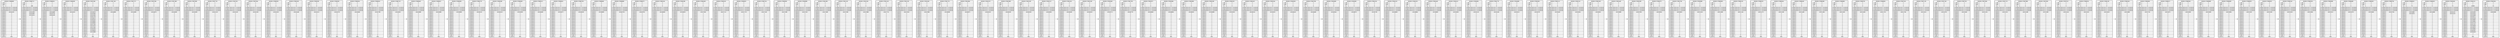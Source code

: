digraph G { 
 rankdir=LR
node[shape=none]
n0[label=<<table CELLSPACING="0"><tr><td colspan="2">INODO 37886600</td></tr>
<tr>
<td>i_uid</td>
<td>1</td>
</tr>
<tr>
<td>i_gid</td>
<td>1</td>
</tr>
<tr>
<td>i_s</td>
<td>0</td>
</tr>
<tr>
<td>i_atime</td>
<td>2023-03-15 18:38:59</td>
</tr>
<tr>
<td>i_ctime</td>
<td>2023-03-15 18:38:59</td>
</tr>
<tr>
<td>i_mtime</td>
<td>2023-03-15 18:38:59</td>
</tr>
<tr>
<td>i_block</td>
<td>43244232</td>
</tr>
<tr>
<td>i_block</td>
<td>-1</td>
</tr>
<tr>
<td>i_block</td>
<td>-1</td>
</tr>
<tr>
<td>i_block</td>
<td>-1</td>
</tr>
<tr>
<td>i_block</td>
<td>-1</td>
</tr>
<tr>
<td>i_block</td>
<td>-1</td>
</tr>
<tr>
<td>i_block</td>
<td>-1</td>
</tr>
<tr>
<td>i_block</td>
<td>-1</td>
</tr>
<tr>
<td>i_block</td>
<td>-1</td>
</tr>
<tr>
<td>i_block</td>
<td>-1</td>
</tr>
<tr>
<td>i_block</td>
<td>-1</td>
</tr>
<tr>
<td>i_block</td>
<td>-1</td>
</tr>
<tr>
<td>i_block</td>
<td>-1</td>
</tr>
<tr>
<td>i_block</td>
<td>-1</td>
</tr>
<tr>
<td>i_block</td>
<td>-1</td>
</tr>
<tr>
<td>i_type</td>
<td>0</td>
</tr>
<tr>
<td>i_perm</td>
<td>664</td>
</tr>
</table>>]
n1[label=<<table CELLSPACING="0"><tr><td colspan="2">INODO 37886712</td></tr>
<tr>
<td>i_uid</td>
<td>1</td>
</tr>
<tr>
<td>i_gid</td>
<td>1</td>
</tr>
<tr>
<td>i_s</td>
<td>180</td>
</tr>
<tr>
<td>i_atime</td>
<td>2023-03-15 18:39:00</td>
</tr>
<tr>
<td>i_ctime</td>
<td>2023-03-15 18:38:59</td>
</tr>
<tr>
<td>i_mtime</td>
<td>2023-03-15 18:39:00</td>
</tr>
<tr>
<td>i_block</td>
<td>43244296</td>
</tr>
<tr>
<td>i_block</td>
<td>43244360</td>
</tr>
<tr>
<td>i_block</td>
<td>43244424</td>
</tr>
<tr>
<td>i_block</td>
<td>-1</td>
</tr>
<tr>
<td>i_block</td>
<td>-1</td>
</tr>
<tr>
<td>i_block</td>
<td>-1</td>
</tr>
<tr>
<td>i_block</td>
<td>-1</td>
</tr>
<tr>
<td>i_block</td>
<td>-1</td>
</tr>
<tr>
<td>i_block</td>
<td>-1</td>
</tr>
<tr>
<td>i_block</td>
<td>-1</td>
</tr>
<tr>
<td>i_block</td>
<td>-1</td>
</tr>
<tr>
<td>i_block</td>
<td>-1</td>
</tr>
<tr>
<td>i_block</td>
<td>-1</td>
</tr>
<tr>
<td>i_block</td>
<td>-1</td>
</tr>
<tr>
<td>i_block</td>
<td>-1</td>
</tr>
<tr>
<td>i_type</td>
<td>1</td>
</tr>
<tr>
<td>i_perm</td>
<td>664</td>
</tr>
</table>>]
n2[label=<<table CELLSPACING="0"><tr><td colspan="2">INODO 37886824</td></tr>
<tr>
<td>i_uid</td>
<td>2</td>
</tr>
<tr>
<td>i_gid</td>
<td>1</td>
</tr>
<tr>
<td>i_s</td>
<td>0</td>
</tr>
<tr>
<td>i_atime</td>
<td>2023-03-15 18:39:00</td>
</tr>
<tr>
<td>i_ctime</td>
<td>2023-03-15 18:39:00</td>
</tr>
<tr>
<td>i_mtime</td>
<td>2023-03-15 18:39:00</td>
</tr>
<tr>
<td>i_block</td>
<td>43244488</td>
</tr>
<tr>
<td>i_block</td>
<td>43244744</td>
</tr>
<tr>
<td>i_block</td>
<td>43264328</td>
</tr>
<tr>
<td>i_block</td>
<td>-1</td>
</tr>
<tr>
<td>i_block</td>
<td>-1</td>
</tr>
<tr>
<td>i_block</td>
<td>-1</td>
</tr>
<tr>
<td>i_block</td>
<td>-1</td>
</tr>
<tr>
<td>i_block</td>
<td>-1</td>
</tr>
<tr>
<td>i_block</td>
<td>-1</td>
</tr>
<tr>
<td>i_block</td>
<td>-1</td>
</tr>
<tr>
<td>i_block</td>
<td>-1</td>
</tr>
<tr>
<td>i_block</td>
<td>-1</td>
</tr>
<tr>
<td>i_block</td>
<td>-1</td>
</tr>
<tr>
<td>i_block</td>
<td>-1</td>
</tr>
<tr>
<td>i_block</td>
<td>-1</td>
</tr>
<tr>
<td>i_type</td>
<td>0</td>
</tr>
<tr>
<td>i_perm</td>
<td>664</td>
</tr>
</table>>]
n3[label=<<table CELLSPACING="0"><tr><td colspan="2">INODO 37886936</td></tr>
<tr>
<td>i_uid</td>
<td>2</td>
</tr>
<tr>
<td>i_gid</td>
<td>1</td>
</tr>
<tr>
<td>i_s</td>
<td>0</td>
</tr>
<tr>
<td>i_atime</td>
<td>2023-03-15 18:39:00</td>
</tr>
<tr>
<td>i_ctime</td>
<td>2023-03-15 18:39:00</td>
</tr>
<tr>
<td>i_mtime</td>
<td>2023-03-15 18:39:00</td>
</tr>
<tr>
<td>i_block</td>
<td>43244552</td>
</tr>
<tr>
<td>i_block</td>
<td>-1</td>
</tr>
<tr>
<td>i_block</td>
<td>-1</td>
</tr>
<tr>
<td>i_block</td>
<td>-1</td>
</tr>
<tr>
<td>i_block</td>
<td>-1</td>
</tr>
<tr>
<td>i_block</td>
<td>-1</td>
</tr>
<tr>
<td>i_block</td>
<td>-1</td>
</tr>
<tr>
<td>i_block</td>
<td>-1</td>
</tr>
<tr>
<td>i_block</td>
<td>-1</td>
</tr>
<tr>
<td>i_block</td>
<td>-1</td>
</tr>
<tr>
<td>i_block</td>
<td>-1</td>
</tr>
<tr>
<td>i_block</td>
<td>-1</td>
</tr>
<tr>
<td>i_block</td>
<td>-1</td>
</tr>
<tr>
<td>i_block</td>
<td>-1</td>
</tr>
<tr>
<td>i_block</td>
<td>-1</td>
</tr>
<tr>
<td>i_type</td>
<td>0</td>
</tr>
<tr>
<td>i_perm</td>
<td>664</td>
</tr>
</table>>]
n4[label=<<table CELLSPACING="0"><tr><td colspan="2">INODO 37887048</td></tr>
<tr>
<td>i_uid</td>
<td>2</td>
</tr>
<tr>
<td>i_gid</td>
<td>1</td>
</tr>
<tr>
<td>i_s</td>
<td>0</td>
</tr>
<tr>
<td>i_atime</td>
<td>2023-03-15 18:39:00</td>
</tr>
<tr>
<td>i_ctime</td>
<td>2023-03-15 18:39:00</td>
</tr>
<tr>
<td>i_mtime</td>
<td>2023-03-15 18:39:00</td>
</tr>
<tr>
<td>i_block</td>
<td>43244616</td>
</tr>
<tr>
<td>i_block</td>
<td>43245064</td>
</tr>
<tr>
<td>i_block</td>
<td>43245384</td>
</tr>
<tr>
<td>i_block</td>
<td>43245704</td>
</tr>
<tr>
<td>i_block</td>
<td>43246024</td>
</tr>
<tr>
<td>i_block</td>
<td>43246344</td>
</tr>
<tr>
<td>i_block</td>
<td>43246664</td>
</tr>
<tr>
<td>i_block</td>
<td>43246984</td>
</tr>
<tr>
<td>i_block</td>
<td>43247304</td>
</tr>
<tr>
<td>i_block</td>
<td>43247624</td>
</tr>
<tr>
<td>i_block</td>
<td>43247944</td>
</tr>
<tr>
<td>i_block</td>
<td>43248264</td>
</tr>
<tr>
<td>i_block</td>
<td>43248648</td>
</tr>
<tr>
<td>i_block</td>
<td>43253896</td>
</tr>
<tr>
<td>i_block</td>
<td>-1</td>
</tr>
<tr>
<td>i_type</td>
<td>0</td>
</tr>
<tr>
<td>i_perm</td>
<td>664</td>
</tr>
</table>>]
n5[label=<<table CELLSPACING="0"><tr><td colspan="2">INODO 37887160</td></tr>
<tr>
<td>i_uid</td>
<td>2</td>
</tr>
<tr>
<td>i_gid</td>
<td>1</td>
</tr>
<tr>
<td>i_s</td>
<td>0</td>
</tr>
<tr>
<td>i_atime</td>
<td>2023-03-15 18:39:00</td>
</tr>
<tr>
<td>i_ctime</td>
<td>2023-03-15 18:39:00</td>
</tr>
<tr>
<td>i_mtime</td>
<td>2023-03-15 18:39:00</td>
</tr>
<tr>
<td>i_block</td>
<td>43244680</td>
</tr>
<tr>
<td>i_block</td>
<td>-1</td>
</tr>
<tr>
<td>i_block</td>
<td>-1</td>
</tr>
<tr>
<td>i_block</td>
<td>-1</td>
</tr>
<tr>
<td>i_block</td>
<td>-1</td>
</tr>
<tr>
<td>i_block</td>
<td>-1</td>
</tr>
<tr>
<td>i_block</td>
<td>-1</td>
</tr>
<tr>
<td>i_block</td>
<td>-1</td>
</tr>
<tr>
<td>i_block</td>
<td>-1</td>
</tr>
<tr>
<td>i_block</td>
<td>-1</td>
</tr>
<tr>
<td>i_block</td>
<td>-1</td>
</tr>
<tr>
<td>i_block</td>
<td>-1</td>
</tr>
<tr>
<td>i_block</td>
<td>-1</td>
</tr>
<tr>
<td>i_block</td>
<td>-1</td>
</tr>
<tr>
<td>i_block</td>
<td>-1</td>
</tr>
<tr>
<td>i_type</td>
<td>0</td>
</tr>
<tr>
<td>i_perm</td>
<td>664</td>
</tr>
</table>>]
n6[label=<<table CELLSPACING="0"><tr><td colspan="2">INODO 37887272</td></tr>
<tr>
<td>i_uid</td>
<td>2</td>
</tr>
<tr>
<td>i_gid</td>
<td>1</td>
</tr>
<tr>
<td>i_s</td>
<td>0</td>
</tr>
<tr>
<td>i_atime</td>
<td>2023-03-15 18:39:00</td>
</tr>
<tr>
<td>i_ctime</td>
<td>2023-03-15 18:39:00</td>
</tr>
<tr>
<td>i_mtime</td>
<td>2023-03-15 18:39:00</td>
</tr>
<tr>
<td>i_block</td>
<td>43244808</td>
</tr>
<tr>
<td>i_block</td>
<td>-1</td>
</tr>
<tr>
<td>i_block</td>
<td>-1</td>
</tr>
<tr>
<td>i_block</td>
<td>-1</td>
</tr>
<tr>
<td>i_block</td>
<td>-1</td>
</tr>
<tr>
<td>i_block</td>
<td>-1</td>
</tr>
<tr>
<td>i_block</td>
<td>-1</td>
</tr>
<tr>
<td>i_block</td>
<td>-1</td>
</tr>
<tr>
<td>i_block</td>
<td>-1</td>
</tr>
<tr>
<td>i_block</td>
<td>-1</td>
</tr>
<tr>
<td>i_block</td>
<td>-1</td>
</tr>
<tr>
<td>i_block</td>
<td>-1</td>
</tr>
<tr>
<td>i_block</td>
<td>-1</td>
</tr>
<tr>
<td>i_block</td>
<td>-1</td>
</tr>
<tr>
<td>i_block</td>
<td>-1</td>
</tr>
<tr>
<td>i_type</td>
<td>0</td>
</tr>
<tr>
<td>i_perm</td>
<td>664</td>
</tr>
</table>>]
n7[label=<<table CELLSPACING="0"><tr><td colspan="2">INODO 37887384</td></tr>
<tr>
<td>i_uid</td>
<td>2</td>
</tr>
<tr>
<td>i_gid</td>
<td>1</td>
</tr>
<tr>
<td>i_s</td>
<td>0</td>
</tr>
<tr>
<td>i_atime</td>
<td>2023-03-15 18:39:00</td>
</tr>
<tr>
<td>i_ctime</td>
<td>2023-03-15 18:39:00</td>
</tr>
<tr>
<td>i_mtime</td>
<td>2023-03-15 18:39:00</td>
</tr>
<tr>
<td>i_block</td>
<td>43244872</td>
</tr>
<tr>
<td>i_block</td>
<td>-1</td>
</tr>
<tr>
<td>i_block</td>
<td>-1</td>
</tr>
<tr>
<td>i_block</td>
<td>-1</td>
</tr>
<tr>
<td>i_block</td>
<td>-1</td>
</tr>
<tr>
<td>i_block</td>
<td>-1</td>
</tr>
<tr>
<td>i_block</td>
<td>-1</td>
</tr>
<tr>
<td>i_block</td>
<td>-1</td>
</tr>
<tr>
<td>i_block</td>
<td>-1</td>
</tr>
<tr>
<td>i_block</td>
<td>-1</td>
</tr>
<tr>
<td>i_block</td>
<td>-1</td>
</tr>
<tr>
<td>i_block</td>
<td>-1</td>
</tr>
<tr>
<td>i_block</td>
<td>-1</td>
</tr>
<tr>
<td>i_block</td>
<td>-1</td>
</tr>
<tr>
<td>i_block</td>
<td>-1</td>
</tr>
<tr>
<td>i_type</td>
<td>0</td>
</tr>
<tr>
<td>i_perm</td>
<td>664</td>
</tr>
</table>>]
n8[label=<<table CELLSPACING="0"><tr><td colspan="2">INODO 37887496</td></tr>
<tr>
<td>i_uid</td>
<td>2</td>
</tr>
<tr>
<td>i_gid</td>
<td>1</td>
</tr>
<tr>
<td>i_s</td>
<td>0</td>
</tr>
<tr>
<td>i_atime</td>
<td>2023-03-15 18:39:00</td>
</tr>
<tr>
<td>i_ctime</td>
<td>2023-03-15 18:39:00</td>
</tr>
<tr>
<td>i_mtime</td>
<td>2023-03-15 18:39:00</td>
</tr>
<tr>
<td>i_block</td>
<td>43244936</td>
</tr>
<tr>
<td>i_block</td>
<td>-1</td>
</tr>
<tr>
<td>i_block</td>
<td>-1</td>
</tr>
<tr>
<td>i_block</td>
<td>-1</td>
</tr>
<tr>
<td>i_block</td>
<td>-1</td>
</tr>
<tr>
<td>i_block</td>
<td>-1</td>
</tr>
<tr>
<td>i_block</td>
<td>-1</td>
</tr>
<tr>
<td>i_block</td>
<td>-1</td>
</tr>
<tr>
<td>i_block</td>
<td>-1</td>
</tr>
<tr>
<td>i_block</td>
<td>-1</td>
</tr>
<tr>
<td>i_block</td>
<td>-1</td>
</tr>
<tr>
<td>i_block</td>
<td>-1</td>
</tr>
<tr>
<td>i_block</td>
<td>-1</td>
</tr>
<tr>
<td>i_block</td>
<td>-1</td>
</tr>
<tr>
<td>i_block</td>
<td>-1</td>
</tr>
<tr>
<td>i_type</td>
<td>0</td>
</tr>
<tr>
<td>i_perm</td>
<td>664</td>
</tr>
</table>>]
n9[label=<<table CELLSPACING="0"><tr><td colspan="2">INODO 37887608</td></tr>
<tr>
<td>i_uid</td>
<td>2</td>
</tr>
<tr>
<td>i_gid</td>
<td>1</td>
</tr>
<tr>
<td>i_s</td>
<td>0</td>
</tr>
<tr>
<td>i_atime</td>
<td>2023-03-15 18:39:00</td>
</tr>
<tr>
<td>i_ctime</td>
<td>2023-03-15 18:39:00</td>
</tr>
<tr>
<td>i_mtime</td>
<td>2023-03-15 18:39:00</td>
</tr>
<tr>
<td>i_block</td>
<td>43245000</td>
</tr>
<tr>
<td>i_block</td>
<td>-1</td>
</tr>
<tr>
<td>i_block</td>
<td>-1</td>
</tr>
<tr>
<td>i_block</td>
<td>-1</td>
</tr>
<tr>
<td>i_block</td>
<td>-1</td>
</tr>
<tr>
<td>i_block</td>
<td>-1</td>
</tr>
<tr>
<td>i_block</td>
<td>-1</td>
</tr>
<tr>
<td>i_block</td>
<td>-1</td>
</tr>
<tr>
<td>i_block</td>
<td>-1</td>
</tr>
<tr>
<td>i_block</td>
<td>-1</td>
</tr>
<tr>
<td>i_block</td>
<td>-1</td>
</tr>
<tr>
<td>i_block</td>
<td>-1</td>
</tr>
<tr>
<td>i_block</td>
<td>-1</td>
</tr>
<tr>
<td>i_block</td>
<td>-1</td>
</tr>
<tr>
<td>i_block</td>
<td>-1</td>
</tr>
<tr>
<td>i_type</td>
<td>0</td>
</tr>
<tr>
<td>i_perm</td>
<td>664</td>
</tr>
</table>>]
n10[label=<<table CELLSPACING="0"><tr><td colspan="2">INODO 37887720</td></tr>
<tr>
<td>i_uid</td>
<td>2</td>
</tr>
<tr>
<td>i_gid</td>
<td>1</td>
</tr>
<tr>
<td>i_s</td>
<td>0</td>
</tr>
<tr>
<td>i_atime</td>
<td>2023-03-15 18:39:00</td>
</tr>
<tr>
<td>i_ctime</td>
<td>2023-03-15 18:39:00</td>
</tr>
<tr>
<td>i_mtime</td>
<td>2023-03-15 18:39:00</td>
</tr>
<tr>
<td>i_block</td>
<td>43245128</td>
</tr>
<tr>
<td>i_block</td>
<td>-1</td>
</tr>
<tr>
<td>i_block</td>
<td>-1</td>
</tr>
<tr>
<td>i_block</td>
<td>-1</td>
</tr>
<tr>
<td>i_block</td>
<td>-1</td>
</tr>
<tr>
<td>i_block</td>
<td>-1</td>
</tr>
<tr>
<td>i_block</td>
<td>-1</td>
</tr>
<tr>
<td>i_block</td>
<td>-1</td>
</tr>
<tr>
<td>i_block</td>
<td>-1</td>
</tr>
<tr>
<td>i_block</td>
<td>-1</td>
</tr>
<tr>
<td>i_block</td>
<td>-1</td>
</tr>
<tr>
<td>i_block</td>
<td>-1</td>
</tr>
<tr>
<td>i_block</td>
<td>-1</td>
</tr>
<tr>
<td>i_block</td>
<td>-1</td>
</tr>
<tr>
<td>i_block</td>
<td>-1</td>
</tr>
<tr>
<td>i_type</td>
<td>0</td>
</tr>
<tr>
<td>i_perm</td>
<td>664</td>
</tr>
</table>>]
n11[label=<<table CELLSPACING="0"><tr><td colspan="2">INODO 37887832</td></tr>
<tr>
<td>i_uid</td>
<td>2</td>
</tr>
<tr>
<td>i_gid</td>
<td>1</td>
</tr>
<tr>
<td>i_s</td>
<td>0</td>
</tr>
<tr>
<td>i_atime</td>
<td>2023-03-15 18:39:00</td>
</tr>
<tr>
<td>i_ctime</td>
<td>2023-03-15 18:39:00</td>
</tr>
<tr>
<td>i_mtime</td>
<td>2023-03-15 18:39:00</td>
</tr>
<tr>
<td>i_block</td>
<td>43245192</td>
</tr>
<tr>
<td>i_block</td>
<td>-1</td>
</tr>
<tr>
<td>i_block</td>
<td>-1</td>
</tr>
<tr>
<td>i_block</td>
<td>-1</td>
</tr>
<tr>
<td>i_block</td>
<td>-1</td>
</tr>
<tr>
<td>i_block</td>
<td>-1</td>
</tr>
<tr>
<td>i_block</td>
<td>-1</td>
</tr>
<tr>
<td>i_block</td>
<td>-1</td>
</tr>
<tr>
<td>i_block</td>
<td>-1</td>
</tr>
<tr>
<td>i_block</td>
<td>-1</td>
</tr>
<tr>
<td>i_block</td>
<td>-1</td>
</tr>
<tr>
<td>i_block</td>
<td>-1</td>
</tr>
<tr>
<td>i_block</td>
<td>-1</td>
</tr>
<tr>
<td>i_block</td>
<td>-1</td>
</tr>
<tr>
<td>i_block</td>
<td>-1</td>
</tr>
<tr>
<td>i_type</td>
<td>0</td>
</tr>
<tr>
<td>i_perm</td>
<td>664</td>
</tr>
</table>>]
n12[label=<<table CELLSPACING="0"><tr><td colspan="2">INODO 37887944</td></tr>
<tr>
<td>i_uid</td>
<td>2</td>
</tr>
<tr>
<td>i_gid</td>
<td>1</td>
</tr>
<tr>
<td>i_s</td>
<td>0</td>
</tr>
<tr>
<td>i_atime</td>
<td>2023-03-15 18:39:00</td>
</tr>
<tr>
<td>i_ctime</td>
<td>2023-03-15 18:39:00</td>
</tr>
<tr>
<td>i_mtime</td>
<td>2023-03-15 18:39:00</td>
</tr>
<tr>
<td>i_block</td>
<td>43245256</td>
</tr>
<tr>
<td>i_block</td>
<td>-1</td>
</tr>
<tr>
<td>i_block</td>
<td>-1</td>
</tr>
<tr>
<td>i_block</td>
<td>-1</td>
</tr>
<tr>
<td>i_block</td>
<td>-1</td>
</tr>
<tr>
<td>i_block</td>
<td>-1</td>
</tr>
<tr>
<td>i_block</td>
<td>-1</td>
</tr>
<tr>
<td>i_block</td>
<td>-1</td>
</tr>
<tr>
<td>i_block</td>
<td>-1</td>
</tr>
<tr>
<td>i_block</td>
<td>-1</td>
</tr>
<tr>
<td>i_block</td>
<td>-1</td>
</tr>
<tr>
<td>i_block</td>
<td>-1</td>
</tr>
<tr>
<td>i_block</td>
<td>-1</td>
</tr>
<tr>
<td>i_block</td>
<td>-1</td>
</tr>
<tr>
<td>i_block</td>
<td>-1</td>
</tr>
<tr>
<td>i_type</td>
<td>0</td>
</tr>
<tr>
<td>i_perm</td>
<td>664</td>
</tr>
</table>>]
n13[label=<<table CELLSPACING="0"><tr><td colspan="2">INODO 37888056</td></tr>
<tr>
<td>i_uid</td>
<td>2</td>
</tr>
<tr>
<td>i_gid</td>
<td>1</td>
</tr>
<tr>
<td>i_s</td>
<td>0</td>
</tr>
<tr>
<td>i_atime</td>
<td>2023-03-15 18:39:00</td>
</tr>
<tr>
<td>i_ctime</td>
<td>2023-03-15 18:39:00</td>
</tr>
<tr>
<td>i_mtime</td>
<td>2023-03-15 18:39:00</td>
</tr>
<tr>
<td>i_block</td>
<td>43245320</td>
</tr>
<tr>
<td>i_block</td>
<td>-1</td>
</tr>
<tr>
<td>i_block</td>
<td>-1</td>
</tr>
<tr>
<td>i_block</td>
<td>-1</td>
</tr>
<tr>
<td>i_block</td>
<td>-1</td>
</tr>
<tr>
<td>i_block</td>
<td>-1</td>
</tr>
<tr>
<td>i_block</td>
<td>-1</td>
</tr>
<tr>
<td>i_block</td>
<td>-1</td>
</tr>
<tr>
<td>i_block</td>
<td>-1</td>
</tr>
<tr>
<td>i_block</td>
<td>-1</td>
</tr>
<tr>
<td>i_block</td>
<td>-1</td>
</tr>
<tr>
<td>i_block</td>
<td>-1</td>
</tr>
<tr>
<td>i_block</td>
<td>-1</td>
</tr>
<tr>
<td>i_block</td>
<td>-1</td>
</tr>
<tr>
<td>i_block</td>
<td>-1</td>
</tr>
<tr>
<td>i_type</td>
<td>0</td>
</tr>
<tr>
<td>i_perm</td>
<td>664</td>
</tr>
</table>>]
n14[label=<<table CELLSPACING="0"><tr><td colspan="2">INODO 37888168</td></tr>
<tr>
<td>i_uid</td>
<td>2</td>
</tr>
<tr>
<td>i_gid</td>
<td>1</td>
</tr>
<tr>
<td>i_s</td>
<td>0</td>
</tr>
<tr>
<td>i_atime</td>
<td>2023-03-15 18:39:00</td>
</tr>
<tr>
<td>i_ctime</td>
<td>2023-03-15 18:39:00</td>
</tr>
<tr>
<td>i_mtime</td>
<td>2023-03-15 18:39:00</td>
</tr>
<tr>
<td>i_block</td>
<td>43245448</td>
</tr>
<tr>
<td>i_block</td>
<td>-1</td>
</tr>
<tr>
<td>i_block</td>
<td>-1</td>
</tr>
<tr>
<td>i_block</td>
<td>-1</td>
</tr>
<tr>
<td>i_block</td>
<td>-1</td>
</tr>
<tr>
<td>i_block</td>
<td>-1</td>
</tr>
<tr>
<td>i_block</td>
<td>-1</td>
</tr>
<tr>
<td>i_block</td>
<td>-1</td>
</tr>
<tr>
<td>i_block</td>
<td>-1</td>
</tr>
<tr>
<td>i_block</td>
<td>-1</td>
</tr>
<tr>
<td>i_block</td>
<td>-1</td>
</tr>
<tr>
<td>i_block</td>
<td>-1</td>
</tr>
<tr>
<td>i_block</td>
<td>-1</td>
</tr>
<tr>
<td>i_block</td>
<td>-1</td>
</tr>
<tr>
<td>i_block</td>
<td>-1</td>
</tr>
<tr>
<td>i_type</td>
<td>0</td>
</tr>
<tr>
<td>i_perm</td>
<td>664</td>
</tr>
</table>>]
n15[label=<<table CELLSPACING="0"><tr><td colspan="2">INODO 37888280</td></tr>
<tr>
<td>i_uid</td>
<td>2</td>
</tr>
<tr>
<td>i_gid</td>
<td>1</td>
</tr>
<tr>
<td>i_s</td>
<td>0</td>
</tr>
<tr>
<td>i_atime</td>
<td>2023-03-15 18:39:00</td>
</tr>
<tr>
<td>i_ctime</td>
<td>2023-03-15 18:39:00</td>
</tr>
<tr>
<td>i_mtime</td>
<td>2023-03-15 18:39:00</td>
</tr>
<tr>
<td>i_block</td>
<td>43245512</td>
</tr>
<tr>
<td>i_block</td>
<td>-1</td>
</tr>
<tr>
<td>i_block</td>
<td>-1</td>
</tr>
<tr>
<td>i_block</td>
<td>-1</td>
</tr>
<tr>
<td>i_block</td>
<td>-1</td>
</tr>
<tr>
<td>i_block</td>
<td>-1</td>
</tr>
<tr>
<td>i_block</td>
<td>-1</td>
</tr>
<tr>
<td>i_block</td>
<td>-1</td>
</tr>
<tr>
<td>i_block</td>
<td>-1</td>
</tr>
<tr>
<td>i_block</td>
<td>-1</td>
</tr>
<tr>
<td>i_block</td>
<td>-1</td>
</tr>
<tr>
<td>i_block</td>
<td>-1</td>
</tr>
<tr>
<td>i_block</td>
<td>-1</td>
</tr>
<tr>
<td>i_block</td>
<td>-1</td>
</tr>
<tr>
<td>i_block</td>
<td>-1</td>
</tr>
<tr>
<td>i_type</td>
<td>0</td>
</tr>
<tr>
<td>i_perm</td>
<td>664</td>
</tr>
</table>>]
n16[label=<<table CELLSPACING="0"><tr><td colspan="2">INODO 37888392</td></tr>
<tr>
<td>i_uid</td>
<td>2</td>
</tr>
<tr>
<td>i_gid</td>
<td>1</td>
</tr>
<tr>
<td>i_s</td>
<td>0</td>
</tr>
<tr>
<td>i_atime</td>
<td>2023-03-15 18:39:00</td>
</tr>
<tr>
<td>i_ctime</td>
<td>2023-03-15 18:39:00</td>
</tr>
<tr>
<td>i_mtime</td>
<td>2023-03-15 18:39:00</td>
</tr>
<tr>
<td>i_block</td>
<td>43245576</td>
</tr>
<tr>
<td>i_block</td>
<td>-1</td>
</tr>
<tr>
<td>i_block</td>
<td>-1</td>
</tr>
<tr>
<td>i_block</td>
<td>-1</td>
</tr>
<tr>
<td>i_block</td>
<td>-1</td>
</tr>
<tr>
<td>i_block</td>
<td>-1</td>
</tr>
<tr>
<td>i_block</td>
<td>-1</td>
</tr>
<tr>
<td>i_block</td>
<td>-1</td>
</tr>
<tr>
<td>i_block</td>
<td>-1</td>
</tr>
<tr>
<td>i_block</td>
<td>-1</td>
</tr>
<tr>
<td>i_block</td>
<td>-1</td>
</tr>
<tr>
<td>i_block</td>
<td>-1</td>
</tr>
<tr>
<td>i_block</td>
<td>-1</td>
</tr>
<tr>
<td>i_block</td>
<td>-1</td>
</tr>
<tr>
<td>i_block</td>
<td>-1</td>
</tr>
<tr>
<td>i_type</td>
<td>0</td>
</tr>
<tr>
<td>i_perm</td>
<td>664</td>
</tr>
</table>>]
n17[label=<<table CELLSPACING="0"><tr><td colspan="2">INODO 37888504</td></tr>
<tr>
<td>i_uid</td>
<td>2</td>
</tr>
<tr>
<td>i_gid</td>
<td>1</td>
</tr>
<tr>
<td>i_s</td>
<td>0</td>
</tr>
<tr>
<td>i_atime</td>
<td>2023-03-15 18:39:00</td>
</tr>
<tr>
<td>i_ctime</td>
<td>2023-03-15 18:39:00</td>
</tr>
<tr>
<td>i_mtime</td>
<td>2023-03-15 18:39:00</td>
</tr>
<tr>
<td>i_block</td>
<td>43245640</td>
</tr>
<tr>
<td>i_block</td>
<td>-1</td>
</tr>
<tr>
<td>i_block</td>
<td>-1</td>
</tr>
<tr>
<td>i_block</td>
<td>-1</td>
</tr>
<tr>
<td>i_block</td>
<td>-1</td>
</tr>
<tr>
<td>i_block</td>
<td>-1</td>
</tr>
<tr>
<td>i_block</td>
<td>-1</td>
</tr>
<tr>
<td>i_block</td>
<td>-1</td>
</tr>
<tr>
<td>i_block</td>
<td>-1</td>
</tr>
<tr>
<td>i_block</td>
<td>-1</td>
</tr>
<tr>
<td>i_block</td>
<td>-1</td>
</tr>
<tr>
<td>i_block</td>
<td>-1</td>
</tr>
<tr>
<td>i_block</td>
<td>-1</td>
</tr>
<tr>
<td>i_block</td>
<td>-1</td>
</tr>
<tr>
<td>i_block</td>
<td>-1</td>
</tr>
<tr>
<td>i_type</td>
<td>0</td>
</tr>
<tr>
<td>i_perm</td>
<td>664</td>
</tr>
</table>>]
n18[label=<<table CELLSPACING="0"><tr><td colspan="2">INODO 37888616</td></tr>
<tr>
<td>i_uid</td>
<td>2</td>
</tr>
<tr>
<td>i_gid</td>
<td>1</td>
</tr>
<tr>
<td>i_s</td>
<td>0</td>
</tr>
<tr>
<td>i_atime</td>
<td>2023-03-15 18:39:00</td>
</tr>
<tr>
<td>i_ctime</td>
<td>2023-03-15 18:39:00</td>
</tr>
<tr>
<td>i_mtime</td>
<td>2023-03-15 18:39:00</td>
</tr>
<tr>
<td>i_block</td>
<td>43245768</td>
</tr>
<tr>
<td>i_block</td>
<td>-1</td>
</tr>
<tr>
<td>i_block</td>
<td>-1</td>
</tr>
<tr>
<td>i_block</td>
<td>-1</td>
</tr>
<tr>
<td>i_block</td>
<td>-1</td>
</tr>
<tr>
<td>i_block</td>
<td>-1</td>
</tr>
<tr>
<td>i_block</td>
<td>-1</td>
</tr>
<tr>
<td>i_block</td>
<td>-1</td>
</tr>
<tr>
<td>i_block</td>
<td>-1</td>
</tr>
<tr>
<td>i_block</td>
<td>-1</td>
</tr>
<tr>
<td>i_block</td>
<td>-1</td>
</tr>
<tr>
<td>i_block</td>
<td>-1</td>
</tr>
<tr>
<td>i_block</td>
<td>-1</td>
</tr>
<tr>
<td>i_block</td>
<td>-1</td>
</tr>
<tr>
<td>i_block</td>
<td>-1</td>
</tr>
<tr>
<td>i_type</td>
<td>0</td>
</tr>
<tr>
<td>i_perm</td>
<td>664</td>
</tr>
</table>>]
n19[label=<<table CELLSPACING="0"><tr><td colspan="2">INODO 37888728</td></tr>
<tr>
<td>i_uid</td>
<td>2</td>
</tr>
<tr>
<td>i_gid</td>
<td>1</td>
</tr>
<tr>
<td>i_s</td>
<td>0</td>
</tr>
<tr>
<td>i_atime</td>
<td>2023-03-15 18:39:00</td>
</tr>
<tr>
<td>i_ctime</td>
<td>2023-03-15 18:39:00</td>
</tr>
<tr>
<td>i_mtime</td>
<td>2023-03-15 18:39:00</td>
</tr>
<tr>
<td>i_block</td>
<td>43245832</td>
</tr>
<tr>
<td>i_block</td>
<td>-1</td>
</tr>
<tr>
<td>i_block</td>
<td>-1</td>
</tr>
<tr>
<td>i_block</td>
<td>-1</td>
</tr>
<tr>
<td>i_block</td>
<td>-1</td>
</tr>
<tr>
<td>i_block</td>
<td>-1</td>
</tr>
<tr>
<td>i_block</td>
<td>-1</td>
</tr>
<tr>
<td>i_block</td>
<td>-1</td>
</tr>
<tr>
<td>i_block</td>
<td>-1</td>
</tr>
<tr>
<td>i_block</td>
<td>-1</td>
</tr>
<tr>
<td>i_block</td>
<td>-1</td>
</tr>
<tr>
<td>i_block</td>
<td>-1</td>
</tr>
<tr>
<td>i_block</td>
<td>-1</td>
</tr>
<tr>
<td>i_block</td>
<td>-1</td>
</tr>
<tr>
<td>i_block</td>
<td>-1</td>
</tr>
<tr>
<td>i_type</td>
<td>0</td>
</tr>
<tr>
<td>i_perm</td>
<td>664</td>
</tr>
</table>>]
n20[label=<<table CELLSPACING="0"><tr><td colspan="2">INODO 37888840</td></tr>
<tr>
<td>i_uid</td>
<td>2</td>
</tr>
<tr>
<td>i_gid</td>
<td>1</td>
</tr>
<tr>
<td>i_s</td>
<td>0</td>
</tr>
<tr>
<td>i_atime</td>
<td>2023-03-15 18:39:00</td>
</tr>
<tr>
<td>i_ctime</td>
<td>2023-03-15 18:39:00</td>
</tr>
<tr>
<td>i_mtime</td>
<td>2023-03-15 18:39:00</td>
</tr>
<tr>
<td>i_block</td>
<td>43245896</td>
</tr>
<tr>
<td>i_block</td>
<td>-1</td>
</tr>
<tr>
<td>i_block</td>
<td>-1</td>
</tr>
<tr>
<td>i_block</td>
<td>-1</td>
</tr>
<tr>
<td>i_block</td>
<td>-1</td>
</tr>
<tr>
<td>i_block</td>
<td>-1</td>
</tr>
<tr>
<td>i_block</td>
<td>-1</td>
</tr>
<tr>
<td>i_block</td>
<td>-1</td>
</tr>
<tr>
<td>i_block</td>
<td>-1</td>
</tr>
<tr>
<td>i_block</td>
<td>-1</td>
</tr>
<tr>
<td>i_block</td>
<td>-1</td>
</tr>
<tr>
<td>i_block</td>
<td>-1</td>
</tr>
<tr>
<td>i_block</td>
<td>-1</td>
</tr>
<tr>
<td>i_block</td>
<td>-1</td>
</tr>
<tr>
<td>i_block</td>
<td>-1</td>
</tr>
<tr>
<td>i_type</td>
<td>0</td>
</tr>
<tr>
<td>i_perm</td>
<td>664</td>
</tr>
</table>>]
n21[label=<<table CELLSPACING="0"><tr><td colspan="2">INODO 37888952</td></tr>
<tr>
<td>i_uid</td>
<td>2</td>
</tr>
<tr>
<td>i_gid</td>
<td>1</td>
</tr>
<tr>
<td>i_s</td>
<td>0</td>
</tr>
<tr>
<td>i_atime</td>
<td>2023-03-15 18:39:00</td>
</tr>
<tr>
<td>i_ctime</td>
<td>2023-03-15 18:39:00</td>
</tr>
<tr>
<td>i_mtime</td>
<td>2023-03-15 18:39:00</td>
</tr>
<tr>
<td>i_block</td>
<td>43245960</td>
</tr>
<tr>
<td>i_block</td>
<td>-1</td>
</tr>
<tr>
<td>i_block</td>
<td>-1</td>
</tr>
<tr>
<td>i_block</td>
<td>-1</td>
</tr>
<tr>
<td>i_block</td>
<td>-1</td>
</tr>
<tr>
<td>i_block</td>
<td>-1</td>
</tr>
<tr>
<td>i_block</td>
<td>-1</td>
</tr>
<tr>
<td>i_block</td>
<td>-1</td>
</tr>
<tr>
<td>i_block</td>
<td>-1</td>
</tr>
<tr>
<td>i_block</td>
<td>-1</td>
</tr>
<tr>
<td>i_block</td>
<td>-1</td>
</tr>
<tr>
<td>i_block</td>
<td>-1</td>
</tr>
<tr>
<td>i_block</td>
<td>-1</td>
</tr>
<tr>
<td>i_block</td>
<td>-1</td>
</tr>
<tr>
<td>i_block</td>
<td>-1</td>
</tr>
<tr>
<td>i_type</td>
<td>0</td>
</tr>
<tr>
<td>i_perm</td>
<td>664</td>
</tr>
</table>>]
n22[label=<<table CELLSPACING="0"><tr><td colspan="2">INODO 37889064</td></tr>
<tr>
<td>i_uid</td>
<td>2</td>
</tr>
<tr>
<td>i_gid</td>
<td>1</td>
</tr>
<tr>
<td>i_s</td>
<td>0</td>
</tr>
<tr>
<td>i_atime</td>
<td>2023-03-15 18:39:00</td>
</tr>
<tr>
<td>i_ctime</td>
<td>2023-03-15 18:39:00</td>
</tr>
<tr>
<td>i_mtime</td>
<td>2023-03-15 18:39:00</td>
</tr>
<tr>
<td>i_block</td>
<td>43246088</td>
</tr>
<tr>
<td>i_block</td>
<td>-1</td>
</tr>
<tr>
<td>i_block</td>
<td>-1</td>
</tr>
<tr>
<td>i_block</td>
<td>-1</td>
</tr>
<tr>
<td>i_block</td>
<td>-1</td>
</tr>
<tr>
<td>i_block</td>
<td>-1</td>
</tr>
<tr>
<td>i_block</td>
<td>-1</td>
</tr>
<tr>
<td>i_block</td>
<td>-1</td>
</tr>
<tr>
<td>i_block</td>
<td>-1</td>
</tr>
<tr>
<td>i_block</td>
<td>-1</td>
</tr>
<tr>
<td>i_block</td>
<td>-1</td>
</tr>
<tr>
<td>i_block</td>
<td>-1</td>
</tr>
<tr>
<td>i_block</td>
<td>-1</td>
</tr>
<tr>
<td>i_block</td>
<td>-1</td>
</tr>
<tr>
<td>i_block</td>
<td>-1</td>
</tr>
<tr>
<td>i_type</td>
<td>0</td>
</tr>
<tr>
<td>i_perm</td>
<td>664</td>
</tr>
</table>>]
n23[label=<<table CELLSPACING="0"><tr><td colspan="2">INODO 37889176</td></tr>
<tr>
<td>i_uid</td>
<td>2</td>
</tr>
<tr>
<td>i_gid</td>
<td>1</td>
</tr>
<tr>
<td>i_s</td>
<td>0</td>
</tr>
<tr>
<td>i_atime</td>
<td>2023-03-15 18:39:00</td>
</tr>
<tr>
<td>i_ctime</td>
<td>2023-03-15 18:39:00</td>
</tr>
<tr>
<td>i_mtime</td>
<td>2023-03-15 18:39:00</td>
</tr>
<tr>
<td>i_block</td>
<td>43246152</td>
</tr>
<tr>
<td>i_block</td>
<td>-1</td>
</tr>
<tr>
<td>i_block</td>
<td>-1</td>
</tr>
<tr>
<td>i_block</td>
<td>-1</td>
</tr>
<tr>
<td>i_block</td>
<td>-1</td>
</tr>
<tr>
<td>i_block</td>
<td>-1</td>
</tr>
<tr>
<td>i_block</td>
<td>-1</td>
</tr>
<tr>
<td>i_block</td>
<td>-1</td>
</tr>
<tr>
<td>i_block</td>
<td>-1</td>
</tr>
<tr>
<td>i_block</td>
<td>-1</td>
</tr>
<tr>
<td>i_block</td>
<td>-1</td>
</tr>
<tr>
<td>i_block</td>
<td>-1</td>
</tr>
<tr>
<td>i_block</td>
<td>-1</td>
</tr>
<tr>
<td>i_block</td>
<td>-1</td>
</tr>
<tr>
<td>i_block</td>
<td>-1</td>
</tr>
<tr>
<td>i_type</td>
<td>0</td>
</tr>
<tr>
<td>i_perm</td>
<td>664</td>
</tr>
</table>>]
n24[label=<<table CELLSPACING="0"><tr><td colspan="2">INODO 37889288</td></tr>
<tr>
<td>i_uid</td>
<td>2</td>
</tr>
<tr>
<td>i_gid</td>
<td>1</td>
</tr>
<tr>
<td>i_s</td>
<td>0</td>
</tr>
<tr>
<td>i_atime</td>
<td>2023-03-15 18:39:00</td>
</tr>
<tr>
<td>i_ctime</td>
<td>2023-03-15 18:39:00</td>
</tr>
<tr>
<td>i_mtime</td>
<td>2023-03-15 18:39:00</td>
</tr>
<tr>
<td>i_block</td>
<td>43246216</td>
</tr>
<tr>
<td>i_block</td>
<td>-1</td>
</tr>
<tr>
<td>i_block</td>
<td>-1</td>
</tr>
<tr>
<td>i_block</td>
<td>-1</td>
</tr>
<tr>
<td>i_block</td>
<td>-1</td>
</tr>
<tr>
<td>i_block</td>
<td>-1</td>
</tr>
<tr>
<td>i_block</td>
<td>-1</td>
</tr>
<tr>
<td>i_block</td>
<td>-1</td>
</tr>
<tr>
<td>i_block</td>
<td>-1</td>
</tr>
<tr>
<td>i_block</td>
<td>-1</td>
</tr>
<tr>
<td>i_block</td>
<td>-1</td>
</tr>
<tr>
<td>i_block</td>
<td>-1</td>
</tr>
<tr>
<td>i_block</td>
<td>-1</td>
</tr>
<tr>
<td>i_block</td>
<td>-1</td>
</tr>
<tr>
<td>i_block</td>
<td>-1</td>
</tr>
<tr>
<td>i_type</td>
<td>0</td>
</tr>
<tr>
<td>i_perm</td>
<td>664</td>
</tr>
</table>>]
n25[label=<<table CELLSPACING="0"><tr><td colspan="2">INODO 37889400</td></tr>
<tr>
<td>i_uid</td>
<td>2</td>
</tr>
<tr>
<td>i_gid</td>
<td>1</td>
</tr>
<tr>
<td>i_s</td>
<td>0</td>
</tr>
<tr>
<td>i_atime</td>
<td>2023-03-15 18:39:00</td>
</tr>
<tr>
<td>i_ctime</td>
<td>2023-03-15 18:39:00</td>
</tr>
<tr>
<td>i_mtime</td>
<td>2023-03-15 18:39:00</td>
</tr>
<tr>
<td>i_block</td>
<td>43246280</td>
</tr>
<tr>
<td>i_block</td>
<td>-1</td>
</tr>
<tr>
<td>i_block</td>
<td>-1</td>
</tr>
<tr>
<td>i_block</td>
<td>-1</td>
</tr>
<tr>
<td>i_block</td>
<td>-1</td>
</tr>
<tr>
<td>i_block</td>
<td>-1</td>
</tr>
<tr>
<td>i_block</td>
<td>-1</td>
</tr>
<tr>
<td>i_block</td>
<td>-1</td>
</tr>
<tr>
<td>i_block</td>
<td>-1</td>
</tr>
<tr>
<td>i_block</td>
<td>-1</td>
</tr>
<tr>
<td>i_block</td>
<td>-1</td>
</tr>
<tr>
<td>i_block</td>
<td>-1</td>
</tr>
<tr>
<td>i_block</td>
<td>-1</td>
</tr>
<tr>
<td>i_block</td>
<td>-1</td>
</tr>
<tr>
<td>i_block</td>
<td>-1</td>
</tr>
<tr>
<td>i_type</td>
<td>0</td>
</tr>
<tr>
<td>i_perm</td>
<td>664</td>
</tr>
</table>>]
n26[label=<<table CELLSPACING="0"><tr><td colspan="2">INODO 37889512</td></tr>
<tr>
<td>i_uid</td>
<td>2</td>
</tr>
<tr>
<td>i_gid</td>
<td>1</td>
</tr>
<tr>
<td>i_s</td>
<td>0</td>
</tr>
<tr>
<td>i_atime</td>
<td>2023-03-15 18:39:00</td>
</tr>
<tr>
<td>i_ctime</td>
<td>2023-03-15 18:39:00</td>
</tr>
<tr>
<td>i_mtime</td>
<td>2023-03-15 18:39:00</td>
</tr>
<tr>
<td>i_block</td>
<td>43246408</td>
</tr>
<tr>
<td>i_block</td>
<td>-1</td>
</tr>
<tr>
<td>i_block</td>
<td>-1</td>
</tr>
<tr>
<td>i_block</td>
<td>-1</td>
</tr>
<tr>
<td>i_block</td>
<td>-1</td>
</tr>
<tr>
<td>i_block</td>
<td>-1</td>
</tr>
<tr>
<td>i_block</td>
<td>-1</td>
</tr>
<tr>
<td>i_block</td>
<td>-1</td>
</tr>
<tr>
<td>i_block</td>
<td>-1</td>
</tr>
<tr>
<td>i_block</td>
<td>-1</td>
</tr>
<tr>
<td>i_block</td>
<td>-1</td>
</tr>
<tr>
<td>i_block</td>
<td>-1</td>
</tr>
<tr>
<td>i_block</td>
<td>-1</td>
</tr>
<tr>
<td>i_block</td>
<td>-1</td>
</tr>
<tr>
<td>i_block</td>
<td>-1</td>
</tr>
<tr>
<td>i_type</td>
<td>0</td>
</tr>
<tr>
<td>i_perm</td>
<td>664</td>
</tr>
</table>>]
n27[label=<<table CELLSPACING="0"><tr><td colspan="2">INODO 37889624</td></tr>
<tr>
<td>i_uid</td>
<td>2</td>
</tr>
<tr>
<td>i_gid</td>
<td>1</td>
</tr>
<tr>
<td>i_s</td>
<td>0</td>
</tr>
<tr>
<td>i_atime</td>
<td>2023-03-15 18:39:00</td>
</tr>
<tr>
<td>i_ctime</td>
<td>2023-03-15 18:39:00</td>
</tr>
<tr>
<td>i_mtime</td>
<td>2023-03-15 18:39:00</td>
</tr>
<tr>
<td>i_block</td>
<td>43246472</td>
</tr>
<tr>
<td>i_block</td>
<td>-1</td>
</tr>
<tr>
<td>i_block</td>
<td>-1</td>
</tr>
<tr>
<td>i_block</td>
<td>-1</td>
</tr>
<tr>
<td>i_block</td>
<td>-1</td>
</tr>
<tr>
<td>i_block</td>
<td>-1</td>
</tr>
<tr>
<td>i_block</td>
<td>-1</td>
</tr>
<tr>
<td>i_block</td>
<td>-1</td>
</tr>
<tr>
<td>i_block</td>
<td>-1</td>
</tr>
<tr>
<td>i_block</td>
<td>-1</td>
</tr>
<tr>
<td>i_block</td>
<td>-1</td>
</tr>
<tr>
<td>i_block</td>
<td>-1</td>
</tr>
<tr>
<td>i_block</td>
<td>-1</td>
</tr>
<tr>
<td>i_block</td>
<td>-1</td>
</tr>
<tr>
<td>i_block</td>
<td>-1</td>
</tr>
<tr>
<td>i_type</td>
<td>0</td>
</tr>
<tr>
<td>i_perm</td>
<td>664</td>
</tr>
</table>>]
n28[label=<<table CELLSPACING="0"><tr><td colspan="2">INODO 37889736</td></tr>
<tr>
<td>i_uid</td>
<td>2</td>
</tr>
<tr>
<td>i_gid</td>
<td>1</td>
</tr>
<tr>
<td>i_s</td>
<td>0</td>
</tr>
<tr>
<td>i_atime</td>
<td>2023-03-15 18:39:00</td>
</tr>
<tr>
<td>i_ctime</td>
<td>2023-03-15 18:39:00</td>
</tr>
<tr>
<td>i_mtime</td>
<td>2023-03-15 18:39:00</td>
</tr>
<tr>
<td>i_block</td>
<td>43246536</td>
</tr>
<tr>
<td>i_block</td>
<td>-1</td>
</tr>
<tr>
<td>i_block</td>
<td>-1</td>
</tr>
<tr>
<td>i_block</td>
<td>-1</td>
</tr>
<tr>
<td>i_block</td>
<td>-1</td>
</tr>
<tr>
<td>i_block</td>
<td>-1</td>
</tr>
<tr>
<td>i_block</td>
<td>-1</td>
</tr>
<tr>
<td>i_block</td>
<td>-1</td>
</tr>
<tr>
<td>i_block</td>
<td>-1</td>
</tr>
<tr>
<td>i_block</td>
<td>-1</td>
</tr>
<tr>
<td>i_block</td>
<td>-1</td>
</tr>
<tr>
<td>i_block</td>
<td>-1</td>
</tr>
<tr>
<td>i_block</td>
<td>-1</td>
</tr>
<tr>
<td>i_block</td>
<td>-1</td>
</tr>
<tr>
<td>i_block</td>
<td>-1</td>
</tr>
<tr>
<td>i_type</td>
<td>0</td>
</tr>
<tr>
<td>i_perm</td>
<td>664</td>
</tr>
</table>>]
n29[label=<<table CELLSPACING="0"><tr><td colspan="2">INODO 37889848</td></tr>
<tr>
<td>i_uid</td>
<td>2</td>
</tr>
<tr>
<td>i_gid</td>
<td>1</td>
</tr>
<tr>
<td>i_s</td>
<td>0</td>
</tr>
<tr>
<td>i_atime</td>
<td>2023-03-15 18:39:00</td>
</tr>
<tr>
<td>i_ctime</td>
<td>2023-03-15 18:39:00</td>
</tr>
<tr>
<td>i_mtime</td>
<td>2023-03-15 18:39:00</td>
</tr>
<tr>
<td>i_block</td>
<td>43246600</td>
</tr>
<tr>
<td>i_block</td>
<td>-1</td>
</tr>
<tr>
<td>i_block</td>
<td>-1</td>
</tr>
<tr>
<td>i_block</td>
<td>-1</td>
</tr>
<tr>
<td>i_block</td>
<td>-1</td>
</tr>
<tr>
<td>i_block</td>
<td>-1</td>
</tr>
<tr>
<td>i_block</td>
<td>-1</td>
</tr>
<tr>
<td>i_block</td>
<td>-1</td>
</tr>
<tr>
<td>i_block</td>
<td>-1</td>
</tr>
<tr>
<td>i_block</td>
<td>-1</td>
</tr>
<tr>
<td>i_block</td>
<td>-1</td>
</tr>
<tr>
<td>i_block</td>
<td>-1</td>
</tr>
<tr>
<td>i_block</td>
<td>-1</td>
</tr>
<tr>
<td>i_block</td>
<td>-1</td>
</tr>
<tr>
<td>i_block</td>
<td>-1</td>
</tr>
<tr>
<td>i_type</td>
<td>0</td>
</tr>
<tr>
<td>i_perm</td>
<td>664</td>
</tr>
</table>>]
n30[label=<<table CELLSPACING="0"><tr><td colspan="2">INODO 37889960</td></tr>
<tr>
<td>i_uid</td>
<td>2</td>
</tr>
<tr>
<td>i_gid</td>
<td>1</td>
</tr>
<tr>
<td>i_s</td>
<td>0</td>
</tr>
<tr>
<td>i_atime</td>
<td>2023-03-15 18:39:00</td>
</tr>
<tr>
<td>i_ctime</td>
<td>2023-03-15 18:39:00</td>
</tr>
<tr>
<td>i_mtime</td>
<td>2023-03-15 18:39:00</td>
</tr>
<tr>
<td>i_block</td>
<td>43246728</td>
</tr>
<tr>
<td>i_block</td>
<td>-1</td>
</tr>
<tr>
<td>i_block</td>
<td>-1</td>
</tr>
<tr>
<td>i_block</td>
<td>-1</td>
</tr>
<tr>
<td>i_block</td>
<td>-1</td>
</tr>
<tr>
<td>i_block</td>
<td>-1</td>
</tr>
<tr>
<td>i_block</td>
<td>-1</td>
</tr>
<tr>
<td>i_block</td>
<td>-1</td>
</tr>
<tr>
<td>i_block</td>
<td>-1</td>
</tr>
<tr>
<td>i_block</td>
<td>-1</td>
</tr>
<tr>
<td>i_block</td>
<td>-1</td>
</tr>
<tr>
<td>i_block</td>
<td>-1</td>
</tr>
<tr>
<td>i_block</td>
<td>-1</td>
</tr>
<tr>
<td>i_block</td>
<td>-1</td>
</tr>
<tr>
<td>i_block</td>
<td>-1</td>
</tr>
<tr>
<td>i_type</td>
<td>0</td>
</tr>
<tr>
<td>i_perm</td>
<td>664</td>
</tr>
</table>>]
n31[label=<<table CELLSPACING="0"><tr><td colspan="2">INODO 37890072</td></tr>
<tr>
<td>i_uid</td>
<td>2</td>
</tr>
<tr>
<td>i_gid</td>
<td>1</td>
</tr>
<tr>
<td>i_s</td>
<td>0</td>
</tr>
<tr>
<td>i_atime</td>
<td>2023-03-15 18:39:00</td>
</tr>
<tr>
<td>i_ctime</td>
<td>2023-03-15 18:39:00</td>
</tr>
<tr>
<td>i_mtime</td>
<td>2023-03-15 18:39:00</td>
</tr>
<tr>
<td>i_block</td>
<td>43246792</td>
</tr>
<tr>
<td>i_block</td>
<td>-1</td>
</tr>
<tr>
<td>i_block</td>
<td>-1</td>
</tr>
<tr>
<td>i_block</td>
<td>-1</td>
</tr>
<tr>
<td>i_block</td>
<td>-1</td>
</tr>
<tr>
<td>i_block</td>
<td>-1</td>
</tr>
<tr>
<td>i_block</td>
<td>-1</td>
</tr>
<tr>
<td>i_block</td>
<td>-1</td>
</tr>
<tr>
<td>i_block</td>
<td>-1</td>
</tr>
<tr>
<td>i_block</td>
<td>-1</td>
</tr>
<tr>
<td>i_block</td>
<td>-1</td>
</tr>
<tr>
<td>i_block</td>
<td>-1</td>
</tr>
<tr>
<td>i_block</td>
<td>-1</td>
</tr>
<tr>
<td>i_block</td>
<td>-1</td>
</tr>
<tr>
<td>i_block</td>
<td>-1</td>
</tr>
<tr>
<td>i_type</td>
<td>0</td>
</tr>
<tr>
<td>i_perm</td>
<td>664</td>
</tr>
</table>>]
n32[label=<<table CELLSPACING="0"><tr><td colspan="2">INODO 37890184</td></tr>
<tr>
<td>i_uid</td>
<td>2</td>
</tr>
<tr>
<td>i_gid</td>
<td>1</td>
</tr>
<tr>
<td>i_s</td>
<td>0</td>
</tr>
<tr>
<td>i_atime</td>
<td>2023-03-15 18:39:00</td>
</tr>
<tr>
<td>i_ctime</td>
<td>2023-03-15 18:39:00</td>
</tr>
<tr>
<td>i_mtime</td>
<td>2023-03-15 18:39:00</td>
</tr>
<tr>
<td>i_block</td>
<td>43246856</td>
</tr>
<tr>
<td>i_block</td>
<td>-1</td>
</tr>
<tr>
<td>i_block</td>
<td>-1</td>
</tr>
<tr>
<td>i_block</td>
<td>-1</td>
</tr>
<tr>
<td>i_block</td>
<td>-1</td>
</tr>
<tr>
<td>i_block</td>
<td>-1</td>
</tr>
<tr>
<td>i_block</td>
<td>-1</td>
</tr>
<tr>
<td>i_block</td>
<td>-1</td>
</tr>
<tr>
<td>i_block</td>
<td>-1</td>
</tr>
<tr>
<td>i_block</td>
<td>-1</td>
</tr>
<tr>
<td>i_block</td>
<td>-1</td>
</tr>
<tr>
<td>i_block</td>
<td>-1</td>
</tr>
<tr>
<td>i_block</td>
<td>-1</td>
</tr>
<tr>
<td>i_block</td>
<td>-1</td>
</tr>
<tr>
<td>i_block</td>
<td>-1</td>
</tr>
<tr>
<td>i_type</td>
<td>0</td>
</tr>
<tr>
<td>i_perm</td>
<td>664</td>
</tr>
</table>>]
n33[label=<<table CELLSPACING="0"><tr><td colspan="2">INODO 37890296</td></tr>
<tr>
<td>i_uid</td>
<td>2</td>
</tr>
<tr>
<td>i_gid</td>
<td>1</td>
</tr>
<tr>
<td>i_s</td>
<td>0</td>
</tr>
<tr>
<td>i_atime</td>
<td>2023-03-15 18:39:00</td>
</tr>
<tr>
<td>i_ctime</td>
<td>2023-03-15 18:39:00</td>
</tr>
<tr>
<td>i_mtime</td>
<td>2023-03-15 18:39:00</td>
</tr>
<tr>
<td>i_block</td>
<td>43246920</td>
</tr>
<tr>
<td>i_block</td>
<td>-1</td>
</tr>
<tr>
<td>i_block</td>
<td>-1</td>
</tr>
<tr>
<td>i_block</td>
<td>-1</td>
</tr>
<tr>
<td>i_block</td>
<td>-1</td>
</tr>
<tr>
<td>i_block</td>
<td>-1</td>
</tr>
<tr>
<td>i_block</td>
<td>-1</td>
</tr>
<tr>
<td>i_block</td>
<td>-1</td>
</tr>
<tr>
<td>i_block</td>
<td>-1</td>
</tr>
<tr>
<td>i_block</td>
<td>-1</td>
</tr>
<tr>
<td>i_block</td>
<td>-1</td>
</tr>
<tr>
<td>i_block</td>
<td>-1</td>
</tr>
<tr>
<td>i_block</td>
<td>-1</td>
</tr>
<tr>
<td>i_block</td>
<td>-1</td>
</tr>
<tr>
<td>i_block</td>
<td>-1</td>
</tr>
<tr>
<td>i_type</td>
<td>0</td>
</tr>
<tr>
<td>i_perm</td>
<td>664</td>
</tr>
</table>>]
n34[label=<<table CELLSPACING="0"><tr><td colspan="2">INODO 37890408</td></tr>
<tr>
<td>i_uid</td>
<td>2</td>
</tr>
<tr>
<td>i_gid</td>
<td>1</td>
</tr>
<tr>
<td>i_s</td>
<td>0</td>
</tr>
<tr>
<td>i_atime</td>
<td>2023-03-15 18:39:00</td>
</tr>
<tr>
<td>i_ctime</td>
<td>2023-03-15 18:39:00</td>
</tr>
<tr>
<td>i_mtime</td>
<td>2023-03-15 18:39:00</td>
</tr>
<tr>
<td>i_block</td>
<td>43247048</td>
</tr>
<tr>
<td>i_block</td>
<td>-1</td>
</tr>
<tr>
<td>i_block</td>
<td>-1</td>
</tr>
<tr>
<td>i_block</td>
<td>-1</td>
</tr>
<tr>
<td>i_block</td>
<td>-1</td>
</tr>
<tr>
<td>i_block</td>
<td>-1</td>
</tr>
<tr>
<td>i_block</td>
<td>-1</td>
</tr>
<tr>
<td>i_block</td>
<td>-1</td>
</tr>
<tr>
<td>i_block</td>
<td>-1</td>
</tr>
<tr>
<td>i_block</td>
<td>-1</td>
</tr>
<tr>
<td>i_block</td>
<td>-1</td>
</tr>
<tr>
<td>i_block</td>
<td>-1</td>
</tr>
<tr>
<td>i_block</td>
<td>-1</td>
</tr>
<tr>
<td>i_block</td>
<td>-1</td>
</tr>
<tr>
<td>i_block</td>
<td>-1</td>
</tr>
<tr>
<td>i_type</td>
<td>0</td>
</tr>
<tr>
<td>i_perm</td>
<td>664</td>
</tr>
</table>>]
n35[label=<<table CELLSPACING="0"><tr><td colspan="2">INODO 37890520</td></tr>
<tr>
<td>i_uid</td>
<td>2</td>
</tr>
<tr>
<td>i_gid</td>
<td>1</td>
</tr>
<tr>
<td>i_s</td>
<td>0</td>
</tr>
<tr>
<td>i_atime</td>
<td>2023-03-15 18:39:00</td>
</tr>
<tr>
<td>i_ctime</td>
<td>2023-03-15 18:39:00</td>
</tr>
<tr>
<td>i_mtime</td>
<td>2023-03-15 18:39:00</td>
</tr>
<tr>
<td>i_block</td>
<td>43247112</td>
</tr>
<tr>
<td>i_block</td>
<td>-1</td>
</tr>
<tr>
<td>i_block</td>
<td>-1</td>
</tr>
<tr>
<td>i_block</td>
<td>-1</td>
</tr>
<tr>
<td>i_block</td>
<td>-1</td>
</tr>
<tr>
<td>i_block</td>
<td>-1</td>
</tr>
<tr>
<td>i_block</td>
<td>-1</td>
</tr>
<tr>
<td>i_block</td>
<td>-1</td>
</tr>
<tr>
<td>i_block</td>
<td>-1</td>
</tr>
<tr>
<td>i_block</td>
<td>-1</td>
</tr>
<tr>
<td>i_block</td>
<td>-1</td>
</tr>
<tr>
<td>i_block</td>
<td>-1</td>
</tr>
<tr>
<td>i_block</td>
<td>-1</td>
</tr>
<tr>
<td>i_block</td>
<td>-1</td>
</tr>
<tr>
<td>i_block</td>
<td>-1</td>
</tr>
<tr>
<td>i_type</td>
<td>0</td>
</tr>
<tr>
<td>i_perm</td>
<td>664</td>
</tr>
</table>>]
n36[label=<<table CELLSPACING="0"><tr><td colspan="2">INODO 37890632</td></tr>
<tr>
<td>i_uid</td>
<td>2</td>
</tr>
<tr>
<td>i_gid</td>
<td>1</td>
</tr>
<tr>
<td>i_s</td>
<td>0</td>
</tr>
<tr>
<td>i_atime</td>
<td>2023-03-15 18:39:00</td>
</tr>
<tr>
<td>i_ctime</td>
<td>2023-03-15 18:39:00</td>
</tr>
<tr>
<td>i_mtime</td>
<td>2023-03-15 18:39:00</td>
</tr>
<tr>
<td>i_block</td>
<td>43247176</td>
</tr>
<tr>
<td>i_block</td>
<td>-1</td>
</tr>
<tr>
<td>i_block</td>
<td>-1</td>
</tr>
<tr>
<td>i_block</td>
<td>-1</td>
</tr>
<tr>
<td>i_block</td>
<td>-1</td>
</tr>
<tr>
<td>i_block</td>
<td>-1</td>
</tr>
<tr>
<td>i_block</td>
<td>-1</td>
</tr>
<tr>
<td>i_block</td>
<td>-1</td>
</tr>
<tr>
<td>i_block</td>
<td>-1</td>
</tr>
<tr>
<td>i_block</td>
<td>-1</td>
</tr>
<tr>
<td>i_block</td>
<td>-1</td>
</tr>
<tr>
<td>i_block</td>
<td>-1</td>
</tr>
<tr>
<td>i_block</td>
<td>-1</td>
</tr>
<tr>
<td>i_block</td>
<td>-1</td>
</tr>
<tr>
<td>i_block</td>
<td>-1</td>
</tr>
<tr>
<td>i_type</td>
<td>0</td>
</tr>
<tr>
<td>i_perm</td>
<td>664</td>
</tr>
</table>>]
n37[label=<<table CELLSPACING="0"><tr><td colspan="2">INODO 37890744</td></tr>
<tr>
<td>i_uid</td>
<td>2</td>
</tr>
<tr>
<td>i_gid</td>
<td>1</td>
</tr>
<tr>
<td>i_s</td>
<td>0</td>
</tr>
<tr>
<td>i_atime</td>
<td>2023-03-15 18:39:00</td>
</tr>
<tr>
<td>i_ctime</td>
<td>2023-03-15 18:39:00</td>
</tr>
<tr>
<td>i_mtime</td>
<td>2023-03-15 18:39:00</td>
</tr>
<tr>
<td>i_block</td>
<td>43247240</td>
</tr>
<tr>
<td>i_block</td>
<td>-1</td>
</tr>
<tr>
<td>i_block</td>
<td>-1</td>
</tr>
<tr>
<td>i_block</td>
<td>-1</td>
</tr>
<tr>
<td>i_block</td>
<td>-1</td>
</tr>
<tr>
<td>i_block</td>
<td>-1</td>
</tr>
<tr>
<td>i_block</td>
<td>-1</td>
</tr>
<tr>
<td>i_block</td>
<td>-1</td>
</tr>
<tr>
<td>i_block</td>
<td>-1</td>
</tr>
<tr>
<td>i_block</td>
<td>-1</td>
</tr>
<tr>
<td>i_block</td>
<td>-1</td>
</tr>
<tr>
<td>i_block</td>
<td>-1</td>
</tr>
<tr>
<td>i_block</td>
<td>-1</td>
</tr>
<tr>
<td>i_block</td>
<td>-1</td>
</tr>
<tr>
<td>i_block</td>
<td>-1</td>
</tr>
<tr>
<td>i_type</td>
<td>0</td>
</tr>
<tr>
<td>i_perm</td>
<td>664</td>
</tr>
</table>>]
n38[label=<<table CELLSPACING="0"><tr><td colspan="2">INODO 37890856</td></tr>
<tr>
<td>i_uid</td>
<td>2</td>
</tr>
<tr>
<td>i_gid</td>
<td>1</td>
</tr>
<tr>
<td>i_s</td>
<td>0</td>
</tr>
<tr>
<td>i_atime</td>
<td>2023-03-15 18:39:00</td>
</tr>
<tr>
<td>i_ctime</td>
<td>2023-03-15 18:39:00</td>
</tr>
<tr>
<td>i_mtime</td>
<td>2023-03-15 18:39:00</td>
</tr>
<tr>
<td>i_block</td>
<td>43247368</td>
</tr>
<tr>
<td>i_block</td>
<td>-1</td>
</tr>
<tr>
<td>i_block</td>
<td>-1</td>
</tr>
<tr>
<td>i_block</td>
<td>-1</td>
</tr>
<tr>
<td>i_block</td>
<td>-1</td>
</tr>
<tr>
<td>i_block</td>
<td>-1</td>
</tr>
<tr>
<td>i_block</td>
<td>-1</td>
</tr>
<tr>
<td>i_block</td>
<td>-1</td>
</tr>
<tr>
<td>i_block</td>
<td>-1</td>
</tr>
<tr>
<td>i_block</td>
<td>-1</td>
</tr>
<tr>
<td>i_block</td>
<td>-1</td>
</tr>
<tr>
<td>i_block</td>
<td>-1</td>
</tr>
<tr>
<td>i_block</td>
<td>-1</td>
</tr>
<tr>
<td>i_block</td>
<td>-1</td>
</tr>
<tr>
<td>i_block</td>
<td>-1</td>
</tr>
<tr>
<td>i_type</td>
<td>0</td>
</tr>
<tr>
<td>i_perm</td>
<td>664</td>
</tr>
</table>>]
n39[label=<<table CELLSPACING="0"><tr><td colspan="2">INODO 37890968</td></tr>
<tr>
<td>i_uid</td>
<td>2</td>
</tr>
<tr>
<td>i_gid</td>
<td>1</td>
</tr>
<tr>
<td>i_s</td>
<td>0</td>
</tr>
<tr>
<td>i_atime</td>
<td>2023-03-15 18:39:00</td>
</tr>
<tr>
<td>i_ctime</td>
<td>2023-03-15 18:39:00</td>
</tr>
<tr>
<td>i_mtime</td>
<td>2023-03-15 18:39:00</td>
</tr>
<tr>
<td>i_block</td>
<td>43247432</td>
</tr>
<tr>
<td>i_block</td>
<td>-1</td>
</tr>
<tr>
<td>i_block</td>
<td>-1</td>
</tr>
<tr>
<td>i_block</td>
<td>-1</td>
</tr>
<tr>
<td>i_block</td>
<td>-1</td>
</tr>
<tr>
<td>i_block</td>
<td>-1</td>
</tr>
<tr>
<td>i_block</td>
<td>-1</td>
</tr>
<tr>
<td>i_block</td>
<td>-1</td>
</tr>
<tr>
<td>i_block</td>
<td>-1</td>
</tr>
<tr>
<td>i_block</td>
<td>-1</td>
</tr>
<tr>
<td>i_block</td>
<td>-1</td>
</tr>
<tr>
<td>i_block</td>
<td>-1</td>
</tr>
<tr>
<td>i_block</td>
<td>-1</td>
</tr>
<tr>
<td>i_block</td>
<td>-1</td>
</tr>
<tr>
<td>i_block</td>
<td>-1</td>
</tr>
<tr>
<td>i_type</td>
<td>0</td>
</tr>
<tr>
<td>i_perm</td>
<td>664</td>
</tr>
</table>>]
n40[label=<<table CELLSPACING="0"><tr><td colspan="2">INODO 37891080</td></tr>
<tr>
<td>i_uid</td>
<td>2</td>
</tr>
<tr>
<td>i_gid</td>
<td>1</td>
</tr>
<tr>
<td>i_s</td>
<td>0</td>
</tr>
<tr>
<td>i_atime</td>
<td>2023-03-15 18:39:00</td>
</tr>
<tr>
<td>i_ctime</td>
<td>2023-03-15 18:39:00</td>
</tr>
<tr>
<td>i_mtime</td>
<td>2023-03-15 18:39:00</td>
</tr>
<tr>
<td>i_block</td>
<td>43247496</td>
</tr>
<tr>
<td>i_block</td>
<td>-1</td>
</tr>
<tr>
<td>i_block</td>
<td>-1</td>
</tr>
<tr>
<td>i_block</td>
<td>-1</td>
</tr>
<tr>
<td>i_block</td>
<td>-1</td>
</tr>
<tr>
<td>i_block</td>
<td>-1</td>
</tr>
<tr>
<td>i_block</td>
<td>-1</td>
</tr>
<tr>
<td>i_block</td>
<td>-1</td>
</tr>
<tr>
<td>i_block</td>
<td>-1</td>
</tr>
<tr>
<td>i_block</td>
<td>-1</td>
</tr>
<tr>
<td>i_block</td>
<td>-1</td>
</tr>
<tr>
<td>i_block</td>
<td>-1</td>
</tr>
<tr>
<td>i_block</td>
<td>-1</td>
</tr>
<tr>
<td>i_block</td>
<td>-1</td>
</tr>
<tr>
<td>i_block</td>
<td>-1</td>
</tr>
<tr>
<td>i_type</td>
<td>0</td>
</tr>
<tr>
<td>i_perm</td>
<td>664</td>
</tr>
</table>>]
n41[label=<<table CELLSPACING="0"><tr><td colspan="2">INODO 37891192</td></tr>
<tr>
<td>i_uid</td>
<td>2</td>
</tr>
<tr>
<td>i_gid</td>
<td>1</td>
</tr>
<tr>
<td>i_s</td>
<td>0</td>
</tr>
<tr>
<td>i_atime</td>
<td>2023-03-15 18:39:00</td>
</tr>
<tr>
<td>i_ctime</td>
<td>2023-03-15 18:39:00</td>
</tr>
<tr>
<td>i_mtime</td>
<td>2023-03-15 18:39:00</td>
</tr>
<tr>
<td>i_block</td>
<td>43247560</td>
</tr>
<tr>
<td>i_block</td>
<td>-1</td>
</tr>
<tr>
<td>i_block</td>
<td>-1</td>
</tr>
<tr>
<td>i_block</td>
<td>-1</td>
</tr>
<tr>
<td>i_block</td>
<td>-1</td>
</tr>
<tr>
<td>i_block</td>
<td>-1</td>
</tr>
<tr>
<td>i_block</td>
<td>-1</td>
</tr>
<tr>
<td>i_block</td>
<td>-1</td>
</tr>
<tr>
<td>i_block</td>
<td>-1</td>
</tr>
<tr>
<td>i_block</td>
<td>-1</td>
</tr>
<tr>
<td>i_block</td>
<td>-1</td>
</tr>
<tr>
<td>i_block</td>
<td>-1</td>
</tr>
<tr>
<td>i_block</td>
<td>-1</td>
</tr>
<tr>
<td>i_block</td>
<td>-1</td>
</tr>
<tr>
<td>i_block</td>
<td>-1</td>
</tr>
<tr>
<td>i_type</td>
<td>0</td>
</tr>
<tr>
<td>i_perm</td>
<td>664</td>
</tr>
</table>>]
n42[label=<<table CELLSPACING="0"><tr><td colspan="2">INODO 37891304</td></tr>
<tr>
<td>i_uid</td>
<td>2</td>
</tr>
<tr>
<td>i_gid</td>
<td>1</td>
</tr>
<tr>
<td>i_s</td>
<td>0</td>
</tr>
<tr>
<td>i_atime</td>
<td>2023-03-15 18:39:00</td>
</tr>
<tr>
<td>i_ctime</td>
<td>2023-03-15 18:39:00</td>
</tr>
<tr>
<td>i_mtime</td>
<td>2023-03-15 18:39:00</td>
</tr>
<tr>
<td>i_block</td>
<td>43247688</td>
</tr>
<tr>
<td>i_block</td>
<td>-1</td>
</tr>
<tr>
<td>i_block</td>
<td>-1</td>
</tr>
<tr>
<td>i_block</td>
<td>-1</td>
</tr>
<tr>
<td>i_block</td>
<td>-1</td>
</tr>
<tr>
<td>i_block</td>
<td>-1</td>
</tr>
<tr>
<td>i_block</td>
<td>-1</td>
</tr>
<tr>
<td>i_block</td>
<td>-1</td>
</tr>
<tr>
<td>i_block</td>
<td>-1</td>
</tr>
<tr>
<td>i_block</td>
<td>-1</td>
</tr>
<tr>
<td>i_block</td>
<td>-1</td>
</tr>
<tr>
<td>i_block</td>
<td>-1</td>
</tr>
<tr>
<td>i_block</td>
<td>-1</td>
</tr>
<tr>
<td>i_block</td>
<td>-1</td>
</tr>
<tr>
<td>i_block</td>
<td>-1</td>
</tr>
<tr>
<td>i_type</td>
<td>0</td>
</tr>
<tr>
<td>i_perm</td>
<td>664</td>
</tr>
</table>>]
n43[label=<<table CELLSPACING="0"><tr><td colspan="2">INODO 37891416</td></tr>
<tr>
<td>i_uid</td>
<td>2</td>
</tr>
<tr>
<td>i_gid</td>
<td>1</td>
</tr>
<tr>
<td>i_s</td>
<td>0</td>
</tr>
<tr>
<td>i_atime</td>
<td>2023-03-15 18:39:00</td>
</tr>
<tr>
<td>i_ctime</td>
<td>2023-03-15 18:39:00</td>
</tr>
<tr>
<td>i_mtime</td>
<td>2023-03-15 18:39:00</td>
</tr>
<tr>
<td>i_block</td>
<td>43247752</td>
</tr>
<tr>
<td>i_block</td>
<td>-1</td>
</tr>
<tr>
<td>i_block</td>
<td>-1</td>
</tr>
<tr>
<td>i_block</td>
<td>-1</td>
</tr>
<tr>
<td>i_block</td>
<td>-1</td>
</tr>
<tr>
<td>i_block</td>
<td>-1</td>
</tr>
<tr>
<td>i_block</td>
<td>-1</td>
</tr>
<tr>
<td>i_block</td>
<td>-1</td>
</tr>
<tr>
<td>i_block</td>
<td>-1</td>
</tr>
<tr>
<td>i_block</td>
<td>-1</td>
</tr>
<tr>
<td>i_block</td>
<td>-1</td>
</tr>
<tr>
<td>i_block</td>
<td>-1</td>
</tr>
<tr>
<td>i_block</td>
<td>-1</td>
</tr>
<tr>
<td>i_block</td>
<td>-1</td>
</tr>
<tr>
<td>i_block</td>
<td>-1</td>
</tr>
<tr>
<td>i_type</td>
<td>0</td>
</tr>
<tr>
<td>i_perm</td>
<td>664</td>
</tr>
</table>>]
n44[label=<<table CELLSPACING="0"><tr><td colspan="2">INODO 37891528</td></tr>
<tr>
<td>i_uid</td>
<td>2</td>
</tr>
<tr>
<td>i_gid</td>
<td>1</td>
</tr>
<tr>
<td>i_s</td>
<td>0</td>
</tr>
<tr>
<td>i_atime</td>
<td>2023-03-15 18:39:00</td>
</tr>
<tr>
<td>i_ctime</td>
<td>2023-03-15 18:39:00</td>
</tr>
<tr>
<td>i_mtime</td>
<td>2023-03-15 18:39:00</td>
</tr>
<tr>
<td>i_block</td>
<td>43247816</td>
</tr>
<tr>
<td>i_block</td>
<td>-1</td>
</tr>
<tr>
<td>i_block</td>
<td>-1</td>
</tr>
<tr>
<td>i_block</td>
<td>-1</td>
</tr>
<tr>
<td>i_block</td>
<td>-1</td>
</tr>
<tr>
<td>i_block</td>
<td>-1</td>
</tr>
<tr>
<td>i_block</td>
<td>-1</td>
</tr>
<tr>
<td>i_block</td>
<td>-1</td>
</tr>
<tr>
<td>i_block</td>
<td>-1</td>
</tr>
<tr>
<td>i_block</td>
<td>-1</td>
</tr>
<tr>
<td>i_block</td>
<td>-1</td>
</tr>
<tr>
<td>i_block</td>
<td>-1</td>
</tr>
<tr>
<td>i_block</td>
<td>-1</td>
</tr>
<tr>
<td>i_block</td>
<td>-1</td>
</tr>
<tr>
<td>i_block</td>
<td>-1</td>
</tr>
<tr>
<td>i_type</td>
<td>0</td>
</tr>
<tr>
<td>i_perm</td>
<td>664</td>
</tr>
</table>>]
n45[label=<<table CELLSPACING="0"><tr><td colspan="2">INODO 37891640</td></tr>
<tr>
<td>i_uid</td>
<td>2</td>
</tr>
<tr>
<td>i_gid</td>
<td>1</td>
</tr>
<tr>
<td>i_s</td>
<td>0</td>
</tr>
<tr>
<td>i_atime</td>
<td>2023-03-15 18:39:00</td>
</tr>
<tr>
<td>i_ctime</td>
<td>2023-03-15 18:39:00</td>
</tr>
<tr>
<td>i_mtime</td>
<td>2023-03-15 18:39:00</td>
</tr>
<tr>
<td>i_block</td>
<td>43247880</td>
</tr>
<tr>
<td>i_block</td>
<td>-1</td>
</tr>
<tr>
<td>i_block</td>
<td>-1</td>
</tr>
<tr>
<td>i_block</td>
<td>-1</td>
</tr>
<tr>
<td>i_block</td>
<td>-1</td>
</tr>
<tr>
<td>i_block</td>
<td>-1</td>
</tr>
<tr>
<td>i_block</td>
<td>-1</td>
</tr>
<tr>
<td>i_block</td>
<td>-1</td>
</tr>
<tr>
<td>i_block</td>
<td>-1</td>
</tr>
<tr>
<td>i_block</td>
<td>-1</td>
</tr>
<tr>
<td>i_block</td>
<td>-1</td>
</tr>
<tr>
<td>i_block</td>
<td>-1</td>
</tr>
<tr>
<td>i_block</td>
<td>-1</td>
</tr>
<tr>
<td>i_block</td>
<td>-1</td>
</tr>
<tr>
<td>i_block</td>
<td>-1</td>
</tr>
<tr>
<td>i_type</td>
<td>0</td>
</tr>
<tr>
<td>i_perm</td>
<td>664</td>
</tr>
</table>>]
n46[label=<<table CELLSPACING="0"><tr><td colspan="2">INODO 37891752</td></tr>
<tr>
<td>i_uid</td>
<td>2</td>
</tr>
<tr>
<td>i_gid</td>
<td>1</td>
</tr>
<tr>
<td>i_s</td>
<td>0</td>
</tr>
<tr>
<td>i_atime</td>
<td>2023-03-15 18:39:00</td>
</tr>
<tr>
<td>i_ctime</td>
<td>2023-03-15 18:39:00</td>
</tr>
<tr>
<td>i_mtime</td>
<td>2023-03-15 18:39:00</td>
</tr>
<tr>
<td>i_block</td>
<td>43248008</td>
</tr>
<tr>
<td>i_block</td>
<td>-1</td>
</tr>
<tr>
<td>i_block</td>
<td>-1</td>
</tr>
<tr>
<td>i_block</td>
<td>-1</td>
</tr>
<tr>
<td>i_block</td>
<td>-1</td>
</tr>
<tr>
<td>i_block</td>
<td>-1</td>
</tr>
<tr>
<td>i_block</td>
<td>-1</td>
</tr>
<tr>
<td>i_block</td>
<td>-1</td>
</tr>
<tr>
<td>i_block</td>
<td>-1</td>
</tr>
<tr>
<td>i_block</td>
<td>-1</td>
</tr>
<tr>
<td>i_block</td>
<td>-1</td>
</tr>
<tr>
<td>i_block</td>
<td>-1</td>
</tr>
<tr>
<td>i_block</td>
<td>-1</td>
</tr>
<tr>
<td>i_block</td>
<td>-1</td>
</tr>
<tr>
<td>i_block</td>
<td>-1</td>
</tr>
<tr>
<td>i_type</td>
<td>0</td>
</tr>
<tr>
<td>i_perm</td>
<td>664</td>
</tr>
</table>>]
n47[label=<<table CELLSPACING="0"><tr><td colspan="2">INODO 37891864</td></tr>
<tr>
<td>i_uid</td>
<td>2</td>
</tr>
<tr>
<td>i_gid</td>
<td>1</td>
</tr>
<tr>
<td>i_s</td>
<td>0</td>
</tr>
<tr>
<td>i_atime</td>
<td>2023-03-15 18:39:00</td>
</tr>
<tr>
<td>i_ctime</td>
<td>2023-03-15 18:39:00</td>
</tr>
<tr>
<td>i_mtime</td>
<td>2023-03-15 18:39:00</td>
</tr>
<tr>
<td>i_block</td>
<td>43248072</td>
</tr>
<tr>
<td>i_block</td>
<td>-1</td>
</tr>
<tr>
<td>i_block</td>
<td>-1</td>
</tr>
<tr>
<td>i_block</td>
<td>-1</td>
</tr>
<tr>
<td>i_block</td>
<td>-1</td>
</tr>
<tr>
<td>i_block</td>
<td>-1</td>
</tr>
<tr>
<td>i_block</td>
<td>-1</td>
</tr>
<tr>
<td>i_block</td>
<td>-1</td>
</tr>
<tr>
<td>i_block</td>
<td>-1</td>
</tr>
<tr>
<td>i_block</td>
<td>-1</td>
</tr>
<tr>
<td>i_block</td>
<td>-1</td>
</tr>
<tr>
<td>i_block</td>
<td>-1</td>
</tr>
<tr>
<td>i_block</td>
<td>-1</td>
</tr>
<tr>
<td>i_block</td>
<td>-1</td>
</tr>
<tr>
<td>i_block</td>
<td>-1</td>
</tr>
<tr>
<td>i_type</td>
<td>0</td>
</tr>
<tr>
<td>i_perm</td>
<td>664</td>
</tr>
</table>>]
n48[label=<<table CELLSPACING="0"><tr><td colspan="2">INODO 37891976</td></tr>
<tr>
<td>i_uid</td>
<td>2</td>
</tr>
<tr>
<td>i_gid</td>
<td>1</td>
</tr>
<tr>
<td>i_s</td>
<td>0</td>
</tr>
<tr>
<td>i_atime</td>
<td>2023-03-15 18:39:00</td>
</tr>
<tr>
<td>i_ctime</td>
<td>2023-03-15 18:39:00</td>
</tr>
<tr>
<td>i_mtime</td>
<td>2023-03-15 18:39:00</td>
</tr>
<tr>
<td>i_block</td>
<td>43248136</td>
</tr>
<tr>
<td>i_block</td>
<td>-1</td>
</tr>
<tr>
<td>i_block</td>
<td>-1</td>
</tr>
<tr>
<td>i_block</td>
<td>-1</td>
</tr>
<tr>
<td>i_block</td>
<td>-1</td>
</tr>
<tr>
<td>i_block</td>
<td>-1</td>
</tr>
<tr>
<td>i_block</td>
<td>-1</td>
</tr>
<tr>
<td>i_block</td>
<td>-1</td>
</tr>
<tr>
<td>i_block</td>
<td>-1</td>
</tr>
<tr>
<td>i_block</td>
<td>-1</td>
</tr>
<tr>
<td>i_block</td>
<td>-1</td>
</tr>
<tr>
<td>i_block</td>
<td>-1</td>
</tr>
<tr>
<td>i_block</td>
<td>-1</td>
</tr>
<tr>
<td>i_block</td>
<td>-1</td>
</tr>
<tr>
<td>i_block</td>
<td>-1</td>
</tr>
<tr>
<td>i_type</td>
<td>0</td>
</tr>
<tr>
<td>i_perm</td>
<td>664</td>
</tr>
</table>>]
n49[label=<<table CELLSPACING="0"><tr><td colspan="2">INODO 37892088</td></tr>
<tr>
<td>i_uid</td>
<td>2</td>
</tr>
<tr>
<td>i_gid</td>
<td>1</td>
</tr>
<tr>
<td>i_s</td>
<td>0</td>
</tr>
<tr>
<td>i_atime</td>
<td>2023-03-15 18:39:00</td>
</tr>
<tr>
<td>i_ctime</td>
<td>2023-03-15 18:39:00</td>
</tr>
<tr>
<td>i_mtime</td>
<td>2023-03-15 18:39:00</td>
</tr>
<tr>
<td>i_block</td>
<td>43248200</td>
</tr>
<tr>
<td>i_block</td>
<td>-1</td>
</tr>
<tr>
<td>i_block</td>
<td>-1</td>
</tr>
<tr>
<td>i_block</td>
<td>-1</td>
</tr>
<tr>
<td>i_block</td>
<td>-1</td>
</tr>
<tr>
<td>i_block</td>
<td>-1</td>
</tr>
<tr>
<td>i_block</td>
<td>-1</td>
</tr>
<tr>
<td>i_block</td>
<td>-1</td>
</tr>
<tr>
<td>i_block</td>
<td>-1</td>
</tr>
<tr>
<td>i_block</td>
<td>-1</td>
</tr>
<tr>
<td>i_block</td>
<td>-1</td>
</tr>
<tr>
<td>i_block</td>
<td>-1</td>
</tr>
<tr>
<td>i_block</td>
<td>-1</td>
</tr>
<tr>
<td>i_block</td>
<td>-1</td>
</tr>
<tr>
<td>i_block</td>
<td>-1</td>
</tr>
<tr>
<td>i_type</td>
<td>0</td>
</tr>
<tr>
<td>i_perm</td>
<td>664</td>
</tr>
</table>>]
n50[label=<<table CELLSPACING="0"><tr><td colspan="2">INODO 37892200</td></tr>
<tr>
<td>i_uid</td>
<td>2</td>
</tr>
<tr>
<td>i_gid</td>
<td>1</td>
</tr>
<tr>
<td>i_s</td>
<td>0</td>
</tr>
<tr>
<td>i_atime</td>
<td>2023-03-15 18:39:00</td>
</tr>
<tr>
<td>i_ctime</td>
<td>2023-03-15 18:39:00</td>
</tr>
<tr>
<td>i_mtime</td>
<td>2023-03-15 18:39:00</td>
</tr>
<tr>
<td>i_block</td>
<td>43248328</td>
</tr>
<tr>
<td>i_block</td>
<td>-1</td>
</tr>
<tr>
<td>i_block</td>
<td>-1</td>
</tr>
<tr>
<td>i_block</td>
<td>-1</td>
</tr>
<tr>
<td>i_block</td>
<td>-1</td>
</tr>
<tr>
<td>i_block</td>
<td>-1</td>
</tr>
<tr>
<td>i_block</td>
<td>-1</td>
</tr>
<tr>
<td>i_block</td>
<td>-1</td>
</tr>
<tr>
<td>i_block</td>
<td>-1</td>
</tr>
<tr>
<td>i_block</td>
<td>-1</td>
</tr>
<tr>
<td>i_block</td>
<td>-1</td>
</tr>
<tr>
<td>i_block</td>
<td>-1</td>
</tr>
<tr>
<td>i_block</td>
<td>-1</td>
</tr>
<tr>
<td>i_block</td>
<td>-1</td>
</tr>
<tr>
<td>i_block</td>
<td>-1</td>
</tr>
<tr>
<td>i_type</td>
<td>0</td>
</tr>
<tr>
<td>i_perm</td>
<td>664</td>
</tr>
</table>>]
n51[label=<<table CELLSPACING="0"><tr><td colspan="2">INODO 37892312</td></tr>
<tr>
<td>i_uid</td>
<td>2</td>
</tr>
<tr>
<td>i_gid</td>
<td>1</td>
</tr>
<tr>
<td>i_s</td>
<td>0</td>
</tr>
<tr>
<td>i_atime</td>
<td>2023-03-15 18:39:00</td>
</tr>
<tr>
<td>i_ctime</td>
<td>2023-03-15 18:39:00</td>
</tr>
<tr>
<td>i_mtime</td>
<td>2023-03-15 18:39:00</td>
</tr>
<tr>
<td>i_block</td>
<td>43248392</td>
</tr>
<tr>
<td>i_block</td>
<td>-1</td>
</tr>
<tr>
<td>i_block</td>
<td>-1</td>
</tr>
<tr>
<td>i_block</td>
<td>-1</td>
</tr>
<tr>
<td>i_block</td>
<td>-1</td>
</tr>
<tr>
<td>i_block</td>
<td>-1</td>
</tr>
<tr>
<td>i_block</td>
<td>-1</td>
</tr>
<tr>
<td>i_block</td>
<td>-1</td>
</tr>
<tr>
<td>i_block</td>
<td>-1</td>
</tr>
<tr>
<td>i_block</td>
<td>-1</td>
</tr>
<tr>
<td>i_block</td>
<td>-1</td>
</tr>
<tr>
<td>i_block</td>
<td>-1</td>
</tr>
<tr>
<td>i_block</td>
<td>-1</td>
</tr>
<tr>
<td>i_block</td>
<td>-1</td>
</tr>
<tr>
<td>i_block</td>
<td>-1</td>
</tr>
<tr>
<td>i_type</td>
<td>0</td>
</tr>
<tr>
<td>i_perm</td>
<td>664</td>
</tr>
</table>>]
n52[label=<<table CELLSPACING="0"><tr><td colspan="2">INODO 37892424</td></tr>
<tr>
<td>i_uid</td>
<td>2</td>
</tr>
<tr>
<td>i_gid</td>
<td>1</td>
</tr>
<tr>
<td>i_s</td>
<td>0</td>
</tr>
<tr>
<td>i_atime</td>
<td>2023-03-15 18:39:00</td>
</tr>
<tr>
<td>i_ctime</td>
<td>2023-03-15 18:39:00</td>
</tr>
<tr>
<td>i_mtime</td>
<td>2023-03-15 18:39:00</td>
</tr>
<tr>
<td>i_block</td>
<td>43248456</td>
</tr>
<tr>
<td>i_block</td>
<td>-1</td>
</tr>
<tr>
<td>i_block</td>
<td>-1</td>
</tr>
<tr>
<td>i_block</td>
<td>-1</td>
</tr>
<tr>
<td>i_block</td>
<td>-1</td>
</tr>
<tr>
<td>i_block</td>
<td>-1</td>
</tr>
<tr>
<td>i_block</td>
<td>-1</td>
</tr>
<tr>
<td>i_block</td>
<td>-1</td>
</tr>
<tr>
<td>i_block</td>
<td>-1</td>
</tr>
<tr>
<td>i_block</td>
<td>-1</td>
</tr>
<tr>
<td>i_block</td>
<td>-1</td>
</tr>
<tr>
<td>i_block</td>
<td>-1</td>
</tr>
<tr>
<td>i_block</td>
<td>-1</td>
</tr>
<tr>
<td>i_block</td>
<td>-1</td>
</tr>
<tr>
<td>i_block</td>
<td>-1</td>
</tr>
<tr>
<td>i_type</td>
<td>0</td>
</tr>
<tr>
<td>i_perm</td>
<td>664</td>
</tr>
</table>>]
n53[label=<<table CELLSPACING="0"><tr><td colspan="2">INODO 37892536</td></tr>
<tr>
<td>i_uid</td>
<td>2</td>
</tr>
<tr>
<td>i_gid</td>
<td>1</td>
</tr>
<tr>
<td>i_s</td>
<td>0</td>
</tr>
<tr>
<td>i_atime</td>
<td>2023-03-15 18:39:00</td>
</tr>
<tr>
<td>i_ctime</td>
<td>2023-03-15 18:39:00</td>
</tr>
<tr>
<td>i_mtime</td>
<td>2023-03-15 18:39:00</td>
</tr>
<tr>
<td>i_block</td>
<td>43248520</td>
</tr>
<tr>
<td>i_block</td>
<td>-1</td>
</tr>
<tr>
<td>i_block</td>
<td>-1</td>
</tr>
<tr>
<td>i_block</td>
<td>-1</td>
</tr>
<tr>
<td>i_block</td>
<td>-1</td>
</tr>
<tr>
<td>i_block</td>
<td>-1</td>
</tr>
<tr>
<td>i_block</td>
<td>-1</td>
</tr>
<tr>
<td>i_block</td>
<td>-1</td>
</tr>
<tr>
<td>i_block</td>
<td>-1</td>
</tr>
<tr>
<td>i_block</td>
<td>-1</td>
</tr>
<tr>
<td>i_block</td>
<td>-1</td>
</tr>
<tr>
<td>i_block</td>
<td>-1</td>
</tr>
<tr>
<td>i_block</td>
<td>-1</td>
</tr>
<tr>
<td>i_block</td>
<td>-1</td>
</tr>
<tr>
<td>i_block</td>
<td>-1</td>
</tr>
<tr>
<td>i_type</td>
<td>0</td>
</tr>
<tr>
<td>i_perm</td>
<td>664</td>
</tr>
</table>>]
n54[label=<<table CELLSPACING="0"><tr><td colspan="2">INODO 37892648</td></tr>
<tr>
<td>i_uid</td>
<td>2</td>
</tr>
<tr>
<td>i_gid</td>
<td>1</td>
</tr>
<tr>
<td>i_s</td>
<td>0</td>
</tr>
<tr>
<td>i_atime</td>
<td>2023-03-15 18:39:00</td>
</tr>
<tr>
<td>i_ctime</td>
<td>2023-03-15 18:39:00</td>
</tr>
<tr>
<td>i_mtime</td>
<td>2023-03-15 18:39:00</td>
</tr>
<tr>
<td>i_block</td>
<td>43248712</td>
</tr>
<tr>
<td>i_block</td>
<td>-1</td>
</tr>
<tr>
<td>i_block</td>
<td>-1</td>
</tr>
<tr>
<td>i_block</td>
<td>-1</td>
</tr>
<tr>
<td>i_block</td>
<td>-1</td>
</tr>
<tr>
<td>i_block</td>
<td>-1</td>
</tr>
<tr>
<td>i_block</td>
<td>-1</td>
</tr>
<tr>
<td>i_block</td>
<td>-1</td>
</tr>
<tr>
<td>i_block</td>
<td>-1</td>
</tr>
<tr>
<td>i_block</td>
<td>-1</td>
</tr>
<tr>
<td>i_block</td>
<td>-1</td>
</tr>
<tr>
<td>i_block</td>
<td>-1</td>
</tr>
<tr>
<td>i_block</td>
<td>-1</td>
</tr>
<tr>
<td>i_block</td>
<td>-1</td>
</tr>
<tr>
<td>i_block</td>
<td>-1</td>
</tr>
<tr>
<td>i_type</td>
<td>0</td>
</tr>
<tr>
<td>i_perm</td>
<td>664</td>
</tr>
</table>>]
n55[label=<<table CELLSPACING="0"><tr><td colspan="2">INODO 37892760</td></tr>
<tr>
<td>i_uid</td>
<td>2</td>
</tr>
<tr>
<td>i_gid</td>
<td>1</td>
</tr>
<tr>
<td>i_s</td>
<td>0</td>
</tr>
<tr>
<td>i_atime</td>
<td>2023-03-15 18:39:00</td>
</tr>
<tr>
<td>i_ctime</td>
<td>2023-03-15 18:39:00</td>
</tr>
<tr>
<td>i_mtime</td>
<td>2023-03-15 18:39:00</td>
</tr>
<tr>
<td>i_block</td>
<td>43248776</td>
</tr>
<tr>
<td>i_block</td>
<td>-1</td>
</tr>
<tr>
<td>i_block</td>
<td>-1</td>
</tr>
<tr>
<td>i_block</td>
<td>-1</td>
</tr>
<tr>
<td>i_block</td>
<td>-1</td>
</tr>
<tr>
<td>i_block</td>
<td>-1</td>
</tr>
<tr>
<td>i_block</td>
<td>-1</td>
</tr>
<tr>
<td>i_block</td>
<td>-1</td>
</tr>
<tr>
<td>i_block</td>
<td>-1</td>
</tr>
<tr>
<td>i_block</td>
<td>-1</td>
</tr>
<tr>
<td>i_block</td>
<td>-1</td>
</tr>
<tr>
<td>i_block</td>
<td>-1</td>
</tr>
<tr>
<td>i_block</td>
<td>-1</td>
</tr>
<tr>
<td>i_block</td>
<td>-1</td>
</tr>
<tr>
<td>i_block</td>
<td>-1</td>
</tr>
<tr>
<td>i_type</td>
<td>0</td>
</tr>
<tr>
<td>i_perm</td>
<td>664</td>
</tr>
</table>>]
n56[label=<<table CELLSPACING="0"><tr><td colspan="2">INODO 37892872</td></tr>
<tr>
<td>i_uid</td>
<td>2</td>
</tr>
<tr>
<td>i_gid</td>
<td>1</td>
</tr>
<tr>
<td>i_s</td>
<td>0</td>
</tr>
<tr>
<td>i_atime</td>
<td>2023-03-15 18:39:00</td>
</tr>
<tr>
<td>i_ctime</td>
<td>2023-03-15 18:39:00</td>
</tr>
<tr>
<td>i_mtime</td>
<td>2023-03-15 18:39:00</td>
</tr>
<tr>
<td>i_block</td>
<td>43248840</td>
</tr>
<tr>
<td>i_block</td>
<td>-1</td>
</tr>
<tr>
<td>i_block</td>
<td>-1</td>
</tr>
<tr>
<td>i_block</td>
<td>-1</td>
</tr>
<tr>
<td>i_block</td>
<td>-1</td>
</tr>
<tr>
<td>i_block</td>
<td>-1</td>
</tr>
<tr>
<td>i_block</td>
<td>-1</td>
</tr>
<tr>
<td>i_block</td>
<td>-1</td>
</tr>
<tr>
<td>i_block</td>
<td>-1</td>
</tr>
<tr>
<td>i_block</td>
<td>-1</td>
</tr>
<tr>
<td>i_block</td>
<td>-1</td>
</tr>
<tr>
<td>i_block</td>
<td>-1</td>
</tr>
<tr>
<td>i_block</td>
<td>-1</td>
</tr>
<tr>
<td>i_block</td>
<td>-1</td>
</tr>
<tr>
<td>i_block</td>
<td>-1</td>
</tr>
<tr>
<td>i_type</td>
<td>0</td>
</tr>
<tr>
<td>i_perm</td>
<td>664</td>
</tr>
</table>>]
n57[label=<<table CELLSPACING="0"><tr><td colspan="2">INODO 37892984</td></tr>
<tr>
<td>i_uid</td>
<td>2</td>
</tr>
<tr>
<td>i_gid</td>
<td>1</td>
</tr>
<tr>
<td>i_s</td>
<td>0</td>
</tr>
<tr>
<td>i_atime</td>
<td>2023-03-15 18:39:00</td>
</tr>
<tr>
<td>i_ctime</td>
<td>2023-03-15 18:39:00</td>
</tr>
<tr>
<td>i_mtime</td>
<td>2023-03-15 18:39:00</td>
</tr>
<tr>
<td>i_block</td>
<td>43248904</td>
</tr>
<tr>
<td>i_block</td>
<td>-1</td>
</tr>
<tr>
<td>i_block</td>
<td>-1</td>
</tr>
<tr>
<td>i_block</td>
<td>-1</td>
</tr>
<tr>
<td>i_block</td>
<td>-1</td>
</tr>
<tr>
<td>i_block</td>
<td>-1</td>
</tr>
<tr>
<td>i_block</td>
<td>-1</td>
</tr>
<tr>
<td>i_block</td>
<td>-1</td>
</tr>
<tr>
<td>i_block</td>
<td>-1</td>
</tr>
<tr>
<td>i_block</td>
<td>-1</td>
</tr>
<tr>
<td>i_block</td>
<td>-1</td>
</tr>
<tr>
<td>i_block</td>
<td>-1</td>
</tr>
<tr>
<td>i_block</td>
<td>-1</td>
</tr>
<tr>
<td>i_block</td>
<td>-1</td>
</tr>
<tr>
<td>i_block</td>
<td>-1</td>
</tr>
<tr>
<td>i_type</td>
<td>0</td>
</tr>
<tr>
<td>i_perm</td>
<td>664</td>
</tr>
</table>>]
n58[label=<<table CELLSPACING="0"><tr><td colspan="2">INODO 37893096</td></tr>
<tr>
<td>i_uid</td>
<td>2</td>
</tr>
<tr>
<td>i_gid</td>
<td>1</td>
</tr>
<tr>
<td>i_s</td>
<td>0</td>
</tr>
<tr>
<td>i_atime</td>
<td>2023-03-15 18:39:00</td>
</tr>
<tr>
<td>i_ctime</td>
<td>2023-03-15 18:39:00</td>
</tr>
<tr>
<td>i_mtime</td>
<td>2023-03-15 18:39:00</td>
</tr>
<tr>
<td>i_block</td>
<td>43249032</td>
</tr>
<tr>
<td>i_block</td>
<td>-1</td>
</tr>
<tr>
<td>i_block</td>
<td>-1</td>
</tr>
<tr>
<td>i_block</td>
<td>-1</td>
</tr>
<tr>
<td>i_block</td>
<td>-1</td>
</tr>
<tr>
<td>i_block</td>
<td>-1</td>
</tr>
<tr>
<td>i_block</td>
<td>-1</td>
</tr>
<tr>
<td>i_block</td>
<td>-1</td>
</tr>
<tr>
<td>i_block</td>
<td>-1</td>
</tr>
<tr>
<td>i_block</td>
<td>-1</td>
</tr>
<tr>
<td>i_block</td>
<td>-1</td>
</tr>
<tr>
<td>i_block</td>
<td>-1</td>
</tr>
<tr>
<td>i_block</td>
<td>-1</td>
</tr>
<tr>
<td>i_block</td>
<td>-1</td>
</tr>
<tr>
<td>i_block</td>
<td>-1</td>
</tr>
<tr>
<td>i_type</td>
<td>0</td>
</tr>
<tr>
<td>i_perm</td>
<td>664</td>
</tr>
</table>>]
n59[label=<<table CELLSPACING="0"><tr><td colspan="2">INODO 37893208</td></tr>
<tr>
<td>i_uid</td>
<td>2</td>
</tr>
<tr>
<td>i_gid</td>
<td>1</td>
</tr>
<tr>
<td>i_s</td>
<td>0</td>
</tr>
<tr>
<td>i_atime</td>
<td>2023-03-15 18:39:00</td>
</tr>
<tr>
<td>i_ctime</td>
<td>2023-03-15 18:39:00</td>
</tr>
<tr>
<td>i_mtime</td>
<td>2023-03-15 18:39:00</td>
</tr>
<tr>
<td>i_block</td>
<td>43249096</td>
</tr>
<tr>
<td>i_block</td>
<td>-1</td>
</tr>
<tr>
<td>i_block</td>
<td>-1</td>
</tr>
<tr>
<td>i_block</td>
<td>-1</td>
</tr>
<tr>
<td>i_block</td>
<td>-1</td>
</tr>
<tr>
<td>i_block</td>
<td>-1</td>
</tr>
<tr>
<td>i_block</td>
<td>-1</td>
</tr>
<tr>
<td>i_block</td>
<td>-1</td>
</tr>
<tr>
<td>i_block</td>
<td>-1</td>
</tr>
<tr>
<td>i_block</td>
<td>-1</td>
</tr>
<tr>
<td>i_block</td>
<td>-1</td>
</tr>
<tr>
<td>i_block</td>
<td>-1</td>
</tr>
<tr>
<td>i_block</td>
<td>-1</td>
</tr>
<tr>
<td>i_block</td>
<td>-1</td>
</tr>
<tr>
<td>i_block</td>
<td>-1</td>
</tr>
<tr>
<td>i_type</td>
<td>0</td>
</tr>
<tr>
<td>i_perm</td>
<td>664</td>
</tr>
</table>>]
n60[label=<<table CELLSPACING="0"><tr><td colspan="2">INODO 37893320</td></tr>
<tr>
<td>i_uid</td>
<td>2</td>
</tr>
<tr>
<td>i_gid</td>
<td>1</td>
</tr>
<tr>
<td>i_s</td>
<td>0</td>
</tr>
<tr>
<td>i_atime</td>
<td>2023-03-15 18:39:00</td>
</tr>
<tr>
<td>i_ctime</td>
<td>2023-03-15 18:39:00</td>
</tr>
<tr>
<td>i_mtime</td>
<td>2023-03-15 18:39:00</td>
</tr>
<tr>
<td>i_block</td>
<td>43249160</td>
</tr>
<tr>
<td>i_block</td>
<td>-1</td>
</tr>
<tr>
<td>i_block</td>
<td>-1</td>
</tr>
<tr>
<td>i_block</td>
<td>-1</td>
</tr>
<tr>
<td>i_block</td>
<td>-1</td>
</tr>
<tr>
<td>i_block</td>
<td>-1</td>
</tr>
<tr>
<td>i_block</td>
<td>-1</td>
</tr>
<tr>
<td>i_block</td>
<td>-1</td>
</tr>
<tr>
<td>i_block</td>
<td>-1</td>
</tr>
<tr>
<td>i_block</td>
<td>-1</td>
</tr>
<tr>
<td>i_block</td>
<td>-1</td>
</tr>
<tr>
<td>i_block</td>
<td>-1</td>
</tr>
<tr>
<td>i_block</td>
<td>-1</td>
</tr>
<tr>
<td>i_block</td>
<td>-1</td>
</tr>
<tr>
<td>i_block</td>
<td>-1</td>
</tr>
<tr>
<td>i_type</td>
<td>0</td>
</tr>
<tr>
<td>i_perm</td>
<td>664</td>
</tr>
</table>>]
n61[label=<<table CELLSPACING="0"><tr><td colspan="2">INODO 37893432</td></tr>
<tr>
<td>i_uid</td>
<td>2</td>
</tr>
<tr>
<td>i_gid</td>
<td>1</td>
</tr>
<tr>
<td>i_s</td>
<td>0</td>
</tr>
<tr>
<td>i_atime</td>
<td>2023-03-15 18:39:00</td>
</tr>
<tr>
<td>i_ctime</td>
<td>2023-03-15 18:39:00</td>
</tr>
<tr>
<td>i_mtime</td>
<td>2023-03-15 18:39:00</td>
</tr>
<tr>
<td>i_block</td>
<td>43249224</td>
</tr>
<tr>
<td>i_block</td>
<td>-1</td>
</tr>
<tr>
<td>i_block</td>
<td>-1</td>
</tr>
<tr>
<td>i_block</td>
<td>-1</td>
</tr>
<tr>
<td>i_block</td>
<td>-1</td>
</tr>
<tr>
<td>i_block</td>
<td>-1</td>
</tr>
<tr>
<td>i_block</td>
<td>-1</td>
</tr>
<tr>
<td>i_block</td>
<td>-1</td>
</tr>
<tr>
<td>i_block</td>
<td>-1</td>
</tr>
<tr>
<td>i_block</td>
<td>-1</td>
</tr>
<tr>
<td>i_block</td>
<td>-1</td>
</tr>
<tr>
<td>i_block</td>
<td>-1</td>
</tr>
<tr>
<td>i_block</td>
<td>-1</td>
</tr>
<tr>
<td>i_block</td>
<td>-1</td>
</tr>
<tr>
<td>i_block</td>
<td>-1</td>
</tr>
<tr>
<td>i_type</td>
<td>0</td>
</tr>
<tr>
<td>i_perm</td>
<td>664</td>
</tr>
</table>>]
n62[label=<<table CELLSPACING="0"><tr><td colspan="2">INODO 37893544</td></tr>
<tr>
<td>i_uid</td>
<td>2</td>
</tr>
<tr>
<td>i_gid</td>
<td>1</td>
</tr>
<tr>
<td>i_s</td>
<td>0</td>
</tr>
<tr>
<td>i_atime</td>
<td>2023-03-15 18:39:00</td>
</tr>
<tr>
<td>i_ctime</td>
<td>2023-03-15 18:39:00</td>
</tr>
<tr>
<td>i_mtime</td>
<td>2023-03-15 18:39:00</td>
</tr>
<tr>
<td>i_block</td>
<td>43249352</td>
</tr>
<tr>
<td>i_block</td>
<td>-1</td>
</tr>
<tr>
<td>i_block</td>
<td>-1</td>
</tr>
<tr>
<td>i_block</td>
<td>-1</td>
</tr>
<tr>
<td>i_block</td>
<td>-1</td>
</tr>
<tr>
<td>i_block</td>
<td>-1</td>
</tr>
<tr>
<td>i_block</td>
<td>-1</td>
</tr>
<tr>
<td>i_block</td>
<td>-1</td>
</tr>
<tr>
<td>i_block</td>
<td>-1</td>
</tr>
<tr>
<td>i_block</td>
<td>-1</td>
</tr>
<tr>
<td>i_block</td>
<td>-1</td>
</tr>
<tr>
<td>i_block</td>
<td>-1</td>
</tr>
<tr>
<td>i_block</td>
<td>-1</td>
</tr>
<tr>
<td>i_block</td>
<td>-1</td>
</tr>
<tr>
<td>i_block</td>
<td>-1</td>
</tr>
<tr>
<td>i_type</td>
<td>0</td>
</tr>
<tr>
<td>i_perm</td>
<td>664</td>
</tr>
</table>>]
n63[label=<<table CELLSPACING="0"><tr><td colspan="2">INODO 37893656</td></tr>
<tr>
<td>i_uid</td>
<td>2</td>
</tr>
<tr>
<td>i_gid</td>
<td>1</td>
</tr>
<tr>
<td>i_s</td>
<td>0</td>
</tr>
<tr>
<td>i_atime</td>
<td>2023-03-15 18:39:00</td>
</tr>
<tr>
<td>i_ctime</td>
<td>2023-03-15 18:39:00</td>
</tr>
<tr>
<td>i_mtime</td>
<td>2023-03-15 18:39:00</td>
</tr>
<tr>
<td>i_block</td>
<td>43249416</td>
</tr>
<tr>
<td>i_block</td>
<td>-1</td>
</tr>
<tr>
<td>i_block</td>
<td>-1</td>
</tr>
<tr>
<td>i_block</td>
<td>-1</td>
</tr>
<tr>
<td>i_block</td>
<td>-1</td>
</tr>
<tr>
<td>i_block</td>
<td>-1</td>
</tr>
<tr>
<td>i_block</td>
<td>-1</td>
</tr>
<tr>
<td>i_block</td>
<td>-1</td>
</tr>
<tr>
<td>i_block</td>
<td>-1</td>
</tr>
<tr>
<td>i_block</td>
<td>-1</td>
</tr>
<tr>
<td>i_block</td>
<td>-1</td>
</tr>
<tr>
<td>i_block</td>
<td>-1</td>
</tr>
<tr>
<td>i_block</td>
<td>-1</td>
</tr>
<tr>
<td>i_block</td>
<td>-1</td>
</tr>
<tr>
<td>i_block</td>
<td>-1</td>
</tr>
<tr>
<td>i_type</td>
<td>0</td>
</tr>
<tr>
<td>i_perm</td>
<td>664</td>
</tr>
</table>>]
n64[label=<<table CELLSPACING="0"><tr><td colspan="2">INODO 37893768</td></tr>
<tr>
<td>i_uid</td>
<td>2</td>
</tr>
<tr>
<td>i_gid</td>
<td>1</td>
</tr>
<tr>
<td>i_s</td>
<td>0</td>
</tr>
<tr>
<td>i_atime</td>
<td>2023-03-15 18:39:00</td>
</tr>
<tr>
<td>i_ctime</td>
<td>2023-03-15 18:39:00</td>
</tr>
<tr>
<td>i_mtime</td>
<td>2023-03-15 18:39:00</td>
</tr>
<tr>
<td>i_block</td>
<td>43249480</td>
</tr>
<tr>
<td>i_block</td>
<td>-1</td>
</tr>
<tr>
<td>i_block</td>
<td>-1</td>
</tr>
<tr>
<td>i_block</td>
<td>-1</td>
</tr>
<tr>
<td>i_block</td>
<td>-1</td>
</tr>
<tr>
<td>i_block</td>
<td>-1</td>
</tr>
<tr>
<td>i_block</td>
<td>-1</td>
</tr>
<tr>
<td>i_block</td>
<td>-1</td>
</tr>
<tr>
<td>i_block</td>
<td>-1</td>
</tr>
<tr>
<td>i_block</td>
<td>-1</td>
</tr>
<tr>
<td>i_block</td>
<td>-1</td>
</tr>
<tr>
<td>i_block</td>
<td>-1</td>
</tr>
<tr>
<td>i_block</td>
<td>-1</td>
</tr>
<tr>
<td>i_block</td>
<td>-1</td>
</tr>
<tr>
<td>i_block</td>
<td>-1</td>
</tr>
<tr>
<td>i_type</td>
<td>0</td>
</tr>
<tr>
<td>i_perm</td>
<td>664</td>
</tr>
</table>>]
n65[label=<<table CELLSPACING="0"><tr><td colspan="2">INODO 37893880</td></tr>
<tr>
<td>i_uid</td>
<td>2</td>
</tr>
<tr>
<td>i_gid</td>
<td>1</td>
</tr>
<tr>
<td>i_s</td>
<td>0</td>
</tr>
<tr>
<td>i_atime</td>
<td>2023-03-15 18:39:00</td>
</tr>
<tr>
<td>i_ctime</td>
<td>2023-03-15 18:39:00</td>
</tr>
<tr>
<td>i_mtime</td>
<td>2023-03-15 18:39:00</td>
</tr>
<tr>
<td>i_block</td>
<td>43249544</td>
</tr>
<tr>
<td>i_block</td>
<td>-1</td>
</tr>
<tr>
<td>i_block</td>
<td>-1</td>
</tr>
<tr>
<td>i_block</td>
<td>-1</td>
</tr>
<tr>
<td>i_block</td>
<td>-1</td>
</tr>
<tr>
<td>i_block</td>
<td>-1</td>
</tr>
<tr>
<td>i_block</td>
<td>-1</td>
</tr>
<tr>
<td>i_block</td>
<td>-1</td>
</tr>
<tr>
<td>i_block</td>
<td>-1</td>
</tr>
<tr>
<td>i_block</td>
<td>-1</td>
</tr>
<tr>
<td>i_block</td>
<td>-1</td>
</tr>
<tr>
<td>i_block</td>
<td>-1</td>
</tr>
<tr>
<td>i_block</td>
<td>-1</td>
</tr>
<tr>
<td>i_block</td>
<td>-1</td>
</tr>
<tr>
<td>i_block</td>
<td>-1</td>
</tr>
<tr>
<td>i_type</td>
<td>0</td>
</tr>
<tr>
<td>i_perm</td>
<td>664</td>
</tr>
</table>>]
n66[label=<<table CELLSPACING="0"><tr><td colspan="2">INODO 37893992</td></tr>
<tr>
<td>i_uid</td>
<td>2</td>
</tr>
<tr>
<td>i_gid</td>
<td>1</td>
</tr>
<tr>
<td>i_s</td>
<td>0</td>
</tr>
<tr>
<td>i_atime</td>
<td>2023-03-15 18:39:00</td>
</tr>
<tr>
<td>i_ctime</td>
<td>2023-03-15 18:39:00</td>
</tr>
<tr>
<td>i_mtime</td>
<td>2023-03-15 18:39:00</td>
</tr>
<tr>
<td>i_block</td>
<td>43249672</td>
</tr>
<tr>
<td>i_block</td>
<td>-1</td>
</tr>
<tr>
<td>i_block</td>
<td>-1</td>
</tr>
<tr>
<td>i_block</td>
<td>-1</td>
</tr>
<tr>
<td>i_block</td>
<td>-1</td>
</tr>
<tr>
<td>i_block</td>
<td>-1</td>
</tr>
<tr>
<td>i_block</td>
<td>-1</td>
</tr>
<tr>
<td>i_block</td>
<td>-1</td>
</tr>
<tr>
<td>i_block</td>
<td>-1</td>
</tr>
<tr>
<td>i_block</td>
<td>-1</td>
</tr>
<tr>
<td>i_block</td>
<td>-1</td>
</tr>
<tr>
<td>i_block</td>
<td>-1</td>
</tr>
<tr>
<td>i_block</td>
<td>-1</td>
</tr>
<tr>
<td>i_block</td>
<td>-1</td>
</tr>
<tr>
<td>i_block</td>
<td>-1</td>
</tr>
<tr>
<td>i_type</td>
<td>0</td>
</tr>
<tr>
<td>i_perm</td>
<td>664</td>
</tr>
</table>>]
n67[label=<<table CELLSPACING="0"><tr><td colspan="2">INODO 37894104</td></tr>
<tr>
<td>i_uid</td>
<td>2</td>
</tr>
<tr>
<td>i_gid</td>
<td>1</td>
</tr>
<tr>
<td>i_s</td>
<td>0</td>
</tr>
<tr>
<td>i_atime</td>
<td>2023-03-15 18:39:00</td>
</tr>
<tr>
<td>i_ctime</td>
<td>2023-03-15 18:39:00</td>
</tr>
<tr>
<td>i_mtime</td>
<td>2023-03-15 18:39:00</td>
</tr>
<tr>
<td>i_block</td>
<td>43249736</td>
</tr>
<tr>
<td>i_block</td>
<td>-1</td>
</tr>
<tr>
<td>i_block</td>
<td>-1</td>
</tr>
<tr>
<td>i_block</td>
<td>-1</td>
</tr>
<tr>
<td>i_block</td>
<td>-1</td>
</tr>
<tr>
<td>i_block</td>
<td>-1</td>
</tr>
<tr>
<td>i_block</td>
<td>-1</td>
</tr>
<tr>
<td>i_block</td>
<td>-1</td>
</tr>
<tr>
<td>i_block</td>
<td>-1</td>
</tr>
<tr>
<td>i_block</td>
<td>-1</td>
</tr>
<tr>
<td>i_block</td>
<td>-1</td>
</tr>
<tr>
<td>i_block</td>
<td>-1</td>
</tr>
<tr>
<td>i_block</td>
<td>-1</td>
</tr>
<tr>
<td>i_block</td>
<td>-1</td>
</tr>
<tr>
<td>i_block</td>
<td>-1</td>
</tr>
<tr>
<td>i_type</td>
<td>0</td>
</tr>
<tr>
<td>i_perm</td>
<td>664</td>
</tr>
</table>>]
n68[label=<<table CELLSPACING="0"><tr><td colspan="2">INODO 37894216</td></tr>
<tr>
<td>i_uid</td>
<td>2</td>
</tr>
<tr>
<td>i_gid</td>
<td>1</td>
</tr>
<tr>
<td>i_s</td>
<td>0</td>
</tr>
<tr>
<td>i_atime</td>
<td>2023-03-15 18:39:00</td>
</tr>
<tr>
<td>i_ctime</td>
<td>2023-03-15 18:39:00</td>
</tr>
<tr>
<td>i_mtime</td>
<td>2023-03-15 18:39:00</td>
</tr>
<tr>
<td>i_block</td>
<td>43249800</td>
</tr>
<tr>
<td>i_block</td>
<td>-1</td>
</tr>
<tr>
<td>i_block</td>
<td>-1</td>
</tr>
<tr>
<td>i_block</td>
<td>-1</td>
</tr>
<tr>
<td>i_block</td>
<td>-1</td>
</tr>
<tr>
<td>i_block</td>
<td>-1</td>
</tr>
<tr>
<td>i_block</td>
<td>-1</td>
</tr>
<tr>
<td>i_block</td>
<td>-1</td>
</tr>
<tr>
<td>i_block</td>
<td>-1</td>
</tr>
<tr>
<td>i_block</td>
<td>-1</td>
</tr>
<tr>
<td>i_block</td>
<td>-1</td>
</tr>
<tr>
<td>i_block</td>
<td>-1</td>
</tr>
<tr>
<td>i_block</td>
<td>-1</td>
</tr>
<tr>
<td>i_block</td>
<td>-1</td>
</tr>
<tr>
<td>i_block</td>
<td>-1</td>
</tr>
<tr>
<td>i_type</td>
<td>0</td>
</tr>
<tr>
<td>i_perm</td>
<td>664</td>
</tr>
</table>>]
n69[label=<<table CELLSPACING="0"><tr><td colspan="2">INODO 37894328</td></tr>
<tr>
<td>i_uid</td>
<td>2</td>
</tr>
<tr>
<td>i_gid</td>
<td>1</td>
</tr>
<tr>
<td>i_s</td>
<td>0</td>
</tr>
<tr>
<td>i_atime</td>
<td>2023-03-15 18:39:00</td>
</tr>
<tr>
<td>i_ctime</td>
<td>2023-03-15 18:39:00</td>
</tr>
<tr>
<td>i_mtime</td>
<td>2023-03-15 18:39:00</td>
</tr>
<tr>
<td>i_block</td>
<td>43249864</td>
</tr>
<tr>
<td>i_block</td>
<td>-1</td>
</tr>
<tr>
<td>i_block</td>
<td>-1</td>
</tr>
<tr>
<td>i_block</td>
<td>-1</td>
</tr>
<tr>
<td>i_block</td>
<td>-1</td>
</tr>
<tr>
<td>i_block</td>
<td>-1</td>
</tr>
<tr>
<td>i_block</td>
<td>-1</td>
</tr>
<tr>
<td>i_block</td>
<td>-1</td>
</tr>
<tr>
<td>i_block</td>
<td>-1</td>
</tr>
<tr>
<td>i_block</td>
<td>-1</td>
</tr>
<tr>
<td>i_block</td>
<td>-1</td>
</tr>
<tr>
<td>i_block</td>
<td>-1</td>
</tr>
<tr>
<td>i_block</td>
<td>-1</td>
</tr>
<tr>
<td>i_block</td>
<td>-1</td>
</tr>
<tr>
<td>i_block</td>
<td>-1</td>
</tr>
<tr>
<td>i_type</td>
<td>0</td>
</tr>
<tr>
<td>i_perm</td>
<td>664</td>
</tr>
</table>>]
n70[label=<<table CELLSPACING="0"><tr><td colspan="2">INODO 37894440</td></tr>
<tr>
<td>i_uid</td>
<td>2</td>
</tr>
<tr>
<td>i_gid</td>
<td>1</td>
</tr>
<tr>
<td>i_s</td>
<td>0</td>
</tr>
<tr>
<td>i_atime</td>
<td>2023-03-15 18:39:00</td>
</tr>
<tr>
<td>i_ctime</td>
<td>2023-03-15 18:39:00</td>
</tr>
<tr>
<td>i_mtime</td>
<td>2023-03-15 18:39:00</td>
</tr>
<tr>
<td>i_block</td>
<td>43249992</td>
</tr>
<tr>
<td>i_block</td>
<td>-1</td>
</tr>
<tr>
<td>i_block</td>
<td>-1</td>
</tr>
<tr>
<td>i_block</td>
<td>-1</td>
</tr>
<tr>
<td>i_block</td>
<td>-1</td>
</tr>
<tr>
<td>i_block</td>
<td>-1</td>
</tr>
<tr>
<td>i_block</td>
<td>-1</td>
</tr>
<tr>
<td>i_block</td>
<td>-1</td>
</tr>
<tr>
<td>i_block</td>
<td>-1</td>
</tr>
<tr>
<td>i_block</td>
<td>-1</td>
</tr>
<tr>
<td>i_block</td>
<td>-1</td>
</tr>
<tr>
<td>i_block</td>
<td>-1</td>
</tr>
<tr>
<td>i_block</td>
<td>-1</td>
</tr>
<tr>
<td>i_block</td>
<td>-1</td>
</tr>
<tr>
<td>i_block</td>
<td>-1</td>
</tr>
<tr>
<td>i_type</td>
<td>0</td>
</tr>
<tr>
<td>i_perm</td>
<td>664</td>
</tr>
</table>>]
n71[label=<<table CELLSPACING="0"><tr><td colspan="2">INODO 37894552</td></tr>
<tr>
<td>i_uid</td>
<td>2</td>
</tr>
<tr>
<td>i_gid</td>
<td>1</td>
</tr>
<tr>
<td>i_s</td>
<td>0</td>
</tr>
<tr>
<td>i_atime</td>
<td>2023-03-15 18:39:00</td>
</tr>
<tr>
<td>i_ctime</td>
<td>2023-03-15 18:39:00</td>
</tr>
<tr>
<td>i_mtime</td>
<td>2023-03-15 18:39:00</td>
</tr>
<tr>
<td>i_block</td>
<td>43250056</td>
</tr>
<tr>
<td>i_block</td>
<td>-1</td>
</tr>
<tr>
<td>i_block</td>
<td>-1</td>
</tr>
<tr>
<td>i_block</td>
<td>-1</td>
</tr>
<tr>
<td>i_block</td>
<td>-1</td>
</tr>
<tr>
<td>i_block</td>
<td>-1</td>
</tr>
<tr>
<td>i_block</td>
<td>-1</td>
</tr>
<tr>
<td>i_block</td>
<td>-1</td>
</tr>
<tr>
<td>i_block</td>
<td>-1</td>
</tr>
<tr>
<td>i_block</td>
<td>-1</td>
</tr>
<tr>
<td>i_block</td>
<td>-1</td>
</tr>
<tr>
<td>i_block</td>
<td>-1</td>
</tr>
<tr>
<td>i_block</td>
<td>-1</td>
</tr>
<tr>
<td>i_block</td>
<td>-1</td>
</tr>
<tr>
<td>i_block</td>
<td>-1</td>
</tr>
<tr>
<td>i_type</td>
<td>0</td>
</tr>
<tr>
<td>i_perm</td>
<td>664</td>
</tr>
</table>>]
n72[label=<<table CELLSPACING="0"><tr><td colspan="2">INODO 37894664</td></tr>
<tr>
<td>i_uid</td>
<td>2</td>
</tr>
<tr>
<td>i_gid</td>
<td>1</td>
</tr>
<tr>
<td>i_s</td>
<td>0</td>
</tr>
<tr>
<td>i_atime</td>
<td>2023-03-15 18:39:00</td>
</tr>
<tr>
<td>i_ctime</td>
<td>2023-03-15 18:39:00</td>
</tr>
<tr>
<td>i_mtime</td>
<td>2023-03-15 18:39:00</td>
</tr>
<tr>
<td>i_block</td>
<td>43250120</td>
</tr>
<tr>
<td>i_block</td>
<td>-1</td>
</tr>
<tr>
<td>i_block</td>
<td>-1</td>
</tr>
<tr>
<td>i_block</td>
<td>-1</td>
</tr>
<tr>
<td>i_block</td>
<td>-1</td>
</tr>
<tr>
<td>i_block</td>
<td>-1</td>
</tr>
<tr>
<td>i_block</td>
<td>-1</td>
</tr>
<tr>
<td>i_block</td>
<td>-1</td>
</tr>
<tr>
<td>i_block</td>
<td>-1</td>
</tr>
<tr>
<td>i_block</td>
<td>-1</td>
</tr>
<tr>
<td>i_block</td>
<td>-1</td>
</tr>
<tr>
<td>i_block</td>
<td>-1</td>
</tr>
<tr>
<td>i_block</td>
<td>-1</td>
</tr>
<tr>
<td>i_block</td>
<td>-1</td>
</tr>
<tr>
<td>i_block</td>
<td>-1</td>
</tr>
<tr>
<td>i_type</td>
<td>0</td>
</tr>
<tr>
<td>i_perm</td>
<td>664</td>
</tr>
</table>>]
n73[label=<<table CELLSPACING="0"><tr><td colspan="2">INODO 37894776</td></tr>
<tr>
<td>i_uid</td>
<td>2</td>
</tr>
<tr>
<td>i_gid</td>
<td>1</td>
</tr>
<tr>
<td>i_s</td>
<td>0</td>
</tr>
<tr>
<td>i_atime</td>
<td>2023-03-15 18:39:00</td>
</tr>
<tr>
<td>i_ctime</td>
<td>2023-03-15 18:39:00</td>
</tr>
<tr>
<td>i_mtime</td>
<td>2023-03-15 18:39:00</td>
</tr>
<tr>
<td>i_block</td>
<td>43250184</td>
</tr>
<tr>
<td>i_block</td>
<td>-1</td>
</tr>
<tr>
<td>i_block</td>
<td>-1</td>
</tr>
<tr>
<td>i_block</td>
<td>-1</td>
</tr>
<tr>
<td>i_block</td>
<td>-1</td>
</tr>
<tr>
<td>i_block</td>
<td>-1</td>
</tr>
<tr>
<td>i_block</td>
<td>-1</td>
</tr>
<tr>
<td>i_block</td>
<td>-1</td>
</tr>
<tr>
<td>i_block</td>
<td>-1</td>
</tr>
<tr>
<td>i_block</td>
<td>-1</td>
</tr>
<tr>
<td>i_block</td>
<td>-1</td>
</tr>
<tr>
<td>i_block</td>
<td>-1</td>
</tr>
<tr>
<td>i_block</td>
<td>-1</td>
</tr>
<tr>
<td>i_block</td>
<td>-1</td>
</tr>
<tr>
<td>i_block</td>
<td>-1</td>
</tr>
<tr>
<td>i_type</td>
<td>0</td>
</tr>
<tr>
<td>i_perm</td>
<td>664</td>
</tr>
</table>>]
n74[label=<<table CELLSPACING="0"><tr><td colspan="2">INODO 37894888</td></tr>
<tr>
<td>i_uid</td>
<td>2</td>
</tr>
<tr>
<td>i_gid</td>
<td>1</td>
</tr>
<tr>
<td>i_s</td>
<td>0</td>
</tr>
<tr>
<td>i_atime</td>
<td>2023-03-15 18:39:00</td>
</tr>
<tr>
<td>i_ctime</td>
<td>2023-03-15 18:39:00</td>
</tr>
<tr>
<td>i_mtime</td>
<td>2023-03-15 18:39:00</td>
</tr>
<tr>
<td>i_block</td>
<td>43250312</td>
</tr>
<tr>
<td>i_block</td>
<td>-1</td>
</tr>
<tr>
<td>i_block</td>
<td>-1</td>
</tr>
<tr>
<td>i_block</td>
<td>-1</td>
</tr>
<tr>
<td>i_block</td>
<td>-1</td>
</tr>
<tr>
<td>i_block</td>
<td>-1</td>
</tr>
<tr>
<td>i_block</td>
<td>-1</td>
</tr>
<tr>
<td>i_block</td>
<td>-1</td>
</tr>
<tr>
<td>i_block</td>
<td>-1</td>
</tr>
<tr>
<td>i_block</td>
<td>-1</td>
</tr>
<tr>
<td>i_block</td>
<td>-1</td>
</tr>
<tr>
<td>i_block</td>
<td>-1</td>
</tr>
<tr>
<td>i_block</td>
<td>-1</td>
</tr>
<tr>
<td>i_block</td>
<td>-1</td>
</tr>
<tr>
<td>i_block</td>
<td>-1</td>
</tr>
<tr>
<td>i_type</td>
<td>0</td>
</tr>
<tr>
<td>i_perm</td>
<td>664</td>
</tr>
</table>>]
n75[label=<<table CELLSPACING="0"><tr><td colspan="2">INODO 37895000</td></tr>
<tr>
<td>i_uid</td>
<td>2</td>
</tr>
<tr>
<td>i_gid</td>
<td>1</td>
</tr>
<tr>
<td>i_s</td>
<td>0</td>
</tr>
<tr>
<td>i_atime</td>
<td>2023-03-15 18:39:00</td>
</tr>
<tr>
<td>i_ctime</td>
<td>2023-03-15 18:39:00</td>
</tr>
<tr>
<td>i_mtime</td>
<td>2023-03-15 18:39:00</td>
</tr>
<tr>
<td>i_block</td>
<td>43250376</td>
</tr>
<tr>
<td>i_block</td>
<td>-1</td>
</tr>
<tr>
<td>i_block</td>
<td>-1</td>
</tr>
<tr>
<td>i_block</td>
<td>-1</td>
</tr>
<tr>
<td>i_block</td>
<td>-1</td>
</tr>
<tr>
<td>i_block</td>
<td>-1</td>
</tr>
<tr>
<td>i_block</td>
<td>-1</td>
</tr>
<tr>
<td>i_block</td>
<td>-1</td>
</tr>
<tr>
<td>i_block</td>
<td>-1</td>
</tr>
<tr>
<td>i_block</td>
<td>-1</td>
</tr>
<tr>
<td>i_block</td>
<td>-1</td>
</tr>
<tr>
<td>i_block</td>
<td>-1</td>
</tr>
<tr>
<td>i_block</td>
<td>-1</td>
</tr>
<tr>
<td>i_block</td>
<td>-1</td>
</tr>
<tr>
<td>i_block</td>
<td>-1</td>
</tr>
<tr>
<td>i_type</td>
<td>0</td>
</tr>
<tr>
<td>i_perm</td>
<td>664</td>
</tr>
</table>>]
n76[label=<<table CELLSPACING="0"><tr><td colspan="2">INODO 37895112</td></tr>
<tr>
<td>i_uid</td>
<td>2</td>
</tr>
<tr>
<td>i_gid</td>
<td>1</td>
</tr>
<tr>
<td>i_s</td>
<td>0</td>
</tr>
<tr>
<td>i_atime</td>
<td>2023-03-15 18:39:00</td>
</tr>
<tr>
<td>i_ctime</td>
<td>2023-03-15 18:39:00</td>
</tr>
<tr>
<td>i_mtime</td>
<td>2023-03-15 18:39:00</td>
</tr>
<tr>
<td>i_block</td>
<td>43250440</td>
</tr>
<tr>
<td>i_block</td>
<td>-1</td>
</tr>
<tr>
<td>i_block</td>
<td>-1</td>
</tr>
<tr>
<td>i_block</td>
<td>-1</td>
</tr>
<tr>
<td>i_block</td>
<td>-1</td>
</tr>
<tr>
<td>i_block</td>
<td>-1</td>
</tr>
<tr>
<td>i_block</td>
<td>-1</td>
</tr>
<tr>
<td>i_block</td>
<td>-1</td>
</tr>
<tr>
<td>i_block</td>
<td>-1</td>
</tr>
<tr>
<td>i_block</td>
<td>-1</td>
</tr>
<tr>
<td>i_block</td>
<td>-1</td>
</tr>
<tr>
<td>i_block</td>
<td>-1</td>
</tr>
<tr>
<td>i_block</td>
<td>-1</td>
</tr>
<tr>
<td>i_block</td>
<td>-1</td>
</tr>
<tr>
<td>i_block</td>
<td>-1</td>
</tr>
<tr>
<td>i_type</td>
<td>0</td>
</tr>
<tr>
<td>i_perm</td>
<td>664</td>
</tr>
</table>>]
n77[label=<<table CELLSPACING="0"><tr><td colspan="2">INODO 37895224</td></tr>
<tr>
<td>i_uid</td>
<td>2</td>
</tr>
<tr>
<td>i_gid</td>
<td>1</td>
</tr>
<tr>
<td>i_s</td>
<td>0</td>
</tr>
<tr>
<td>i_atime</td>
<td>2023-03-15 18:39:00</td>
</tr>
<tr>
<td>i_ctime</td>
<td>2023-03-15 18:39:00</td>
</tr>
<tr>
<td>i_mtime</td>
<td>2023-03-15 18:39:00</td>
</tr>
<tr>
<td>i_block</td>
<td>43250504</td>
</tr>
<tr>
<td>i_block</td>
<td>-1</td>
</tr>
<tr>
<td>i_block</td>
<td>-1</td>
</tr>
<tr>
<td>i_block</td>
<td>-1</td>
</tr>
<tr>
<td>i_block</td>
<td>-1</td>
</tr>
<tr>
<td>i_block</td>
<td>-1</td>
</tr>
<tr>
<td>i_block</td>
<td>-1</td>
</tr>
<tr>
<td>i_block</td>
<td>-1</td>
</tr>
<tr>
<td>i_block</td>
<td>-1</td>
</tr>
<tr>
<td>i_block</td>
<td>-1</td>
</tr>
<tr>
<td>i_block</td>
<td>-1</td>
</tr>
<tr>
<td>i_block</td>
<td>-1</td>
</tr>
<tr>
<td>i_block</td>
<td>-1</td>
</tr>
<tr>
<td>i_block</td>
<td>-1</td>
</tr>
<tr>
<td>i_block</td>
<td>-1</td>
</tr>
<tr>
<td>i_type</td>
<td>0</td>
</tr>
<tr>
<td>i_perm</td>
<td>664</td>
</tr>
</table>>]
n78[label=<<table CELLSPACING="0"><tr><td colspan="2">INODO 37895336</td></tr>
<tr>
<td>i_uid</td>
<td>2</td>
</tr>
<tr>
<td>i_gid</td>
<td>1</td>
</tr>
<tr>
<td>i_s</td>
<td>0</td>
</tr>
<tr>
<td>i_atime</td>
<td>2023-03-15 18:39:00</td>
</tr>
<tr>
<td>i_ctime</td>
<td>2023-03-15 18:39:00</td>
</tr>
<tr>
<td>i_mtime</td>
<td>2023-03-15 18:39:00</td>
</tr>
<tr>
<td>i_block</td>
<td>43250632</td>
</tr>
<tr>
<td>i_block</td>
<td>-1</td>
</tr>
<tr>
<td>i_block</td>
<td>-1</td>
</tr>
<tr>
<td>i_block</td>
<td>-1</td>
</tr>
<tr>
<td>i_block</td>
<td>-1</td>
</tr>
<tr>
<td>i_block</td>
<td>-1</td>
</tr>
<tr>
<td>i_block</td>
<td>-1</td>
</tr>
<tr>
<td>i_block</td>
<td>-1</td>
</tr>
<tr>
<td>i_block</td>
<td>-1</td>
</tr>
<tr>
<td>i_block</td>
<td>-1</td>
</tr>
<tr>
<td>i_block</td>
<td>-1</td>
</tr>
<tr>
<td>i_block</td>
<td>-1</td>
</tr>
<tr>
<td>i_block</td>
<td>-1</td>
</tr>
<tr>
<td>i_block</td>
<td>-1</td>
</tr>
<tr>
<td>i_block</td>
<td>-1</td>
</tr>
<tr>
<td>i_type</td>
<td>0</td>
</tr>
<tr>
<td>i_perm</td>
<td>664</td>
</tr>
</table>>]
n79[label=<<table CELLSPACING="0"><tr><td colspan="2">INODO 37895448</td></tr>
<tr>
<td>i_uid</td>
<td>2</td>
</tr>
<tr>
<td>i_gid</td>
<td>1</td>
</tr>
<tr>
<td>i_s</td>
<td>0</td>
</tr>
<tr>
<td>i_atime</td>
<td>2023-03-15 18:39:00</td>
</tr>
<tr>
<td>i_ctime</td>
<td>2023-03-15 18:39:00</td>
</tr>
<tr>
<td>i_mtime</td>
<td>2023-03-15 18:39:00</td>
</tr>
<tr>
<td>i_block</td>
<td>43250696</td>
</tr>
<tr>
<td>i_block</td>
<td>-1</td>
</tr>
<tr>
<td>i_block</td>
<td>-1</td>
</tr>
<tr>
<td>i_block</td>
<td>-1</td>
</tr>
<tr>
<td>i_block</td>
<td>-1</td>
</tr>
<tr>
<td>i_block</td>
<td>-1</td>
</tr>
<tr>
<td>i_block</td>
<td>-1</td>
</tr>
<tr>
<td>i_block</td>
<td>-1</td>
</tr>
<tr>
<td>i_block</td>
<td>-1</td>
</tr>
<tr>
<td>i_block</td>
<td>-1</td>
</tr>
<tr>
<td>i_block</td>
<td>-1</td>
</tr>
<tr>
<td>i_block</td>
<td>-1</td>
</tr>
<tr>
<td>i_block</td>
<td>-1</td>
</tr>
<tr>
<td>i_block</td>
<td>-1</td>
</tr>
<tr>
<td>i_block</td>
<td>-1</td>
</tr>
<tr>
<td>i_type</td>
<td>0</td>
</tr>
<tr>
<td>i_perm</td>
<td>664</td>
</tr>
</table>>]
n80[label=<<table CELLSPACING="0"><tr><td colspan="2">INODO 37895560</td></tr>
<tr>
<td>i_uid</td>
<td>2</td>
</tr>
<tr>
<td>i_gid</td>
<td>1</td>
</tr>
<tr>
<td>i_s</td>
<td>0</td>
</tr>
<tr>
<td>i_atime</td>
<td>2023-03-15 18:39:00</td>
</tr>
<tr>
<td>i_ctime</td>
<td>2023-03-15 18:39:00</td>
</tr>
<tr>
<td>i_mtime</td>
<td>2023-03-15 18:39:00</td>
</tr>
<tr>
<td>i_block</td>
<td>43250760</td>
</tr>
<tr>
<td>i_block</td>
<td>-1</td>
</tr>
<tr>
<td>i_block</td>
<td>-1</td>
</tr>
<tr>
<td>i_block</td>
<td>-1</td>
</tr>
<tr>
<td>i_block</td>
<td>-1</td>
</tr>
<tr>
<td>i_block</td>
<td>-1</td>
</tr>
<tr>
<td>i_block</td>
<td>-1</td>
</tr>
<tr>
<td>i_block</td>
<td>-1</td>
</tr>
<tr>
<td>i_block</td>
<td>-1</td>
</tr>
<tr>
<td>i_block</td>
<td>-1</td>
</tr>
<tr>
<td>i_block</td>
<td>-1</td>
</tr>
<tr>
<td>i_block</td>
<td>-1</td>
</tr>
<tr>
<td>i_block</td>
<td>-1</td>
</tr>
<tr>
<td>i_block</td>
<td>-1</td>
</tr>
<tr>
<td>i_block</td>
<td>-1</td>
</tr>
<tr>
<td>i_type</td>
<td>0</td>
</tr>
<tr>
<td>i_perm</td>
<td>664</td>
</tr>
</table>>]
n81[label=<<table CELLSPACING="0"><tr><td colspan="2">INODO 37895672</td></tr>
<tr>
<td>i_uid</td>
<td>2</td>
</tr>
<tr>
<td>i_gid</td>
<td>1</td>
</tr>
<tr>
<td>i_s</td>
<td>0</td>
</tr>
<tr>
<td>i_atime</td>
<td>2023-03-15 18:39:00</td>
</tr>
<tr>
<td>i_ctime</td>
<td>2023-03-15 18:39:00</td>
</tr>
<tr>
<td>i_mtime</td>
<td>2023-03-15 18:39:00</td>
</tr>
<tr>
<td>i_block</td>
<td>43250824</td>
</tr>
<tr>
<td>i_block</td>
<td>-1</td>
</tr>
<tr>
<td>i_block</td>
<td>-1</td>
</tr>
<tr>
<td>i_block</td>
<td>-1</td>
</tr>
<tr>
<td>i_block</td>
<td>-1</td>
</tr>
<tr>
<td>i_block</td>
<td>-1</td>
</tr>
<tr>
<td>i_block</td>
<td>-1</td>
</tr>
<tr>
<td>i_block</td>
<td>-1</td>
</tr>
<tr>
<td>i_block</td>
<td>-1</td>
</tr>
<tr>
<td>i_block</td>
<td>-1</td>
</tr>
<tr>
<td>i_block</td>
<td>-1</td>
</tr>
<tr>
<td>i_block</td>
<td>-1</td>
</tr>
<tr>
<td>i_block</td>
<td>-1</td>
</tr>
<tr>
<td>i_block</td>
<td>-1</td>
</tr>
<tr>
<td>i_block</td>
<td>-1</td>
</tr>
<tr>
<td>i_type</td>
<td>0</td>
</tr>
<tr>
<td>i_perm</td>
<td>664</td>
</tr>
</table>>]
n82[label=<<table CELLSPACING="0"><tr><td colspan="2">INODO 37895784</td></tr>
<tr>
<td>i_uid</td>
<td>2</td>
</tr>
<tr>
<td>i_gid</td>
<td>1</td>
</tr>
<tr>
<td>i_s</td>
<td>0</td>
</tr>
<tr>
<td>i_atime</td>
<td>2023-03-15 18:39:00</td>
</tr>
<tr>
<td>i_ctime</td>
<td>2023-03-15 18:39:00</td>
</tr>
<tr>
<td>i_mtime</td>
<td>2023-03-15 18:39:00</td>
</tr>
<tr>
<td>i_block</td>
<td>43250952</td>
</tr>
<tr>
<td>i_block</td>
<td>-1</td>
</tr>
<tr>
<td>i_block</td>
<td>-1</td>
</tr>
<tr>
<td>i_block</td>
<td>-1</td>
</tr>
<tr>
<td>i_block</td>
<td>-1</td>
</tr>
<tr>
<td>i_block</td>
<td>-1</td>
</tr>
<tr>
<td>i_block</td>
<td>-1</td>
</tr>
<tr>
<td>i_block</td>
<td>-1</td>
</tr>
<tr>
<td>i_block</td>
<td>-1</td>
</tr>
<tr>
<td>i_block</td>
<td>-1</td>
</tr>
<tr>
<td>i_block</td>
<td>-1</td>
</tr>
<tr>
<td>i_block</td>
<td>-1</td>
</tr>
<tr>
<td>i_block</td>
<td>-1</td>
</tr>
<tr>
<td>i_block</td>
<td>-1</td>
</tr>
<tr>
<td>i_block</td>
<td>-1</td>
</tr>
<tr>
<td>i_type</td>
<td>0</td>
</tr>
<tr>
<td>i_perm</td>
<td>664</td>
</tr>
</table>>]
n83[label=<<table CELLSPACING="0"><tr><td colspan="2">INODO 37895896</td></tr>
<tr>
<td>i_uid</td>
<td>2</td>
</tr>
<tr>
<td>i_gid</td>
<td>1</td>
</tr>
<tr>
<td>i_s</td>
<td>0</td>
</tr>
<tr>
<td>i_atime</td>
<td>2023-03-15 18:39:00</td>
</tr>
<tr>
<td>i_ctime</td>
<td>2023-03-15 18:39:00</td>
</tr>
<tr>
<td>i_mtime</td>
<td>2023-03-15 18:39:00</td>
</tr>
<tr>
<td>i_block</td>
<td>43251016</td>
</tr>
<tr>
<td>i_block</td>
<td>-1</td>
</tr>
<tr>
<td>i_block</td>
<td>-1</td>
</tr>
<tr>
<td>i_block</td>
<td>-1</td>
</tr>
<tr>
<td>i_block</td>
<td>-1</td>
</tr>
<tr>
<td>i_block</td>
<td>-1</td>
</tr>
<tr>
<td>i_block</td>
<td>-1</td>
</tr>
<tr>
<td>i_block</td>
<td>-1</td>
</tr>
<tr>
<td>i_block</td>
<td>-1</td>
</tr>
<tr>
<td>i_block</td>
<td>-1</td>
</tr>
<tr>
<td>i_block</td>
<td>-1</td>
</tr>
<tr>
<td>i_block</td>
<td>-1</td>
</tr>
<tr>
<td>i_block</td>
<td>-1</td>
</tr>
<tr>
<td>i_block</td>
<td>-1</td>
</tr>
<tr>
<td>i_block</td>
<td>-1</td>
</tr>
<tr>
<td>i_type</td>
<td>0</td>
</tr>
<tr>
<td>i_perm</td>
<td>664</td>
</tr>
</table>>]
n84[label=<<table CELLSPACING="0"><tr><td colspan="2">INODO 37896008</td></tr>
<tr>
<td>i_uid</td>
<td>2</td>
</tr>
<tr>
<td>i_gid</td>
<td>1</td>
</tr>
<tr>
<td>i_s</td>
<td>0</td>
</tr>
<tr>
<td>i_atime</td>
<td>2023-03-15 18:39:00</td>
</tr>
<tr>
<td>i_ctime</td>
<td>2023-03-15 18:39:00</td>
</tr>
<tr>
<td>i_mtime</td>
<td>2023-03-15 18:39:00</td>
</tr>
<tr>
<td>i_block</td>
<td>43251080</td>
</tr>
<tr>
<td>i_block</td>
<td>-1</td>
</tr>
<tr>
<td>i_block</td>
<td>-1</td>
</tr>
<tr>
<td>i_block</td>
<td>-1</td>
</tr>
<tr>
<td>i_block</td>
<td>-1</td>
</tr>
<tr>
<td>i_block</td>
<td>-1</td>
</tr>
<tr>
<td>i_block</td>
<td>-1</td>
</tr>
<tr>
<td>i_block</td>
<td>-1</td>
</tr>
<tr>
<td>i_block</td>
<td>-1</td>
</tr>
<tr>
<td>i_block</td>
<td>-1</td>
</tr>
<tr>
<td>i_block</td>
<td>-1</td>
</tr>
<tr>
<td>i_block</td>
<td>-1</td>
</tr>
<tr>
<td>i_block</td>
<td>-1</td>
</tr>
<tr>
<td>i_block</td>
<td>-1</td>
</tr>
<tr>
<td>i_block</td>
<td>-1</td>
</tr>
<tr>
<td>i_type</td>
<td>0</td>
</tr>
<tr>
<td>i_perm</td>
<td>664</td>
</tr>
</table>>]
n85[label=<<table CELLSPACING="0"><tr><td colspan="2">INODO 37896120</td></tr>
<tr>
<td>i_uid</td>
<td>2</td>
</tr>
<tr>
<td>i_gid</td>
<td>1</td>
</tr>
<tr>
<td>i_s</td>
<td>0</td>
</tr>
<tr>
<td>i_atime</td>
<td>2023-03-15 18:39:00</td>
</tr>
<tr>
<td>i_ctime</td>
<td>2023-03-15 18:39:00</td>
</tr>
<tr>
<td>i_mtime</td>
<td>2023-03-15 18:39:00</td>
</tr>
<tr>
<td>i_block</td>
<td>43251144</td>
</tr>
<tr>
<td>i_block</td>
<td>-1</td>
</tr>
<tr>
<td>i_block</td>
<td>-1</td>
</tr>
<tr>
<td>i_block</td>
<td>-1</td>
</tr>
<tr>
<td>i_block</td>
<td>-1</td>
</tr>
<tr>
<td>i_block</td>
<td>-1</td>
</tr>
<tr>
<td>i_block</td>
<td>-1</td>
</tr>
<tr>
<td>i_block</td>
<td>-1</td>
</tr>
<tr>
<td>i_block</td>
<td>-1</td>
</tr>
<tr>
<td>i_block</td>
<td>-1</td>
</tr>
<tr>
<td>i_block</td>
<td>-1</td>
</tr>
<tr>
<td>i_block</td>
<td>-1</td>
</tr>
<tr>
<td>i_block</td>
<td>-1</td>
</tr>
<tr>
<td>i_block</td>
<td>-1</td>
</tr>
<tr>
<td>i_block</td>
<td>-1</td>
</tr>
<tr>
<td>i_type</td>
<td>0</td>
</tr>
<tr>
<td>i_perm</td>
<td>664</td>
</tr>
</table>>]
n86[label=<<table CELLSPACING="0"><tr><td colspan="2">INODO 37896232</td></tr>
<tr>
<td>i_uid</td>
<td>2</td>
</tr>
<tr>
<td>i_gid</td>
<td>1</td>
</tr>
<tr>
<td>i_s</td>
<td>0</td>
</tr>
<tr>
<td>i_atime</td>
<td>2023-03-15 18:39:00</td>
</tr>
<tr>
<td>i_ctime</td>
<td>2023-03-15 18:39:00</td>
</tr>
<tr>
<td>i_mtime</td>
<td>2023-03-15 18:39:00</td>
</tr>
<tr>
<td>i_block</td>
<td>43251272</td>
</tr>
<tr>
<td>i_block</td>
<td>-1</td>
</tr>
<tr>
<td>i_block</td>
<td>-1</td>
</tr>
<tr>
<td>i_block</td>
<td>-1</td>
</tr>
<tr>
<td>i_block</td>
<td>-1</td>
</tr>
<tr>
<td>i_block</td>
<td>-1</td>
</tr>
<tr>
<td>i_block</td>
<td>-1</td>
</tr>
<tr>
<td>i_block</td>
<td>-1</td>
</tr>
<tr>
<td>i_block</td>
<td>-1</td>
</tr>
<tr>
<td>i_block</td>
<td>-1</td>
</tr>
<tr>
<td>i_block</td>
<td>-1</td>
</tr>
<tr>
<td>i_block</td>
<td>-1</td>
</tr>
<tr>
<td>i_block</td>
<td>-1</td>
</tr>
<tr>
<td>i_block</td>
<td>-1</td>
</tr>
<tr>
<td>i_block</td>
<td>-1</td>
</tr>
<tr>
<td>i_type</td>
<td>0</td>
</tr>
<tr>
<td>i_perm</td>
<td>664</td>
</tr>
</table>>]
n87[label=<<table CELLSPACING="0"><tr><td colspan="2">INODO 37896344</td></tr>
<tr>
<td>i_uid</td>
<td>2</td>
</tr>
<tr>
<td>i_gid</td>
<td>1</td>
</tr>
<tr>
<td>i_s</td>
<td>0</td>
</tr>
<tr>
<td>i_atime</td>
<td>2023-03-15 18:39:00</td>
</tr>
<tr>
<td>i_ctime</td>
<td>2023-03-15 18:39:00</td>
</tr>
<tr>
<td>i_mtime</td>
<td>2023-03-15 18:39:00</td>
</tr>
<tr>
<td>i_block</td>
<td>43251336</td>
</tr>
<tr>
<td>i_block</td>
<td>-1</td>
</tr>
<tr>
<td>i_block</td>
<td>-1</td>
</tr>
<tr>
<td>i_block</td>
<td>-1</td>
</tr>
<tr>
<td>i_block</td>
<td>-1</td>
</tr>
<tr>
<td>i_block</td>
<td>-1</td>
</tr>
<tr>
<td>i_block</td>
<td>-1</td>
</tr>
<tr>
<td>i_block</td>
<td>-1</td>
</tr>
<tr>
<td>i_block</td>
<td>-1</td>
</tr>
<tr>
<td>i_block</td>
<td>-1</td>
</tr>
<tr>
<td>i_block</td>
<td>-1</td>
</tr>
<tr>
<td>i_block</td>
<td>-1</td>
</tr>
<tr>
<td>i_block</td>
<td>-1</td>
</tr>
<tr>
<td>i_block</td>
<td>-1</td>
</tr>
<tr>
<td>i_block</td>
<td>-1</td>
</tr>
<tr>
<td>i_type</td>
<td>0</td>
</tr>
<tr>
<td>i_perm</td>
<td>664</td>
</tr>
</table>>]
n88[label=<<table CELLSPACING="0"><tr><td colspan="2">INODO 37896456</td></tr>
<tr>
<td>i_uid</td>
<td>2</td>
</tr>
<tr>
<td>i_gid</td>
<td>1</td>
</tr>
<tr>
<td>i_s</td>
<td>0</td>
</tr>
<tr>
<td>i_atime</td>
<td>2023-03-15 18:39:00</td>
</tr>
<tr>
<td>i_ctime</td>
<td>2023-03-15 18:39:00</td>
</tr>
<tr>
<td>i_mtime</td>
<td>2023-03-15 18:39:00</td>
</tr>
<tr>
<td>i_block</td>
<td>43251400</td>
</tr>
<tr>
<td>i_block</td>
<td>-1</td>
</tr>
<tr>
<td>i_block</td>
<td>-1</td>
</tr>
<tr>
<td>i_block</td>
<td>-1</td>
</tr>
<tr>
<td>i_block</td>
<td>-1</td>
</tr>
<tr>
<td>i_block</td>
<td>-1</td>
</tr>
<tr>
<td>i_block</td>
<td>-1</td>
</tr>
<tr>
<td>i_block</td>
<td>-1</td>
</tr>
<tr>
<td>i_block</td>
<td>-1</td>
</tr>
<tr>
<td>i_block</td>
<td>-1</td>
</tr>
<tr>
<td>i_block</td>
<td>-1</td>
</tr>
<tr>
<td>i_block</td>
<td>-1</td>
</tr>
<tr>
<td>i_block</td>
<td>-1</td>
</tr>
<tr>
<td>i_block</td>
<td>-1</td>
</tr>
<tr>
<td>i_block</td>
<td>-1</td>
</tr>
<tr>
<td>i_type</td>
<td>0</td>
</tr>
<tr>
<td>i_perm</td>
<td>664</td>
</tr>
</table>>]
n89[label=<<table CELLSPACING="0"><tr><td colspan="2">INODO 37896568</td></tr>
<tr>
<td>i_uid</td>
<td>2</td>
</tr>
<tr>
<td>i_gid</td>
<td>1</td>
</tr>
<tr>
<td>i_s</td>
<td>0</td>
</tr>
<tr>
<td>i_atime</td>
<td>2023-03-15 18:39:00</td>
</tr>
<tr>
<td>i_ctime</td>
<td>2023-03-15 18:39:00</td>
</tr>
<tr>
<td>i_mtime</td>
<td>2023-03-15 18:39:00</td>
</tr>
<tr>
<td>i_block</td>
<td>43251464</td>
</tr>
<tr>
<td>i_block</td>
<td>-1</td>
</tr>
<tr>
<td>i_block</td>
<td>-1</td>
</tr>
<tr>
<td>i_block</td>
<td>-1</td>
</tr>
<tr>
<td>i_block</td>
<td>-1</td>
</tr>
<tr>
<td>i_block</td>
<td>-1</td>
</tr>
<tr>
<td>i_block</td>
<td>-1</td>
</tr>
<tr>
<td>i_block</td>
<td>-1</td>
</tr>
<tr>
<td>i_block</td>
<td>-1</td>
</tr>
<tr>
<td>i_block</td>
<td>-1</td>
</tr>
<tr>
<td>i_block</td>
<td>-1</td>
</tr>
<tr>
<td>i_block</td>
<td>-1</td>
</tr>
<tr>
<td>i_block</td>
<td>-1</td>
</tr>
<tr>
<td>i_block</td>
<td>-1</td>
</tr>
<tr>
<td>i_block</td>
<td>-1</td>
</tr>
<tr>
<td>i_type</td>
<td>0</td>
</tr>
<tr>
<td>i_perm</td>
<td>664</td>
</tr>
</table>>]
n90[label=<<table CELLSPACING="0"><tr><td colspan="2">INODO 37896680</td></tr>
<tr>
<td>i_uid</td>
<td>2</td>
</tr>
<tr>
<td>i_gid</td>
<td>1</td>
</tr>
<tr>
<td>i_s</td>
<td>0</td>
</tr>
<tr>
<td>i_atime</td>
<td>2023-03-15 18:39:00</td>
</tr>
<tr>
<td>i_ctime</td>
<td>2023-03-15 18:39:00</td>
</tr>
<tr>
<td>i_mtime</td>
<td>2023-03-15 18:39:00</td>
</tr>
<tr>
<td>i_block</td>
<td>43251592</td>
</tr>
<tr>
<td>i_block</td>
<td>-1</td>
</tr>
<tr>
<td>i_block</td>
<td>-1</td>
</tr>
<tr>
<td>i_block</td>
<td>-1</td>
</tr>
<tr>
<td>i_block</td>
<td>-1</td>
</tr>
<tr>
<td>i_block</td>
<td>-1</td>
</tr>
<tr>
<td>i_block</td>
<td>-1</td>
</tr>
<tr>
<td>i_block</td>
<td>-1</td>
</tr>
<tr>
<td>i_block</td>
<td>-1</td>
</tr>
<tr>
<td>i_block</td>
<td>-1</td>
</tr>
<tr>
<td>i_block</td>
<td>-1</td>
</tr>
<tr>
<td>i_block</td>
<td>-1</td>
</tr>
<tr>
<td>i_block</td>
<td>-1</td>
</tr>
<tr>
<td>i_block</td>
<td>-1</td>
</tr>
<tr>
<td>i_block</td>
<td>-1</td>
</tr>
<tr>
<td>i_type</td>
<td>0</td>
</tr>
<tr>
<td>i_perm</td>
<td>664</td>
</tr>
</table>>]
n91[label=<<table CELLSPACING="0"><tr><td colspan="2">INODO 37896792</td></tr>
<tr>
<td>i_uid</td>
<td>2</td>
</tr>
<tr>
<td>i_gid</td>
<td>1</td>
</tr>
<tr>
<td>i_s</td>
<td>0</td>
</tr>
<tr>
<td>i_atime</td>
<td>2023-03-15 18:39:00</td>
</tr>
<tr>
<td>i_ctime</td>
<td>2023-03-15 18:39:00</td>
</tr>
<tr>
<td>i_mtime</td>
<td>2023-03-15 18:39:00</td>
</tr>
<tr>
<td>i_block</td>
<td>43251656</td>
</tr>
<tr>
<td>i_block</td>
<td>-1</td>
</tr>
<tr>
<td>i_block</td>
<td>-1</td>
</tr>
<tr>
<td>i_block</td>
<td>-1</td>
</tr>
<tr>
<td>i_block</td>
<td>-1</td>
</tr>
<tr>
<td>i_block</td>
<td>-1</td>
</tr>
<tr>
<td>i_block</td>
<td>-1</td>
</tr>
<tr>
<td>i_block</td>
<td>-1</td>
</tr>
<tr>
<td>i_block</td>
<td>-1</td>
</tr>
<tr>
<td>i_block</td>
<td>-1</td>
</tr>
<tr>
<td>i_block</td>
<td>-1</td>
</tr>
<tr>
<td>i_block</td>
<td>-1</td>
</tr>
<tr>
<td>i_block</td>
<td>-1</td>
</tr>
<tr>
<td>i_block</td>
<td>-1</td>
</tr>
<tr>
<td>i_block</td>
<td>-1</td>
</tr>
<tr>
<td>i_type</td>
<td>0</td>
</tr>
<tr>
<td>i_perm</td>
<td>664</td>
</tr>
</table>>]
n92[label=<<table CELLSPACING="0"><tr><td colspan="2">INODO 37896904</td></tr>
<tr>
<td>i_uid</td>
<td>2</td>
</tr>
<tr>
<td>i_gid</td>
<td>1</td>
</tr>
<tr>
<td>i_s</td>
<td>0</td>
</tr>
<tr>
<td>i_atime</td>
<td>2023-03-15 18:39:00</td>
</tr>
<tr>
<td>i_ctime</td>
<td>2023-03-15 18:39:00</td>
</tr>
<tr>
<td>i_mtime</td>
<td>2023-03-15 18:39:00</td>
</tr>
<tr>
<td>i_block</td>
<td>43251720</td>
</tr>
<tr>
<td>i_block</td>
<td>-1</td>
</tr>
<tr>
<td>i_block</td>
<td>-1</td>
</tr>
<tr>
<td>i_block</td>
<td>-1</td>
</tr>
<tr>
<td>i_block</td>
<td>-1</td>
</tr>
<tr>
<td>i_block</td>
<td>-1</td>
</tr>
<tr>
<td>i_block</td>
<td>-1</td>
</tr>
<tr>
<td>i_block</td>
<td>-1</td>
</tr>
<tr>
<td>i_block</td>
<td>-1</td>
</tr>
<tr>
<td>i_block</td>
<td>-1</td>
</tr>
<tr>
<td>i_block</td>
<td>-1</td>
</tr>
<tr>
<td>i_block</td>
<td>-1</td>
</tr>
<tr>
<td>i_block</td>
<td>-1</td>
</tr>
<tr>
<td>i_block</td>
<td>-1</td>
</tr>
<tr>
<td>i_block</td>
<td>-1</td>
</tr>
<tr>
<td>i_type</td>
<td>0</td>
</tr>
<tr>
<td>i_perm</td>
<td>664</td>
</tr>
</table>>]
n93[label=<<table CELLSPACING="0"><tr><td colspan="2">INODO 37897016</td></tr>
<tr>
<td>i_uid</td>
<td>2</td>
</tr>
<tr>
<td>i_gid</td>
<td>1</td>
</tr>
<tr>
<td>i_s</td>
<td>0</td>
</tr>
<tr>
<td>i_atime</td>
<td>2023-03-15 18:39:00</td>
</tr>
<tr>
<td>i_ctime</td>
<td>2023-03-15 18:39:00</td>
</tr>
<tr>
<td>i_mtime</td>
<td>2023-03-15 18:39:00</td>
</tr>
<tr>
<td>i_block</td>
<td>43251784</td>
</tr>
<tr>
<td>i_block</td>
<td>-1</td>
</tr>
<tr>
<td>i_block</td>
<td>-1</td>
</tr>
<tr>
<td>i_block</td>
<td>-1</td>
</tr>
<tr>
<td>i_block</td>
<td>-1</td>
</tr>
<tr>
<td>i_block</td>
<td>-1</td>
</tr>
<tr>
<td>i_block</td>
<td>-1</td>
</tr>
<tr>
<td>i_block</td>
<td>-1</td>
</tr>
<tr>
<td>i_block</td>
<td>-1</td>
</tr>
<tr>
<td>i_block</td>
<td>-1</td>
</tr>
<tr>
<td>i_block</td>
<td>-1</td>
</tr>
<tr>
<td>i_block</td>
<td>-1</td>
</tr>
<tr>
<td>i_block</td>
<td>-1</td>
</tr>
<tr>
<td>i_block</td>
<td>-1</td>
</tr>
<tr>
<td>i_block</td>
<td>-1</td>
</tr>
<tr>
<td>i_type</td>
<td>0</td>
</tr>
<tr>
<td>i_perm</td>
<td>664</td>
</tr>
</table>>]
n94[label=<<table CELLSPACING="0"><tr><td colspan="2">INODO 37897128</td></tr>
<tr>
<td>i_uid</td>
<td>2</td>
</tr>
<tr>
<td>i_gid</td>
<td>1</td>
</tr>
<tr>
<td>i_s</td>
<td>0</td>
</tr>
<tr>
<td>i_atime</td>
<td>2023-03-15 18:39:00</td>
</tr>
<tr>
<td>i_ctime</td>
<td>2023-03-15 18:39:00</td>
</tr>
<tr>
<td>i_mtime</td>
<td>2023-03-15 18:39:00</td>
</tr>
<tr>
<td>i_block</td>
<td>43251912</td>
</tr>
<tr>
<td>i_block</td>
<td>-1</td>
</tr>
<tr>
<td>i_block</td>
<td>-1</td>
</tr>
<tr>
<td>i_block</td>
<td>-1</td>
</tr>
<tr>
<td>i_block</td>
<td>-1</td>
</tr>
<tr>
<td>i_block</td>
<td>-1</td>
</tr>
<tr>
<td>i_block</td>
<td>-1</td>
</tr>
<tr>
<td>i_block</td>
<td>-1</td>
</tr>
<tr>
<td>i_block</td>
<td>-1</td>
</tr>
<tr>
<td>i_block</td>
<td>-1</td>
</tr>
<tr>
<td>i_block</td>
<td>-1</td>
</tr>
<tr>
<td>i_block</td>
<td>-1</td>
</tr>
<tr>
<td>i_block</td>
<td>-1</td>
</tr>
<tr>
<td>i_block</td>
<td>-1</td>
</tr>
<tr>
<td>i_block</td>
<td>-1</td>
</tr>
<tr>
<td>i_type</td>
<td>0</td>
</tr>
<tr>
<td>i_perm</td>
<td>664</td>
</tr>
</table>>]
n95[label=<<table CELLSPACING="0"><tr><td colspan="2">INODO 37897240</td></tr>
<tr>
<td>i_uid</td>
<td>2</td>
</tr>
<tr>
<td>i_gid</td>
<td>1</td>
</tr>
<tr>
<td>i_s</td>
<td>0</td>
</tr>
<tr>
<td>i_atime</td>
<td>2023-03-15 18:39:00</td>
</tr>
<tr>
<td>i_ctime</td>
<td>2023-03-15 18:39:00</td>
</tr>
<tr>
<td>i_mtime</td>
<td>2023-03-15 18:39:00</td>
</tr>
<tr>
<td>i_block</td>
<td>43251976</td>
</tr>
<tr>
<td>i_block</td>
<td>-1</td>
</tr>
<tr>
<td>i_block</td>
<td>-1</td>
</tr>
<tr>
<td>i_block</td>
<td>-1</td>
</tr>
<tr>
<td>i_block</td>
<td>-1</td>
</tr>
<tr>
<td>i_block</td>
<td>-1</td>
</tr>
<tr>
<td>i_block</td>
<td>-1</td>
</tr>
<tr>
<td>i_block</td>
<td>-1</td>
</tr>
<tr>
<td>i_block</td>
<td>-1</td>
</tr>
<tr>
<td>i_block</td>
<td>-1</td>
</tr>
<tr>
<td>i_block</td>
<td>-1</td>
</tr>
<tr>
<td>i_block</td>
<td>-1</td>
</tr>
<tr>
<td>i_block</td>
<td>-1</td>
</tr>
<tr>
<td>i_block</td>
<td>-1</td>
</tr>
<tr>
<td>i_block</td>
<td>-1</td>
</tr>
<tr>
<td>i_type</td>
<td>0</td>
</tr>
<tr>
<td>i_perm</td>
<td>664</td>
</tr>
</table>>]
n96[label=<<table CELLSPACING="0"><tr><td colspan="2">INODO 37897352</td></tr>
<tr>
<td>i_uid</td>
<td>2</td>
</tr>
<tr>
<td>i_gid</td>
<td>1</td>
</tr>
<tr>
<td>i_s</td>
<td>0</td>
</tr>
<tr>
<td>i_atime</td>
<td>2023-03-15 18:39:00</td>
</tr>
<tr>
<td>i_ctime</td>
<td>2023-03-15 18:39:00</td>
</tr>
<tr>
<td>i_mtime</td>
<td>2023-03-15 18:39:00</td>
</tr>
<tr>
<td>i_block</td>
<td>43252040</td>
</tr>
<tr>
<td>i_block</td>
<td>-1</td>
</tr>
<tr>
<td>i_block</td>
<td>-1</td>
</tr>
<tr>
<td>i_block</td>
<td>-1</td>
</tr>
<tr>
<td>i_block</td>
<td>-1</td>
</tr>
<tr>
<td>i_block</td>
<td>-1</td>
</tr>
<tr>
<td>i_block</td>
<td>-1</td>
</tr>
<tr>
<td>i_block</td>
<td>-1</td>
</tr>
<tr>
<td>i_block</td>
<td>-1</td>
</tr>
<tr>
<td>i_block</td>
<td>-1</td>
</tr>
<tr>
<td>i_block</td>
<td>-1</td>
</tr>
<tr>
<td>i_block</td>
<td>-1</td>
</tr>
<tr>
<td>i_block</td>
<td>-1</td>
</tr>
<tr>
<td>i_block</td>
<td>-1</td>
</tr>
<tr>
<td>i_block</td>
<td>-1</td>
</tr>
<tr>
<td>i_type</td>
<td>0</td>
</tr>
<tr>
<td>i_perm</td>
<td>664</td>
</tr>
</table>>]
n97[label=<<table CELLSPACING="0"><tr><td colspan="2">INODO 37897464</td></tr>
<tr>
<td>i_uid</td>
<td>2</td>
</tr>
<tr>
<td>i_gid</td>
<td>1</td>
</tr>
<tr>
<td>i_s</td>
<td>0</td>
</tr>
<tr>
<td>i_atime</td>
<td>2023-03-15 18:39:00</td>
</tr>
<tr>
<td>i_ctime</td>
<td>2023-03-15 18:39:00</td>
</tr>
<tr>
<td>i_mtime</td>
<td>2023-03-15 18:39:00</td>
</tr>
<tr>
<td>i_block</td>
<td>43252104</td>
</tr>
<tr>
<td>i_block</td>
<td>-1</td>
</tr>
<tr>
<td>i_block</td>
<td>-1</td>
</tr>
<tr>
<td>i_block</td>
<td>-1</td>
</tr>
<tr>
<td>i_block</td>
<td>-1</td>
</tr>
<tr>
<td>i_block</td>
<td>-1</td>
</tr>
<tr>
<td>i_block</td>
<td>-1</td>
</tr>
<tr>
<td>i_block</td>
<td>-1</td>
</tr>
<tr>
<td>i_block</td>
<td>-1</td>
</tr>
<tr>
<td>i_block</td>
<td>-1</td>
</tr>
<tr>
<td>i_block</td>
<td>-1</td>
</tr>
<tr>
<td>i_block</td>
<td>-1</td>
</tr>
<tr>
<td>i_block</td>
<td>-1</td>
</tr>
<tr>
<td>i_block</td>
<td>-1</td>
</tr>
<tr>
<td>i_block</td>
<td>-1</td>
</tr>
<tr>
<td>i_type</td>
<td>0</td>
</tr>
<tr>
<td>i_perm</td>
<td>664</td>
</tr>
</table>>]
n98[label=<<table CELLSPACING="0"><tr><td colspan="2">INODO 37897576</td></tr>
<tr>
<td>i_uid</td>
<td>2</td>
</tr>
<tr>
<td>i_gid</td>
<td>1</td>
</tr>
<tr>
<td>i_s</td>
<td>0</td>
</tr>
<tr>
<td>i_atime</td>
<td>2023-03-15 18:39:00</td>
</tr>
<tr>
<td>i_ctime</td>
<td>2023-03-15 18:39:00</td>
</tr>
<tr>
<td>i_mtime</td>
<td>2023-03-15 18:39:00</td>
</tr>
<tr>
<td>i_block</td>
<td>43252232</td>
</tr>
<tr>
<td>i_block</td>
<td>-1</td>
</tr>
<tr>
<td>i_block</td>
<td>-1</td>
</tr>
<tr>
<td>i_block</td>
<td>-1</td>
</tr>
<tr>
<td>i_block</td>
<td>-1</td>
</tr>
<tr>
<td>i_block</td>
<td>-1</td>
</tr>
<tr>
<td>i_block</td>
<td>-1</td>
</tr>
<tr>
<td>i_block</td>
<td>-1</td>
</tr>
<tr>
<td>i_block</td>
<td>-1</td>
</tr>
<tr>
<td>i_block</td>
<td>-1</td>
</tr>
<tr>
<td>i_block</td>
<td>-1</td>
</tr>
<tr>
<td>i_block</td>
<td>-1</td>
</tr>
<tr>
<td>i_block</td>
<td>-1</td>
</tr>
<tr>
<td>i_block</td>
<td>-1</td>
</tr>
<tr>
<td>i_block</td>
<td>-1</td>
</tr>
<tr>
<td>i_type</td>
<td>0</td>
</tr>
<tr>
<td>i_perm</td>
<td>664</td>
</tr>
</table>>]
n99[label=<<table CELLSPACING="0"><tr><td colspan="2">INODO 37897688</td></tr>
<tr>
<td>i_uid</td>
<td>2</td>
</tr>
<tr>
<td>i_gid</td>
<td>1</td>
</tr>
<tr>
<td>i_s</td>
<td>0</td>
</tr>
<tr>
<td>i_atime</td>
<td>2023-03-15 18:39:00</td>
</tr>
<tr>
<td>i_ctime</td>
<td>2023-03-15 18:39:00</td>
</tr>
<tr>
<td>i_mtime</td>
<td>2023-03-15 18:39:00</td>
</tr>
<tr>
<td>i_block</td>
<td>43252296</td>
</tr>
<tr>
<td>i_block</td>
<td>-1</td>
</tr>
<tr>
<td>i_block</td>
<td>-1</td>
</tr>
<tr>
<td>i_block</td>
<td>-1</td>
</tr>
<tr>
<td>i_block</td>
<td>-1</td>
</tr>
<tr>
<td>i_block</td>
<td>-1</td>
</tr>
<tr>
<td>i_block</td>
<td>-1</td>
</tr>
<tr>
<td>i_block</td>
<td>-1</td>
</tr>
<tr>
<td>i_block</td>
<td>-1</td>
</tr>
<tr>
<td>i_block</td>
<td>-1</td>
</tr>
<tr>
<td>i_block</td>
<td>-1</td>
</tr>
<tr>
<td>i_block</td>
<td>-1</td>
</tr>
<tr>
<td>i_block</td>
<td>-1</td>
</tr>
<tr>
<td>i_block</td>
<td>-1</td>
</tr>
<tr>
<td>i_block</td>
<td>-1</td>
</tr>
<tr>
<td>i_type</td>
<td>0</td>
</tr>
<tr>
<td>i_perm</td>
<td>664</td>
</tr>
</table>>]
n100[label=<<table CELLSPACING="0"><tr><td colspan="2">INODO 37897800</td></tr>
<tr>
<td>i_uid</td>
<td>2</td>
</tr>
<tr>
<td>i_gid</td>
<td>1</td>
</tr>
<tr>
<td>i_s</td>
<td>0</td>
</tr>
<tr>
<td>i_atime</td>
<td>2023-03-15 18:39:00</td>
</tr>
<tr>
<td>i_ctime</td>
<td>2023-03-15 18:39:00</td>
</tr>
<tr>
<td>i_mtime</td>
<td>2023-03-15 18:39:00</td>
</tr>
<tr>
<td>i_block</td>
<td>43252360</td>
</tr>
<tr>
<td>i_block</td>
<td>-1</td>
</tr>
<tr>
<td>i_block</td>
<td>-1</td>
</tr>
<tr>
<td>i_block</td>
<td>-1</td>
</tr>
<tr>
<td>i_block</td>
<td>-1</td>
</tr>
<tr>
<td>i_block</td>
<td>-1</td>
</tr>
<tr>
<td>i_block</td>
<td>-1</td>
</tr>
<tr>
<td>i_block</td>
<td>-1</td>
</tr>
<tr>
<td>i_block</td>
<td>-1</td>
</tr>
<tr>
<td>i_block</td>
<td>-1</td>
</tr>
<tr>
<td>i_block</td>
<td>-1</td>
</tr>
<tr>
<td>i_block</td>
<td>-1</td>
</tr>
<tr>
<td>i_block</td>
<td>-1</td>
</tr>
<tr>
<td>i_block</td>
<td>-1</td>
</tr>
<tr>
<td>i_block</td>
<td>-1</td>
</tr>
<tr>
<td>i_type</td>
<td>0</td>
</tr>
<tr>
<td>i_perm</td>
<td>664</td>
</tr>
</table>>]
n101[label=<<table CELLSPACING="0"><tr><td colspan="2">INODO 37897912</td></tr>
<tr>
<td>i_uid</td>
<td>2</td>
</tr>
<tr>
<td>i_gid</td>
<td>1</td>
</tr>
<tr>
<td>i_s</td>
<td>0</td>
</tr>
<tr>
<td>i_atime</td>
<td>2023-03-15 18:39:00</td>
</tr>
<tr>
<td>i_ctime</td>
<td>2023-03-15 18:39:00</td>
</tr>
<tr>
<td>i_mtime</td>
<td>2023-03-15 18:39:00</td>
</tr>
<tr>
<td>i_block</td>
<td>43252424</td>
</tr>
<tr>
<td>i_block</td>
<td>-1</td>
</tr>
<tr>
<td>i_block</td>
<td>-1</td>
</tr>
<tr>
<td>i_block</td>
<td>-1</td>
</tr>
<tr>
<td>i_block</td>
<td>-1</td>
</tr>
<tr>
<td>i_block</td>
<td>-1</td>
</tr>
<tr>
<td>i_block</td>
<td>-1</td>
</tr>
<tr>
<td>i_block</td>
<td>-1</td>
</tr>
<tr>
<td>i_block</td>
<td>-1</td>
</tr>
<tr>
<td>i_block</td>
<td>-1</td>
</tr>
<tr>
<td>i_block</td>
<td>-1</td>
</tr>
<tr>
<td>i_block</td>
<td>-1</td>
</tr>
<tr>
<td>i_block</td>
<td>-1</td>
</tr>
<tr>
<td>i_block</td>
<td>-1</td>
</tr>
<tr>
<td>i_block</td>
<td>-1</td>
</tr>
<tr>
<td>i_type</td>
<td>0</td>
</tr>
<tr>
<td>i_perm</td>
<td>664</td>
</tr>
</table>>]
n102[label=<<table CELLSPACING="0"><tr><td colspan="2">INODO 37898024</td></tr>
<tr>
<td>i_uid</td>
<td>2</td>
</tr>
<tr>
<td>i_gid</td>
<td>1</td>
</tr>
<tr>
<td>i_s</td>
<td>0</td>
</tr>
<tr>
<td>i_atime</td>
<td>2023-03-15 18:39:00</td>
</tr>
<tr>
<td>i_ctime</td>
<td>2023-03-15 18:39:00</td>
</tr>
<tr>
<td>i_mtime</td>
<td>2023-03-15 18:39:00</td>
</tr>
<tr>
<td>i_block</td>
<td>43252552</td>
</tr>
<tr>
<td>i_block</td>
<td>-1</td>
</tr>
<tr>
<td>i_block</td>
<td>-1</td>
</tr>
<tr>
<td>i_block</td>
<td>-1</td>
</tr>
<tr>
<td>i_block</td>
<td>-1</td>
</tr>
<tr>
<td>i_block</td>
<td>-1</td>
</tr>
<tr>
<td>i_block</td>
<td>-1</td>
</tr>
<tr>
<td>i_block</td>
<td>-1</td>
</tr>
<tr>
<td>i_block</td>
<td>-1</td>
</tr>
<tr>
<td>i_block</td>
<td>-1</td>
</tr>
<tr>
<td>i_block</td>
<td>-1</td>
</tr>
<tr>
<td>i_block</td>
<td>-1</td>
</tr>
<tr>
<td>i_block</td>
<td>-1</td>
</tr>
<tr>
<td>i_block</td>
<td>-1</td>
</tr>
<tr>
<td>i_block</td>
<td>-1</td>
</tr>
<tr>
<td>i_type</td>
<td>0</td>
</tr>
<tr>
<td>i_perm</td>
<td>664</td>
</tr>
</table>>]
n103[label=<<table CELLSPACING="0"><tr><td colspan="2">INODO 37898136</td></tr>
<tr>
<td>i_uid</td>
<td>2</td>
</tr>
<tr>
<td>i_gid</td>
<td>1</td>
</tr>
<tr>
<td>i_s</td>
<td>0</td>
</tr>
<tr>
<td>i_atime</td>
<td>2023-03-15 18:39:00</td>
</tr>
<tr>
<td>i_ctime</td>
<td>2023-03-15 18:39:00</td>
</tr>
<tr>
<td>i_mtime</td>
<td>2023-03-15 18:39:00</td>
</tr>
<tr>
<td>i_block</td>
<td>43252616</td>
</tr>
<tr>
<td>i_block</td>
<td>-1</td>
</tr>
<tr>
<td>i_block</td>
<td>-1</td>
</tr>
<tr>
<td>i_block</td>
<td>-1</td>
</tr>
<tr>
<td>i_block</td>
<td>-1</td>
</tr>
<tr>
<td>i_block</td>
<td>-1</td>
</tr>
<tr>
<td>i_block</td>
<td>-1</td>
</tr>
<tr>
<td>i_block</td>
<td>-1</td>
</tr>
<tr>
<td>i_block</td>
<td>-1</td>
</tr>
<tr>
<td>i_block</td>
<td>-1</td>
</tr>
<tr>
<td>i_block</td>
<td>-1</td>
</tr>
<tr>
<td>i_block</td>
<td>-1</td>
</tr>
<tr>
<td>i_block</td>
<td>-1</td>
</tr>
<tr>
<td>i_block</td>
<td>-1</td>
</tr>
<tr>
<td>i_block</td>
<td>-1</td>
</tr>
<tr>
<td>i_type</td>
<td>0</td>
</tr>
<tr>
<td>i_perm</td>
<td>664</td>
</tr>
</table>>]
n104[label=<<table CELLSPACING="0"><tr><td colspan="2">INODO 37898248</td></tr>
<tr>
<td>i_uid</td>
<td>2</td>
</tr>
<tr>
<td>i_gid</td>
<td>1</td>
</tr>
<tr>
<td>i_s</td>
<td>0</td>
</tr>
<tr>
<td>i_atime</td>
<td>2023-03-15 18:39:00</td>
</tr>
<tr>
<td>i_ctime</td>
<td>2023-03-15 18:39:00</td>
</tr>
<tr>
<td>i_mtime</td>
<td>2023-03-15 18:39:00</td>
</tr>
<tr>
<td>i_block</td>
<td>43252680</td>
</tr>
<tr>
<td>i_block</td>
<td>-1</td>
</tr>
<tr>
<td>i_block</td>
<td>-1</td>
</tr>
<tr>
<td>i_block</td>
<td>-1</td>
</tr>
<tr>
<td>i_block</td>
<td>-1</td>
</tr>
<tr>
<td>i_block</td>
<td>-1</td>
</tr>
<tr>
<td>i_block</td>
<td>-1</td>
</tr>
<tr>
<td>i_block</td>
<td>-1</td>
</tr>
<tr>
<td>i_block</td>
<td>-1</td>
</tr>
<tr>
<td>i_block</td>
<td>-1</td>
</tr>
<tr>
<td>i_block</td>
<td>-1</td>
</tr>
<tr>
<td>i_block</td>
<td>-1</td>
</tr>
<tr>
<td>i_block</td>
<td>-1</td>
</tr>
<tr>
<td>i_block</td>
<td>-1</td>
</tr>
<tr>
<td>i_block</td>
<td>-1</td>
</tr>
<tr>
<td>i_type</td>
<td>0</td>
</tr>
<tr>
<td>i_perm</td>
<td>664</td>
</tr>
</table>>]
n105[label=<<table CELLSPACING="0"><tr><td colspan="2">INODO 37898360</td></tr>
<tr>
<td>i_uid</td>
<td>2</td>
</tr>
<tr>
<td>i_gid</td>
<td>1</td>
</tr>
<tr>
<td>i_s</td>
<td>0</td>
</tr>
<tr>
<td>i_atime</td>
<td>2023-03-15 18:39:00</td>
</tr>
<tr>
<td>i_ctime</td>
<td>2023-03-15 18:39:00</td>
</tr>
<tr>
<td>i_mtime</td>
<td>2023-03-15 18:39:00</td>
</tr>
<tr>
<td>i_block</td>
<td>43252744</td>
</tr>
<tr>
<td>i_block</td>
<td>-1</td>
</tr>
<tr>
<td>i_block</td>
<td>-1</td>
</tr>
<tr>
<td>i_block</td>
<td>-1</td>
</tr>
<tr>
<td>i_block</td>
<td>-1</td>
</tr>
<tr>
<td>i_block</td>
<td>-1</td>
</tr>
<tr>
<td>i_block</td>
<td>-1</td>
</tr>
<tr>
<td>i_block</td>
<td>-1</td>
</tr>
<tr>
<td>i_block</td>
<td>-1</td>
</tr>
<tr>
<td>i_block</td>
<td>-1</td>
</tr>
<tr>
<td>i_block</td>
<td>-1</td>
</tr>
<tr>
<td>i_block</td>
<td>-1</td>
</tr>
<tr>
<td>i_block</td>
<td>-1</td>
</tr>
<tr>
<td>i_block</td>
<td>-1</td>
</tr>
<tr>
<td>i_block</td>
<td>-1</td>
</tr>
<tr>
<td>i_type</td>
<td>0</td>
</tr>
<tr>
<td>i_perm</td>
<td>664</td>
</tr>
</table>>]
n106[label=<<table CELLSPACING="0"><tr><td colspan="2">INODO 37898472</td></tr>
<tr>
<td>i_uid</td>
<td>2</td>
</tr>
<tr>
<td>i_gid</td>
<td>1</td>
</tr>
<tr>
<td>i_s</td>
<td>0</td>
</tr>
<tr>
<td>i_atime</td>
<td>2023-03-15 18:39:00</td>
</tr>
<tr>
<td>i_ctime</td>
<td>2023-03-15 18:39:00</td>
</tr>
<tr>
<td>i_mtime</td>
<td>2023-03-15 18:39:00</td>
</tr>
<tr>
<td>i_block</td>
<td>43252872</td>
</tr>
<tr>
<td>i_block</td>
<td>-1</td>
</tr>
<tr>
<td>i_block</td>
<td>-1</td>
</tr>
<tr>
<td>i_block</td>
<td>-1</td>
</tr>
<tr>
<td>i_block</td>
<td>-1</td>
</tr>
<tr>
<td>i_block</td>
<td>-1</td>
</tr>
<tr>
<td>i_block</td>
<td>-1</td>
</tr>
<tr>
<td>i_block</td>
<td>-1</td>
</tr>
<tr>
<td>i_block</td>
<td>-1</td>
</tr>
<tr>
<td>i_block</td>
<td>-1</td>
</tr>
<tr>
<td>i_block</td>
<td>-1</td>
</tr>
<tr>
<td>i_block</td>
<td>-1</td>
</tr>
<tr>
<td>i_block</td>
<td>-1</td>
</tr>
<tr>
<td>i_block</td>
<td>-1</td>
</tr>
<tr>
<td>i_block</td>
<td>-1</td>
</tr>
<tr>
<td>i_type</td>
<td>0</td>
</tr>
<tr>
<td>i_perm</td>
<td>664</td>
</tr>
</table>>]
n107[label=<<table CELLSPACING="0"><tr><td colspan="2">INODO 37898584</td></tr>
<tr>
<td>i_uid</td>
<td>2</td>
</tr>
<tr>
<td>i_gid</td>
<td>1</td>
</tr>
<tr>
<td>i_s</td>
<td>0</td>
</tr>
<tr>
<td>i_atime</td>
<td>2023-03-15 18:39:00</td>
</tr>
<tr>
<td>i_ctime</td>
<td>2023-03-15 18:39:00</td>
</tr>
<tr>
<td>i_mtime</td>
<td>2023-03-15 18:39:00</td>
</tr>
<tr>
<td>i_block</td>
<td>43252936</td>
</tr>
<tr>
<td>i_block</td>
<td>-1</td>
</tr>
<tr>
<td>i_block</td>
<td>-1</td>
</tr>
<tr>
<td>i_block</td>
<td>-1</td>
</tr>
<tr>
<td>i_block</td>
<td>-1</td>
</tr>
<tr>
<td>i_block</td>
<td>-1</td>
</tr>
<tr>
<td>i_block</td>
<td>-1</td>
</tr>
<tr>
<td>i_block</td>
<td>-1</td>
</tr>
<tr>
<td>i_block</td>
<td>-1</td>
</tr>
<tr>
<td>i_block</td>
<td>-1</td>
</tr>
<tr>
<td>i_block</td>
<td>-1</td>
</tr>
<tr>
<td>i_block</td>
<td>-1</td>
</tr>
<tr>
<td>i_block</td>
<td>-1</td>
</tr>
<tr>
<td>i_block</td>
<td>-1</td>
</tr>
<tr>
<td>i_block</td>
<td>-1</td>
</tr>
<tr>
<td>i_type</td>
<td>0</td>
</tr>
<tr>
<td>i_perm</td>
<td>664</td>
</tr>
</table>>]
n108[label=<<table CELLSPACING="0"><tr><td colspan="2">INODO 37898696</td></tr>
<tr>
<td>i_uid</td>
<td>2</td>
</tr>
<tr>
<td>i_gid</td>
<td>1</td>
</tr>
<tr>
<td>i_s</td>
<td>0</td>
</tr>
<tr>
<td>i_atime</td>
<td>2023-03-15 18:39:00</td>
</tr>
<tr>
<td>i_ctime</td>
<td>2023-03-15 18:39:00</td>
</tr>
<tr>
<td>i_mtime</td>
<td>2023-03-15 18:39:00</td>
</tr>
<tr>
<td>i_block</td>
<td>43253000</td>
</tr>
<tr>
<td>i_block</td>
<td>-1</td>
</tr>
<tr>
<td>i_block</td>
<td>-1</td>
</tr>
<tr>
<td>i_block</td>
<td>-1</td>
</tr>
<tr>
<td>i_block</td>
<td>-1</td>
</tr>
<tr>
<td>i_block</td>
<td>-1</td>
</tr>
<tr>
<td>i_block</td>
<td>-1</td>
</tr>
<tr>
<td>i_block</td>
<td>-1</td>
</tr>
<tr>
<td>i_block</td>
<td>-1</td>
</tr>
<tr>
<td>i_block</td>
<td>-1</td>
</tr>
<tr>
<td>i_block</td>
<td>-1</td>
</tr>
<tr>
<td>i_block</td>
<td>-1</td>
</tr>
<tr>
<td>i_block</td>
<td>-1</td>
</tr>
<tr>
<td>i_block</td>
<td>-1</td>
</tr>
<tr>
<td>i_block</td>
<td>-1</td>
</tr>
<tr>
<td>i_type</td>
<td>0</td>
</tr>
<tr>
<td>i_perm</td>
<td>664</td>
</tr>
</table>>]
n109[label=<<table CELLSPACING="0"><tr><td colspan="2">INODO 37898808</td></tr>
<tr>
<td>i_uid</td>
<td>2</td>
</tr>
<tr>
<td>i_gid</td>
<td>1</td>
</tr>
<tr>
<td>i_s</td>
<td>0</td>
</tr>
<tr>
<td>i_atime</td>
<td>2023-03-15 18:39:00</td>
</tr>
<tr>
<td>i_ctime</td>
<td>2023-03-15 18:39:00</td>
</tr>
<tr>
<td>i_mtime</td>
<td>2023-03-15 18:39:00</td>
</tr>
<tr>
<td>i_block</td>
<td>43253064</td>
</tr>
<tr>
<td>i_block</td>
<td>-1</td>
</tr>
<tr>
<td>i_block</td>
<td>-1</td>
</tr>
<tr>
<td>i_block</td>
<td>-1</td>
</tr>
<tr>
<td>i_block</td>
<td>-1</td>
</tr>
<tr>
<td>i_block</td>
<td>-1</td>
</tr>
<tr>
<td>i_block</td>
<td>-1</td>
</tr>
<tr>
<td>i_block</td>
<td>-1</td>
</tr>
<tr>
<td>i_block</td>
<td>-1</td>
</tr>
<tr>
<td>i_block</td>
<td>-1</td>
</tr>
<tr>
<td>i_block</td>
<td>-1</td>
</tr>
<tr>
<td>i_block</td>
<td>-1</td>
</tr>
<tr>
<td>i_block</td>
<td>-1</td>
</tr>
<tr>
<td>i_block</td>
<td>-1</td>
</tr>
<tr>
<td>i_block</td>
<td>-1</td>
</tr>
<tr>
<td>i_type</td>
<td>0</td>
</tr>
<tr>
<td>i_perm</td>
<td>664</td>
</tr>
</table>>]
n110[label=<<table CELLSPACING="0"><tr><td colspan="2">INODO 37898920</td></tr>
<tr>
<td>i_uid</td>
<td>2</td>
</tr>
<tr>
<td>i_gid</td>
<td>1</td>
</tr>
<tr>
<td>i_s</td>
<td>0</td>
</tr>
<tr>
<td>i_atime</td>
<td>2023-03-15 18:39:00</td>
</tr>
<tr>
<td>i_ctime</td>
<td>2023-03-15 18:39:00</td>
</tr>
<tr>
<td>i_mtime</td>
<td>2023-03-15 18:39:00</td>
</tr>
<tr>
<td>i_block</td>
<td>43253192</td>
</tr>
<tr>
<td>i_block</td>
<td>-1</td>
</tr>
<tr>
<td>i_block</td>
<td>-1</td>
</tr>
<tr>
<td>i_block</td>
<td>-1</td>
</tr>
<tr>
<td>i_block</td>
<td>-1</td>
</tr>
<tr>
<td>i_block</td>
<td>-1</td>
</tr>
<tr>
<td>i_block</td>
<td>-1</td>
</tr>
<tr>
<td>i_block</td>
<td>-1</td>
</tr>
<tr>
<td>i_block</td>
<td>-1</td>
</tr>
<tr>
<td>i_block</td>
<td>-1</td>
</tr>
<tr>
<td>i_block</td>
<td>-1</td>
</tr>
<tr>
<td>i_block</td>
<td>-1</td>
</tr>
<tr>
<td>i_block</td>
<td>-1</td>
</tr>
<tr>
<td>i_block</td>
<td>-1</td>
</tr>
<tr>
<td>i_block</td>
<td>-1</td>
</tr>
<tr>
<td>i_type</td>
<td>0</td>
</tr>
<tr>
<td>i_perm</td>
<td>664</td>
</tr>
</table>>]
n111[label=<<table CELLSPACING="0"><tr><td colspan="2">INODO 37899032</td></tr>
<tr>
<td>i_uid</td>
<td>2</td>
</tr>
<tr>
<td>i_gid</td>
<td>1</td>
</tr>
<tr>
<td>i_s</td>
<td>0</td>
</tr>
<tr>
<td>i_atime</td>
<td>2023-03-15 18:39:00</td>
</tr>
<tr>
<td>i_ctime</td>
<td>2023-03-15 18:39:00</td>
</tr>
<tr>
<td>i_mtime</td>
<td>2023-03-15 18:39:00</td>
</tr>
<tr>
<td>i_block</td>
<td>43253256</td>
</tr>
<tr>
<td>i_block</td>
<td>-1</td>
</tr>
<tr>
<td>i_block</td>
<td>-1</td>
</tr>
<tr>
<td>i_block</td>
<td>-1</td>
</tr>
<tr>
<td>i_block</td>
<td>-1</td>
</tr>
<tr>
<td>i_block</td>
<td>-1</td>
</tr>
<tr>
<td>i_block</td>
<td>-1</td>
</tr>
<tr>
<td>i_block</td>
<td>-1</td>
</tr>
<tr>
<td>i_block</td>
<td>-1</td>
</tr>
<tr>
<td>i_block</td>
<td>-1</td>
</tr>
<tr>
<td>i_block</td>
<td>-1</td>
</tr>
<tr>
<td>i_block</td>
<td>-1</td>
</tr>
<tr>
<td>i_block</td>
<td>-1</td>
</tr>
<tr>
<td>i_block</td>
<td>-1</td>
</tr>
<tr>
<td>i_block</td>
<td>-1</td>
</tr>
<tr>
<td>i_type</td>
<td>0</td>
</tr>
<tr>
<td>i_perm</td>
<td>664</td>
</tr>
</table>>]
n112[label=<<table CELLSPACING="0"><tr><td colspan="2">INODO 37899144</td></tr>
<tr>
<td>i_uid</td>
<td>2</td>
</tr>
<tr>
<td>i_gid</td>
<td>1</td>
</tr>
<tr>
<td>i_s</td>
<td>0</td>
</tr>
<tr>
<td>i_atime</td>
<td>2023-03-15 18:39:00</td>
</tr>
<tr>
<td>i_ctime</td>
<td>2023-03-15 18:39:00</td>
</tr>
<tr>
<td>i_mtime</td>
<td>2023-03-15 18:39:00</td>
</tr>
<tr>
<td>i_block</td>
<td>43253320</td>
</tr>
<tr>
<td>i_block</td>
<td>-1</td>
</tr>
<tr>
<td>i_block</td>
<td>-1</td>
</tr>
<tr>
<td>i_block</td>
<td>-1</td>
</tr>
<tr>
<td>i_block</td>
<td>-1</td>
</tr>
<tr>
<td>i_block</td>
<td>-1</td>
</tr>
<tr>
<td>i_block</td>
<td>-1</td>
</tr>
<tr>
<td>i_block</td>
<td>-1</td>
</tr>
<tr>
<td>i_block</td>
<td>-1</td>
</tr>
<tr>
<td>i_block</td>
<td>-1</td>
</tr>
<tr>
<td>i_block</td>
<td>-1</td>
</tr>
<tr>
<td>i_block</td>
<td>-1</td>
</tr>
<tr>
<td>i_block</td>
<td>-1</td>
</tr>
<tr>
<td>i_block</td>
<td>-1</td>
</tr>
<tr>
<td>i_block</td>
<td>-1</td>
</tr>
<tr>
<td>i_type</td>
<td>0</td>
</tr>
<tr>
<td>i_perm</td>
<td>664</td>
</tr>
</table>>]
n113[label=<<table CELLSPACING="0"><tr><td colspan="2">INODO 37899256</td></tr>
<tr>
<td>i_uid</td>
<td>2</td>
</tr>
<tr>
<td>i_gid</td>
<td>1</td>
</tr>
<tr>
<td>i_s</td>
<td>0</td>
</tr>
<tr>
<td>i_atime</td>
<td>2023-03-15 18:39:00</td>
</tr>
<tr>
<td>i_ctime</td>
<td>2023-03-15 18:39:00</td>
</tr>
<tr>
<td>i_mtime</td>
<td>2023-03-15 18:39:00</td>
</tr>
<tr>
<td>i_block</td>
<td>43253384</td>
</tr>
<tr>
<td>i_block</td>
<td>-1</td>
</tr>
<tr>
<td>i_block</td>
<td>-1</td>
</tr>
<tr>
<td>i_block</td>
<td>-1</td>
</tr>
<tr>
<td>i_block</td>
<td>-1</td>
</tr>
<tr>
<td>i_block</td>
<td>-1</td>
</tr>
<tr>
<td>i_block</td>
<td>-1</td>
</tr>
<tr>
<td>i_block</td>
<td>-1</td>
</tr>
<tr>
<td>i_block</td>
<td>-1</td>
</tr>
<tr>
<td>i_block</td>
<td>-1</td>
</tr>
<tr>
<td>i_block</td>
<td>-1</td>
</tr>
<tr>
<td>i_block</td>
<td>-1</td>
</tr>
<tr>
<td>i_block</td>
<td>-1</td>
</tr>
<tr>
<td>i_block</td>
<td>-1</td>
</tr>
<tr>
<td>i_block</td>
<td>-1</td>
</tr>
<tr>
<td>i_type</td>
<td>0</td>
</tr>
<tr>
<td>i_perm</td>
<td>664</td>
</tr>
</table>>]
n114[label=<<table CELLSPACING="0"><tr><td colspan="2">INODO 37899368</td></tr>
<tr>
<td>i_uid</td>
<td>2</td>
</tr>
<tr>
<td>i_gid</td>
<td>1</td>
</tr>
<tr>
<td>i_s</td>
<td>0</td>
</tr>
<tr>
<td>i_atime</td>
<td>2023-03-15 18:39:00</td>
</tr>
<tr>
<td>i_ctime</td>
<td>2023-03-15 18:39:00</td>
</tr>
<tr>
<td>i_mtime</td>
<td>2023-03-15 18:39:00</td>
</tr>
<tr>
<td>i_block</td>
<td>43253512</td>
</tr>
<tr>
<td>i_block</td>
<td>-1</td>
</tr>
<tr>
<td>i_block</td>
<td>-1</td>
</tr>
<tr>
<td>i_block</td>
<td>-1</td>
</tr>
<tr>
<td>i_block</td>
<td>-1</td>
</tr>
<tr>
<td>i_block</td>
<td>-1</td>
</tr>
<tr>
<td>i_block</td>
<td>-1</td>
</tr>
<tr>
<td>i_block</td>
<td>-1</td>
</tr>
<tr>
<td>i_block</td>
<td>-1</td>
</tr>
<tr>
<td>i_block</td>
<td>-1</td>
</tr>
<tr>
<td>i_block</td>
<td>-1</td>
</tr>
<tr>
<td>i_block</td>
<td>-1</td>
</tr>
<tr>
<td>i_block</td>
<td>-1</td>
</tr>
<tr>
<td>i_block</td>
<td>-1</td>
</tr>
<tr>
<td>i_block</td>
<td>-1</td>
</tr>
<tr>
<td>i_type</td>
<td>0</td>
</tr>
<tr>
<td>i_perm</td>
<td>664</td>
</tr>
</table>>]
n115[label=<<table CELLSPACING="0"><tr><td colspan="2">INODO 37899480</td></tr>
<tr>
<td>i_uid</td>
<td>2</td>
</tr>
<tr>
<td>i_gid</td>
<td>1</td>
</tr>
<tr>
<td>i_s</td>
<td>0</td>
</tr>
<tr>
<td>i_atime</td>
<td>2023-03-15 18:39:00</td>
</tr>
<tr>
<td>i_ctime</td>
<td>2023-03-15 18:39:00</td>
</tr>
<tr>
<td>i_mtime</td>
<td>2023-03-15 18:39:00</td>
</tr>
<tr>
<td>i_block</td>
<td>43253576</td>
</tr>
<tr>
<td>i_block</td>
<td>-1</td>
</tr>
<tr>
<td>i_block</td>
<td>-1</td>
</tr>
<tr>
<td>i_block</td>
<td>-1</td>
</tr>
<tr>
<td>i_block</td>
<td>-1</td>
</tr>
<tr>
<td>i_block</td>
<td>-1</td>
</tr>
<tr>
<td>i_block</td>
<td>-1</td>
</tr>
<tr>
<td>i_block</td>
<td>-1</td>
</tr>
<tr>
<td>i_block</td>
<td>-1</td>
</tr>
<tr>
<td>i_block</td>
<td>-1</td>
</tr>
<tr>
<td>i_block</td>
<td>-1</td>
</tr>
<tr>
<td>i_block</td>
<td>-1</td>
</tr>
<tr>
<td>i_block</td>
<td>-1</td>
</tr>
<tr>
<td>i_block</td>
<td>-1</td>
</tr>
<tr>
<td>i_block</td>
<td>-1</td>
</tr>
<tr>
<td>i_type</td>
<td>0</td>
</tr>
<tr>
<td>i_perm</td>
<td>664</td>
</tr>
</table>>]
n116[label=<<table CELLSPACING="0"><tr><td colspan="2">INODO 37899592</td></tr>
<tr>
<td>i_uid</td>
<td>2</td>
</tr>
<tr>
<td>i_gid</td>
<td>1</td>
</tr>
<tr>
<td>i_s</td>
<td>0</td>
</tr>
<tr>
<td>i_atime</td>
<td>2023-03-15 18:39:00</td>
</tr>
<tr>
<td>i_ctime</td>
<td>2023-03-15 18:39:00</td>
</tr>
<tr>
<td>i_mtime</td>
<td>2023-03-15 18:39:00</td>
</tr>
<tr>
<td>i_block</td>
<td>43253640</td>
</tr>
<tr>
<td>i_block</td>
<td>-1</td>
</tr>
<tr>
<td>i_block</td>
<td>-1</td>
</tr>
<tr>
<td>i_block</td>
<td>-1</td>
</tr>
<tr>
<td>i_block</td>
<td>-1</td>
</tr>
<tr>
<td>i_block</td>
<td>-1</td>
</tr>
<tr>
<td>i_block</td>
<td>-1</td>
</tr>
<tr>
<td>i_block</td>
<td>-1</td>
</tr>
<tr>
<td>i_block</td>
<td>-1</td>
</tr>
<tr>
<td>i_block</td>
<td>-1</td>
</tr>
<tr>
<td>i_block</td>
<td>-1</td>
</tr>
<tr>
<td>i_block</td>
<td>-1</td>
</tr>
<tr>
<td>i_block</td>
<td>-1</td>
</tr>
<tr>
<td>i_block</td>
<td>-1</td>
</tr>
<tr>
<td>i_block</td>
<td>-1</td>
</tr>
<tr>
<td>i_type</td>
<td>0</td>
</tr>
<tr>
<td>i_perm</td>
<td>664</td>
</tr>
</table>>]
n117[label=<<table CELLSPACING="0"><tr><td colspan="2">INODO 37899704</td></tr>
<tr>
<td>i_uid</td>
<td>2</td>
</tr>
<tr>
<td>i_gid</td>
<td>1</td>
</tr>
<tr>
<td>i_s</td>
<td>0</td>
</tr>
<tr>
<td>i_atime</td>
<td>2023-03-15 18:39:00</td>
</tr>
<tr>
<td>i_ctime</td>
<td>2023-03-15 18:39:00</td>
</tr>
<tr>
<td>i_mtime</td>
<td>2023-03-15 18:39:00</td>
</tr>
<tr>
<td>i_block</td>
<td>43253704</td>
</tr>
<tr>
<td>i_block</td>
<td>-1</td>
</tr>
<tr>
<td>i_block</td>
<td>-1</td>
</tr>
<tr>
<td>i_block</td>
<td>-1</td>
</tr>
<tr>
<td>i_block</td>
<td>-1</td>
</tr>
<tr>
<td>i_block</td>
<td>-1</td>
</tr>
<tr>
<td>i_block</td>
<td>-1</td>
</tr>
<tr>
<td>i_block</td>
<td>-1</td>
</tr>
<tr>
<td>i_block</td>
<td>-1</td>
</tr>
<tr>
<td>i_block</td>
<td>-1</td>
</tr>
<tr>
<td>i_block</td>
<td>-1</td>
</tr>
<tr>
<td>i_block</td>
<td>-1</td>
</tr>
<tr>
<td>i_block</td>
<td>-1</td>
</tr>
<tr>
<td>i_block</td>
<td>-1</td>
</tr>
<tr>
<td>i_block</td>
<td>-1</td>
</tr>
<tr>
<td>i_type</td>
<td>0</td>
</tr>
<tr>
<td>i_perm</td>
<td>664</td>
</tr>
</table>>]
n118[label=<<table CELLSPACING="0"><tr><td colspan="2">INODO 37899816</td></tr>
<tr>
<td>i_uid</td>
<td>2</td>
</tr>
<tr>
<td>i_gid</td>
<td>1</td>
</tr>
<tr>
<td>i_s</td>
<td>75</td>
</tr>
<tr>
<td>i_atime</td>
<td>2023-03-15 18:39:00</td>
</tr>
<tr>
<td>i_ctime</td>
<td>2023-03-15 18:39:00</td>
</tr>
<tr>
<td>i_mtime</td>
<td>2023-03-15 18:39:00</td>
</tr>
<tr>
<td>i_block</td>
<td>43253960</td>
</tr>
<tr>
<td>i_block</td>
<td>43254024</td>
</tr>
<tr>
<td>i_block</td>
<td>-1</td>
</tr>
<tr>
<td>i_block</td>
<td>-1</td>
</tr>
<tr>
<td>i_block</td>
<td>-1</td>
</tr>
<tr>
<td>i_block</td>
<td>-1</td>
</tr>
<tr>
<td>i_block</td>
<td>-1</td>
</tr>
<tr>
<td>i_block</td>
<td>-1</td>
</tr>
<tr>
<td>i_block</td>
<td>-1</td>
</tr>
<tr>
<td>i_block</td>
<td>-1</td>
</tr>
<tr>
<td>i_block</td>
<td>-1</td>
</tr>
<tr>
<td>i_block</td>
<td>-1</td>
</tr>
<tr>
<td>i_block</td>
<td>-1</td>
</tr>
<tr>
<td>i_block</td>
<td>-1</td>
</tr>
<tr>
<td>i_block</td>
<td>-1</td>
</tr>
<tr>
<td>i_type</td>
<td>1</td>
</tr>
<tr>
<td>i_perm</td>
<td>664</td>
</tr>
</table>>]
n119[label=<<table CELLSPACING="0"><tr><td colspan="2">INODO 37899928</td></tr>
<tr>
<td>i_uid</td>
<td>2</td>
</tr>
<tr>
<td>i_gid</td>
<td>1</td>
</tr>
<tr>
<td>i_s</td>
<td>0</td>
</tr>
<tr>
<td>i_atime</td>
<td>2023-03-15 18:39:00</td>
</tr>
<tr>
<td>i_ctime</td>
<td>2023-03-15 18:39:00</td>
</tr>
<tr>
<td>i_mtime</td>
<td>2023-03-15 18:39:00</td>
</tr>
<tr>
<td>i_block</td>
<td>43254088</td>
</tr>
<tr>
<td>i_block</td>
<td>-1</td>
</tr>
<tr>
<td>i_block</td>
<td>-1</td>
</tr>
<tr>
<td>i_block</td>
<td>-1</td>
</tr>
<tr>
<td>i_block</td>
<td>-1</td>
</tr>
<tr>
<td>i_block</td>
<td>-1</td>
</tr>
<tr>
<td>i_block</td>
<td>-1</td>
</tr>
<tr>
<td>i_block</td>
<td>-1</td>
</tr>
<tr>
<td>i_block</td>
<td>-1</td>
</tr>
<tr>
<td>i_block</td>
<td>-1</td>
</tr>
<tr>
<td>i_block</td>
<td>-1</td>
</tr>
<tr>
<td>i_block</td>
<td>-1</td>
</tr>
<tr>
<td>i_block</td>
<td>-1</td>
</tr>
<tr>
<td>i_block</td>
<td>-1</td>
</tr>
<tr>
<td>i_block</td>
<td>-1</td>
</tr>
<tr>
<td>i_type</td>
<td>0</td>
</tr>
<tr>
<td>i_perm</td>
<td>664</td>
</tr>
</table>>]
n120[label=<<table CELLSPACING="0"><tr><td colspan="2">INODO 37900040</td></tr>
<tr>
<td>i_uid</td>
<td>2</td>
</tr>
<tr>
<td>i_gid</td>
<td>1</td>
</tr>
<tr>
<td>i_s</td>
<td>75</td>
</tr>
<tr>
<td>i_atime</td>
<td>2023-03-15 18:39:00</td>
</tr>
<tr>
<td>i_ctime</td>
<td>2023-03-15 18:39:00</td>
</tr>
<tr>
<td>i_mtime</td>
<td>2023-03-15 18:39:00</td>
</tr>
<tr>
<td>i_block</td>
<td>43254152</td>
</tr>
<tr>
<td>i_block</td>
<td>43254216</td>
</tr>
<tr>
<td>i_block</td>
<td>-1</td>
</tr>
<tr>
<td>i_block</td>
<td>-1</td>
</tr>
<tr>
<td>i_block</td>
<td>-1</td>
</tr>
<tr>
<td>i_block</td>
<td>-1</td>
</tr>
<tr>
<td>i_block</td>
<td>-1</td>
</tr>
<tr>
<td>i_block</td>
<td>-1</td>
</tr>
<tr>
<td>i_block</td>
<td>-1</td>
</tr>
<tr>
<td>i_block</td>
<td>-1</td>
</tr>
<tr>
<td>i_block</td>
<td>-1</td>
</tr>
<tr>
<td>i_block</td>
<td>-1</td>
</tr>
<tr>
<td>i_block</td>
<td>-1</td>
</tr>
<tr>
<td>i_block</td>
<td>-1</td>
</tr>
<tr>
<td>i_block</td>
<td>-1</td>
</tr>
<tr>
<td>i_type</td>
<td>1</td>
</tr>
<tr>
<td>i_perm</td>
<td>664</td>
</tr>
</table>>]
n121[label=<<table CELLSPACING="0"><tr><td colspan="2">INODO 37900152</td></tr>
<tr>
<td>i_uid</td>
<td>2</td>
</tr>
<tr>
<td>i_gid</td>
<td>1</td>
</tr>
<tr>
<td>i_s</td>
<td>10000</td>
</tr>
<tr>
<td>i_atime</td>
<td>2023-03-15 18:39:00</td>
</tr>
<tr>
<td>i_ctime</td>
<td>2023-03-15 18:39:00</td>
</tr>
<tr>
<td>i_mtime</td>
<td>2023-03-15 18:39:00</td>
</tr>
<tr>
<td>i_block</td>
<td>43254280</td>
</tr>
<tr>
<td>i_block</td>
<td>43254344</td>
</tr>
<tr>
<td>i_block</td>
<td>43254408</td>
</tr>
<tr>
<td>i_block</td>
<td>43254472</td>
</tr>
<tr>
<td>i_block</td>
<td>43254536</td>
</tr>
<tr>
<td>i_block</td>
<td>43254600</td>
</tr>
<tr>
<td>i_block</td>
<td>43254664</td>
</tr>
<tr>
<td>i_block</td>
<td>43254728</td>
</tr>
<tr>
<td>i_block</td>
<td>43254792</td>
</tr>
<tr>
<td>i_block</td>
<td>43254856</td>
</tr>
<tr>
<td>i_block</td>
<td>43254920</td>
</tr>
<tr>
<td>i_block</td>
<td>43254984</td>
</tr>
<tr>
<td>i_block</td>
<td>43264392</td>
</tr>
<tr>
<td>i_block</td>
<td>43264456</td>
</tr>
<tr>
<td>i_block</td>
<td>-1</td>
</tr>
<tr>
<td>i_type</td>
<td>1</td>
</tr>
<tr>
<td>i_perm</td>
<td>664</td>
</tr>
</table>>]
n122[label=<<table CELLSPACING="0"><tr><td colspan="2">INODO 37900264</td></tr>
<tr>
<td>i_uid</td>
<td>2</td>
</tr>
<tr>
<td>i_gid</td>
<td>1</td>
</tr>
<tr>
<td>i_s</td>
<td>23</td>
</tr>
<tr>
<td>i_atime</td>
<td>2023-03-15 18:39:00</td>
</tr>
<tr>
<td>i_ctime</td>
<td>2023-03-15 18:39:00</td>
</tr>
<tr>
<td>i_mtime</td>
<td>2023-03-15 18:39:00</td>
</tr>
<tr>
<td>i_block</td>
<td>43265096</td>
</tr>
<tr>
<td>i_block</td>
<td>-1</td>
</tr>
<tr>
<td>i_block</td>
<td>-1</td>
</tr>
<tr>
<td>i_block</td>
<td>-1</td>
</tr>
<tr>
<td>i_block</td>
<td>-1</td>
</tr>
<tr>
<td>i_block</td>
<td>-1</td>
</tr>
<tr>
<td>i_block</td>
<td>-1</td>
</tr>
<tr>
<td>i_block</td>
<td>-1</td>
</tr>
<tr>
<td>i_block</td>
<td>-1</td>
</tr>
<tr>
<td>i_block</td>
<td>-1</td>
</tr>
<tr>
<td>i_block</td>
<td>-1</td>
</tr>
<tr>
<td>i_block</td>
<td>-1</td>
</tr>
<tr>
<td>i_block</td>
<td>-1</td>
</tr>
<tr>
<td>i_block</td>
<td>-1</td>
</tr>
<tr>
<td>i_block</td>
<td>-1</td>
</tr>
<tr>
<td>i_type</td>
<td>1</td>
</tr>
<tr>
<td>i_perm</td>
<td>664</td>
</tr>
</table>>]
n0->n1;
n1->n2;
n2->n3;
n3->n4;
n4->n5;
n5->n6;
n6->n7;
n7->n8;
n8->n9;
n9->n10;
n10->n11;
n11->n12;
n12->n13;
n13->n14;
n14->n15;
n15->n16;
n16->n17;
n17->n18;
n18->n19;
n19->n20;
n20->n21;
n21->n22;
n22->n23;
n23->n24;
n24->n25;
n25->n26;
n26->n27;
n27->n28;
n28->n29;
n29->n30;
n30->n31;
n31->n32;
n32->n33;
n33->n34;
n34->n35;
n35->n36;
n36->n37;
n37->n38;
n38->n39;
n39->n40;
n40->n41;
n41->n42;
n42->n43;
n43->n44;
n44->n45;
n45->n46;
n46->n47;
n47->n48;
n48->n49;
n49->n50;
n50->n51;
n51->n52;
n52->n53;
n53->n54;
n54->n55;
n55->n56;
n56->n57;
n57->n58;
n58->n59;
n59->n60;
n60->n61;
n61->n62;
n62->n63;
n63->n64;
n64->n65;
n65->n66;
n66->n67;
n67->n68;
n68->n69;
n69->n70;
n70->n71;
n71->n72;
n72->n73;
n73->n74;
n74->n75;
n75->n76;
n76->n77;
n77->n78;
n78->n79;
n79->n80;
n80->n81;
n81->n82;
n82->n83;
n83->n84;
n84->n85;
n85->n86;
n86->n87;
n87->n88;
n88->n89;
n89->n90;
n90->n91;
n91->n92;
n92->n93;
n93->n94;
n94->n95;
n95->n96;
n96->n97;
n97->n98;
n98->n99;
n99->n100;
n100->n101;
n101->n102;
n102->n103;
n103->n104;
n104->n105;
n105->n106;
n106->n107;
n107->n108;
n108->n109;
n109->n110;
n110->n111;
n111->n112;
n112->n113;
n113->n114;
n114->n115;
n115->n116;
n116->n117;
n117->n118;
n118->n119;
n119->n120;
n120->n121;
n121->n122;
}